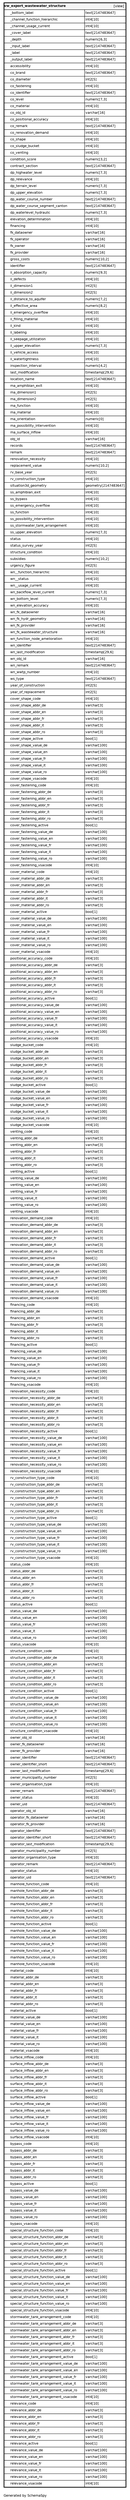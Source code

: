 digraph "oneDegreeRelationshipsDiagram" {
  graph [    rankdir="RL"    bgcolor="#ffffff"    label="\nGenerated by SchemaSpy"    labeljust="l"    nodesep="0.18"    ranksep="0.46"    fontname="Helvetica"    fontsize="11"    ration="compress"  ];  node [    fontname="Helvetica"    fontsize="11"    shape="plaintext"  ];  edge [    arrowsize="0.8"  ];
  "vw_export_wastewater_structure" [
   label=<
    <TABLE BORDER="2" CELLBORDER="1" CELLSPACING="0" BGCOLOR="#ffffff">
      <TR><TD COLSPAN="4"  BGCOLOR="#f5f5f5"><TABLE BORDER="0" CELLSPACING="0"><TR><TD ALIGN="LEFT" FIXEDSIZE="TRUE" WIDTH="198" HEIGHT="16"><B>vw_export_wastewater_structure</B></TD><TD ALIGN="RIGHT">[view]</TD></TR></TABLE></TD></TR>
      <TR><TD PORT="_bottom_label" COLSPAN="2" ALIGN="LEFT"><TABLE BORDER="0" CELLSPACING="0" ALIGN="LEFT"><TR ALIGN="LEFT"><TD ALIGN="LEFT" FIXEDSIZE="TRUE" WIDTH="15" HEIGHT="16"></TD><TD ALIGN="LEFT" FIXEDSIZE="TRUE" WIDTH="245" HEIGHT="16">_bottom_label</TD></TR></TABLE></TD><TD PORT="_bottom_label.type" ALIGN="LEFT">text[2147483647]</TD></TR>
      <TR><TD PORT="_channel_function_hierarchic" COLSPAN="2" ALIGN="LEFT"><TABLE BORDER="0" CELLSPACING="0" ALIGN="LEFT"><TR ALIGN="LEFT"><TD ALIGN="LEFT" FIXEDSIZE="TRUE" WIDTH="15" HEIGHT="16"></TD><TD ALIGN="LEFT" FIXEDSIZE="TRUE" WIDTH="245" HEIGHT="16">_channel_function_hierarchic</TD></TR></TABLE></TD><TD PORT="_channel_function_hierarchic.type" ALIGN="LEFT">int4[10]</TD></TR>
      <TR><TD PORT="_channel_usage_current" COLSPAN="2" ALIGN="LEFT"><TABLE BORDER="0" CELLSPACING="0" ALIGN="LEFT"><TR ALIGN="LEFT"><TD ALIGN="LEFT" FIXEDSIZE="TRUE" WIDTH="15" HEIGHT="16"></TD><TD ALIGN="LEFT" FIXEDSIZE="TRUE" WIDTH="245" HEIGHT="16">_channel_usage_current</TD></TR></TABLE></TD><TD PORT="_channel_usage_current.type" ALIGN="LEFT">int4[10]</TD></TR>
      <TR><TD PORT="_cover_label" COLSPAN="2" ALIGN="LEFT"><TABLE BORDER="0" CELLSPACING="0" ALIGN="LEFT"><TR ALIGN="LEFT"><TD ALIGN="LEFT" FIXEDSIZE="TRUE" WIDTH="15" HEIGHT="16"></TD><TD ALIGN="LEFT" FIXEDSIZE="TRUE" WIDTH="245" HEIGHT="16">_cover_label</TD></TR></TABLE></TD><TD PORT="_cover_label.type" ALIGN="LEFT">text[2147483647]</TD></TR>
      <TR><TD PORT="_depth" COLSPAN="2" ALIGN="LEFT"><TABLE BORDER="0" CELLSPACING="0" ALIGN="LEFT"><TR ALIGN="LEFT"><TD ALIGN="LEFT" FIXEDSIZE="TRUE" WIDTH="15" HEIGHT="16"></TD><TD ALIGN="LEFT" FIXEDSIZE="TRUE" WIDTH="245" HEIGHT="16">_depth</TD></TR></TABLE></TD><TD PORT="_depth.type" ALIGN="LEFT">numeric[6,3]</TD></TR>
      <TR><TD PORT="_input_label" COLSPAN="2" ALIGN="LEFT"><TABLE BORDER="0" CELLSPACING="0" ALIGN="LEFT"><TR ALIGN="LEFT"><TD ALIGN="LEFT" FIXEDSIZE="TRUE" WIDTH="15" HEIGHT="16"></TD><TD ALIGN="LEFT" FIXEDSIZE="TRUE" WIDTH="245" HEIGHT="16">_input_label</TD></TR></TABLE></TD><TD PORT="_input_label.type" ALIGN="LEFT">text[2147483647]</TD></TR>
      <TR><TD PORT="_label" COLSPAN="2" ALIGN="LEFT"><TABLE BORDER="0" CELLSPACING="0" ALIGN="LEFT"><TR ALIGN="LEFT"><TD ALIGN="LEFT" FIXEDSIZE="TRUE" WIDTH="15" HEIGHT="16"></TD><TD ALIGN="LEFT" FIXEDSIZE="TRUE" WIDTH="245" HEIGHT="16">_label</TD></TR></TABLE></TD><TD PORT="_label.type" ALIGN="LEFT">text[2147483647]</TD></TR>
      <TR><TD PORT="_output_label" COLSPAN="2" ALIGN="LEFT"><TABLE BORDER="0" CELLSPACING="0" ALIGN="LEFT"><TR ALIGN="LEFT"><TD ALIGN="LEFT" FIXEDSIZE="TRUE" WIDTH="15" HEIGHT="16"></TD><TD ALIGN="LEFT" FIXEDSIZE="TRUE" WIDTH="245" HEIGHT="16">_output_label</TD></TR></TABLE></TD><TD PORT="_output_label.type" ALIGN="LEFT">text[2147483647]</TD></TR>
      <TR><TD PORT="accessibility" COLSPAN="2" ALIGN="LEFT"><TABLE BORDER="0" CELLSPACING="0" ALIGN="LEFT"><TR ALIGN="LEFT"><TD ALIGN="LEFT" FIXEDSIZE="TRUE" WIDTH="15" HEIGHT="16"></TD><TD ALIGN="LEFT" FIXEDSIZE="TRUE" WIDTH="245" HEIGHT="16">accessibility</TD></TR></TABLE></TD><TD PORT="accessibility.type" ALIGN="LEFT">int4[10]</TD></TR>
      <TR><TD PORT="co_brand" COLSPAN="2" ALIGN="LEFT"><TABLE BORDER="0" CELLSPACING="0" ALIGN="LEFT"><TR ALIGN="LEFT"><TD ALIGN="LEFT" FIXEDSIZE="TRUE" WIDTH="15" HEIGHT="16"></TD><TD ALIGN="LEFT" FIXEDSIZE="TRUE" WIDTH="245" HEIGHT="16">co_brand</TD></TR></TABLE></TD><TD PORT="co_brand.type" ALIGN="LEFT">text[2147483647]</TD></TR>
      <TR><TD PORT="co_diameter" COLSPAN="2" ALIGN="LEFT"><TABLE BORDER="0" CELLSPACING="0" ALIGN="LEFT"><TR ALIGN="LEFT"><TD ALIGN="LEFT" FIXEDSIZE="TRUE" WIDTH="15" HEIGHT="16"></TD><TD ALIGN="LEFT" FIXEDSIZE="TRUE" WIDTH="245" HEIGHT="16">co_diameter</TD></TR></TABLE></TD><TD PORT="co_diameter.type" ALIGN="LEFT">int2[5]</TD></TR>
      <TR><TD PORT="co_fastening" COLSPAN="2" ALIGN="LEFT"><TABLE BORDER="0" CELLSPACING="0" ALIGN="LEFT"><TR ALIGN="LEFT"><TD ALIGN="LEFT" FIXEDSIZE="TRUE" WIDTH="15" HEIGHT="16"></TD><TD ALIGN="LEFT" FIXEDSIZE="TRUE" WIDTH="245" HEIGHT="16">co_fastening</TD></TR></TABLE></TD><TD PORT="co_fastening.type" ALIGN="LEFT">int4[10]</TD></TR>
      <TR><TD PORT="co_identifier" COLSPAN="2" ALIGN="LEFT"><TABLE BORDER="0" CELLSPACING="0" ALIGN="LEFT"><TR ALIGN="LEFT"><TD ALIGN="LEFT" FIXEDSIZE="TRUE" WIDTH="15" HEIGHT="16"></TD><TD ALIGN="LEFT" FIXEDSIZE="TRUE" WIDTH="245" HEIGHT="16">co_identifier</TD></TR></TABLE></TD><TD PORT="co_identifier.type" ALIGN="LEFT">text[2147483647]</TD></TR>
      <TR><TD PORT="co_level" COLSPAN="2" ALIGN="LEFT"><TABLE BORDER="0" CELLSPACING="0" ALIGN="LEFT"><TR ALIGN="LEFT"><TD ALIGN="LEFT" FIXEDSIZE="TRUE" WIDTH="15" HEIGHT="16"></TD><TD ALIGN="LEFT" FIXEDSIZE="TRUE" WIDTH="245" HEIGHT="16">co_level</TD></TR></TABLE></TD><TD PORT="co_level.type" ALIGN="LEFT">numeric[7,3]</TD></TR>
      <TR><TD PORT="co_material" COLSPAN="2" ALIGN="LEFT"><TABLE BORDER="0" CELLSPACING="0" ALIGN="LEFT"><TR ALIGN="LEFT"><TD ALIGN="LEFT" FIXEDSIZE="TRUE" WIDTH="15" HEIGHT="16"></TD><TD ALIGN="LEFT" FIXEDSIZE="TRUE" WIDTH="245" HEIGHT="16">co_material</TD></TR></TABLE></TD><TD PORT="co_material.type" ALIGN="LEFT">int4[10]</TD></TR>
      <TR><TD PORT="co_obj_id" COLSPAN="2" ALIGN="LEFT"><TABLE BORDER="0" CELLSPACING="0" ALIGN="LEFT"><TR ALIGN="LEFT"><TD ALIGN="LEFT" FIXEDSIZE="TRUE" WIDTH="15" HEIGHT="16"></TD><TD ALIGN="LEFT" FIXEDSIZE="TRUE" WIDTH="245" HEIGHT="16">co_obj_id</TD></TR></TABLE></TD><TD PORT="co_obj_id.type" ALIGN="LEFT">varchar[16]</TD></TR>
      <TR><TD PORT="co_positional_accuracy" COLSPAN="2" ALIGN="LEFT"><TABLE BORDER="0" CELLSPACING="0" ALIGN="LEFT"><TR ALIGN="LEFT"><TD ALIGN="LEFT" FIXEDSIZE="TRUE" WIDTH="15" HEIGHT="16"></TD><TD ALIGN="LEFT" FIXEDSIZE="TRUE" WIDTH="245" HEIGHT="16">co_positional_accuracy</TD></TR></TABLE></TD><TD PORT="co_positional_accuracy.type" ALIGN="LEFT">int4[10]</TD></TR>
      <TR><TD PORT="co_remark" COLSPAN="2" ALIGN="LEFT"><TABLE BORDER="0" CELLSPACING="0" ALIGN="LEFT"><TR ALIGN="LEFT"><TD ALIGN="LEFT" FIXEDSIZE="TRUE" WIDTH="15" HEIGHT="16"></TD><TD ALIGN="LEFT" FIXEDSIZE="TRUE" WIDTH="245" HEIGHT="16">co_remark</TD></TR></TABLE></TD><TD PORT="co_remark.type" ALIGN="LEFT">text[2147483647]</TD></TR>
      <TR><TD PORT="co_renovation_demand" COLSPAN="2" ALIGN="LEFT"><TABLE BORDER="0" CELLSPACING="0" ALIGN="LEFT"><TR ALIGN="LEFT"><TD ALIGN="LEFT" FIXEDSIZE="TRUE" WIDTH="15" HEIGHT="16"></TD><TD ALIGN="LEFT" FIXEDSIZE="TRUE" WIDTH="245" HEIGHT="16">co_renovation_demand</TD></TR></TABLE></TD><TD PORT="co_renovation_demand.type" ALIGN="LEFT">int4[10]</TD></TR>
      <TR><TD PORT="co_shape" COLSPAN="2" ALIGN="LEFT"><TABLE BORDER="0" CELLSPACING="0" ALIGN="LEFT"><TR ALIGN="LEFT"><TD ALIGN="LEFT" FIXEDSIZE="TRUE" WIDTH="15" HEIGHT="16"></TD><TD ALIGN="LEFT" FIXEDSIZE="TRUE" WIDTH="245" HEIGHT="16">co_shape</TD></TR></TABLE></TD><TD PORT="co_shape.type" ALIGN="LEFT">int4[10]</TD></TR>
      <TR><TD PORT="co_sludge_bucket" COLSPAN="2" ALIGN="LEFT"><TABLE BORDER="0" CELLSPACING="0" ALIGN="LEFT"><TR ALIGN="LEFT"><TD ALIGN="LEFT" FIXEDSIZE="TRUE" WIDTH="15" HEIGHT="16"></TD><TD ALIGN="LEFT" FIXEDSIZE="TRUE" WIDTH="245" HEIGHT="16">co_sludge_bucket</TD></TR></TABLE></TD><TD PORT="co_sludge_bucket.type" ALIGN="LEFT">int4[10]</TD></TR>
      <TR><TD PORT="co_venting" COLSPAN="2" ALIGN="LEFT"><TABLE BORDER="0" CELLSPACING="0" ALIGN="LEFT"><TR ALIGN="LEFT"><TD ALIGN="LEFT" FIXEDSIZE="TRUE" WIDTH="15" HEIGHT="16"></TD><TD ALIGN="LEFT" FIXEDSIZE="TRUE" WIDTH="245" HEIGHT="16">co_venting</TD></TR></TABLE></TD><TD PORT="co_venting.type" ALIGN="LEFT">int4[10]</TD></TR>
      <TR><TD PORT="condition_score" COLSPAN="2" ALIGN="LEFT"><TABLE BORDER="0" CELLSPACING="0" ALIGN="LEFT"><TR ALIGN="LEFT"><TD ALIGN="LEFT" FIXEDSIZE="TRUE" WIDTH="15" HEIGHT="16"></TD><TD ALIGN="LEFT" FIXEDSIZE="TRUE" WIDTH="245" HEIGHT="16">condition_score</TD></TR></TABLE></TD><TD PORT="condition_score.type" ALIGN="LEFT">numeric[3,2]</TD></TR>
      <TR><TD PORT="contract_section" COLSPAN="2" ALIGN="LEFT"><TABLE BORDER="0" CELLSPACING="0" ALIGN="LEFT"><TR ALIGN="LEFT"><TD ALIGN="LEFT" FIXEDSIZE="TRUE" WIDTH="15" HEIGHT="16"></TD><TD ALIGN="LEFT" FIXEDSIZE="TRUE" WIDTH="245" HEIGHT="16">contract_section</TD></TR></TABLE></TD><TD PORT="contract_section.type" ALIGN="LEFT">text[2147483647]</TD></TR>
      <TR><TD PORT="dp_highwater_level" COLSPAN="2" ALIGN="LEFT"><TABLE BORDER="0" CELLSPACING="0" ALIGN="LEFT"><TR ALIGN="LEFT"><TD ALIGN="LEFT" FIXEDSIZE="TRUE" WIDTH="15" HEIGHT="16"></TD><TD ALIGN="LEFT" FIXEDSIZE="TRUE" WIDTH="245" HEIGHT="16">dp_highwater_level</TD></TR></TABLE></TD><TD PORT="dp_highwater_level.type" ALIGN="LEFT">numeric[7,3]</TD></TR>
      <TR><TD PORT="dp_relevance" COLSPAN="2" ALIGN="LEFT"><TABLE BORDER="0" CELLSPACING="0" ALIGN="LEFT"><TR ALIGN="LEFT"><TD ALIGN="LEFT" FIXEDSIZE="TRUE" WIDTH="15" HEIGHT="16"></TD><TD ALIGN="LEFT" FIXEDSIZE="TRUE" WIDTH="245" HEIGHT="16">dp_relevance</TD></TR></TABLE></TD><TD PORT="dp_relevance.type" ALIGN="LEFT">int4[10]</TD></TR>
      <TR><TD PORT="dp_terrain_level" COLSPAN="2" ALIGN="LEFT"><TABLE BORDER="0" CELLSPACING="0" ALIGN="LEFT"><TR ALIGN="LEFT"><TD ALIGN="LEFT" FIXEDSIZE="TRUE" WIDTH="15" HEIGHT="16"></TD><TD ALIGN="LEFT" FIXEDSIZE="TRUE" WIDTH="245" HEIGHT="16">dp_terrain_level</TD></TR></TABLE></TD><TD PORT="dp_terrain_level.type" ALIGN="LEFT">numeric[7,3]</TD></TR>
      <TR><TD PORT="dp_upper_elevation" COLSPAN="2" ALIGN="LEFT"><TABLE BORDER="0" CELLSPACING="0" ALIGN="LEFT"><TR ALIGN="LEFT"><TD ALIGN="LEFT" FIXEDSIZE="TRUE" WIDTH="15" HEIGHT="16"></TD><TD ALIGN="LEFT" FIXEDSIZE="TRUE" WIDTH="245" HEIGHT="16">dp_upper_elevation</TD></TR></TABLE></TD><TD PORT="dp_upper_elevation.type" ALIGN="LEFT">numeric[7,3]</TD></TR>
      <TR><TD PORT="dp_water_course_number" COLSPAN="2" ALIGN="LEFT"><TABLE BORDER="0" CELLSPACING="0" ALIGN="LEFT"><TR ALIGN="LEFT"><TD ALIGN="LEFT" FIXEDSIZE="TRUE" WIDTH="15" HEIGHT="16"></TD><TD ALIGN="LEFT" FIXEDSIZE="TRUE" WIDTH="245" HEIGHT="16">dp_water_course_number</TD></TR></TABLE></TD><TD PORT="dp_water_course_number.type" ALIGN="LEFT">text[2147483647]</TD></TR>
      <TR><TD PORT="dp_water_course_segment_canton" COLSPAN="2" ALIGN="LEFT"><TABLE BORDER="0" CELLSPACING="0" ALIGN="LEFT"><TR ALIGN="LEFT"><TD ALIGN="LEFT" FIXEDSIZE="TRUE" WIDTH="15" HEIGHT="16"></TD><TD ALIGN="LEFT" FIXEDSIZE="TRUE" WIDTH="245" HEIGHT="16">dp_water_course_segment_canton</TD></TR></TABLE></TD><TD PORT="dp_water_course_segment_canton.type" ALIGN="LEFT">text[2147483647]</TD></TR>
      <TR><TD PORT="dp_waterlevel_hydraulic" COLSPAN="2" ALIGN="LEFT"><TABLE BORDER="0" CELLSPACING="0" ALIGN="LEFT"><TR ALIGN="LEFT"><TD ALIGN="LEFT" FIXEDSIZE="TRUE" WIDTH="15" HEIGHT="16"></TD><TD ALIGN="LEFT" FIXEDSIZE="TRUE" WIDTH="245" HEIGHT="16">dp_waterlevel_hydraulic</TD></TR></TABLE></TD><TD PORT="dp_waterlevel_hydraulic.type" ALIGN="LEFT">numeric[7,3]</TD></TR>
      <TR><TD PORT="elevation_determination" COLSPAN="2" ALIGN="LEFT"><TABLE BORDER="0" CELLSPACING="0" ALIGN="LEFT"><TR ALIGN="LEFT"><TD ALIGN="LEFT" FIXEDSIZE="TRUE" WIDTH="15" HEIGHT="16"></TD><TD ALIGN="LEFT" FIXEDSIZE="TRUE" WIDTH="245" HEIGHT="16">elevation_determination</TD></TR></TABLE></TD><TD PORT="elevation_determination.type" ALIGN="LEFT">int4[10]</TD></TR>
      <TR><TD PORT="financing" COLSPAN="2" ALIGN="LEFT"><TABLE BORDER="0" CELLSPACING="0" ALIGN="LEFT"><TR ALIGN="LEFT"><TD ALIGN="LEFT" FIXEDSIZE="TRUE" WIDTH="15" HEIGHT="16"></TD><TD ALIGN="LEFT" FIXEDSIZE="TRUE" WIDTH="245" HEIGHT="16">financing</TD></TR></TABLE></TD><TD PORT="financing.type" ALIGN="LEFT">int4[10]</TD></TR>
      <TR><TD PORT="fk_dataowner" COLSPAN="2" ALIGN="LEFT"><TABLE BORDER="0" CELLSPACING="0" ALIGN="LEFT"><TR ALIGN="LEFT"><TD ALIGN="LEFT" FIXEDSIZE="TRUE" WIDTH="15" HEIGHT="16"></TD><TD ALIGN="LEFT" FIXEDSIZE="TRUE" WIDTH="245" HEIGHT="16">fk_dataowner</TD></TR></TABLE></TD><TD PORT="fk_dataowner.type" ALIGN="LEFT">varchar[16]</TD></TR>
      <TR><TD PORT="fk_operator" COLSPAN="2" ALIGN="LEFT"><TABLE BORDER="0" CELLSPACING="0" ALIGN="LEFT"><TR ALIGN="LEFT"><TD ALIGN="LEFT" FIXEDSIZE="TRUE" WIDTH="15" HEIGHT="16"></TD><TD ALIGN="LEFT" FIXEDSIZE="TRUE" WIDTH="245" HEIGHT="16">fk_operator</TD></TR></TABLE></TD><TD PORT="fk_operator.type" ALIGN="LEFT">varchar[16]</TD></TR>
      <TR><TD PORT="fk_owner" COLSPAN="2" ALIGN="LEFT"><TABLE BORDER="0" CELLSPACING="0" ALIGN="LEFT"><TR ALIGN="LEFT"><TD ALIGN="LEFT" FIXEDSIZE="TRUE" WIDTH="15" HEIGHT="16"></TD><TD ALIGN="LEFT" FIXEDSIZE="TRUE" WIDTH="245" HEIGHT="16">fk_owner</TD></TR></TABLE></TD><TD PORT="fk_owner.type" ALIGN="LEFT">varchar[16]</TD></TR>
      <TR><TD PORT="fk_provider" COLSPAN="2" ALIGN="LEFT"><TABLE BORDER="0" CELLSPACING="0" ALIGN="LEFT"><TR ALIGN="LEFT"><TD ALIGN="LEFT" FIXEDSIZE="TRUE" WIDTH="15" HEIGHT="16"></TD><TD ALIGN="LEFT" FIXEDSIZE="TRUE" WIDTH="245" HEIGHT="16">fk_provider</TD></TR></TABLE></TD><TD PORT="fk_provider.type" ALIGN="LEFT">varchar[16]</TD></TR>
      <TR><TD PORT="gross_costs" COLSPAN="2" ALIGN="LEFT"><TABLE BORDER="0" CELLSPACING="0" ALIGN="LEFT"><TR ALIGN="LEFT"><TD ALIGN="LEFT" FIXEDSIZE="TRUE" WIDTH="15" HEIGHT="16"></TD><TD ALIGN="LEFT" FIXEDSIZE="TRUE" WIDTH="245" HEIGHT="16">gross_costs</TD></TR></TABLE></TD><TD PORT="gross_costs.type" ALIGN="LEFT">numeric[10,2]</TD></TR>
      <TR><TD PORT="identifier" COLSPAN="2" ALIGN="LEFT"><TABLE BORDER="0" CELLSPACING="0" ALIGN="LEFT"><TR ALIGN="LEFT"><TD ALIGN="LEFT" FIXEDSIZE="TRUE" WIDTH="15" HEIGHT="16"></TD><TD ALIGN="LEFT" FIXEDSIZE="TRUE" WIDTH="245" HEIGHT="16">identifier</TD></TR></TABLE></TD><TD PORT="identifier.type" ALIGN="LEFT">text[2147483647]</TD></TR>
      <TR><TD PORT="ii_absorption_capacity" COLSPAN="2" ALIGN="LEFT"><TABLE BORDER="0" CELLSPACING="0" ALIGN="LEFT"><TR ALIGN="LEFT"><TD ALIGN="LEFT" FIXEDSIZE="TRUE" WIDTH="15" HEIGHT="16"></TD><TD ALIGN="LEFT" FIXEDSIZE="TRUE" WIDTH="245" HEIGHT="16">ii_absorption_capacity</TD></TR></TABLE></TD><TD PORT="ii_absorption_capacity.type" ALIGN="LEFT">numeric[9,3]</TD></TR>
      <TR><TD PORT="ii_defects" COLSPAN="2" ALIGN="LEFT"><TABLE BORDER="0" CELLSPACING="0" ALIGN="LEFT"><TR ALIGN="LEFT"><TD ALIGN="LEFT" FIXEDSIZE="TRUE" WIDTH="15" HEIGHT="16"></TD><TD ALIGN="LEFT" FIXEDSIZE="TRUE" WIDTH="245" HEIGHT="16">ii_defects</TD></TR></TABLE></TD><TD PORT="ii_defects.type" ALIGN="LEFT">int4[10]</TD></TR>
      <TR><TD PORT="ii_dimension1" COLSPAN="2" ALIGN="LEFT"><TABLE BORDER="0" CELLSPACING="0" ALIGN="LEFT"><TR ALIGN="LEFT"><TD ALIGN="LEFT" FIXEDSIZE="TRUE" WIDTH="15" HEIGHT="16"></TD><TD ALIGN="LEFT" FIXEDSIZE="TRUE" WIDTH="245" HEIGHT="16">ii_dimension1</TD></TR></TABLE></TD><TD PORT="ii_dimension1.type" ALIGN="LEFT">int2[5]</TD></TR>
      <TR><TD PORT="ii_dimension2" COLSPAN="2" ALIGN="LEFT"><TABLE BORDER="0" CELLSPACING="0" ALIGN="LEFT"><TR ALIGN="LEFT"><TD ALIGN="LEFT" FIXEDSIZE="TRUE" WIDTH="15" HEIGHT="16"></TD><TD ALIGN="LEFT" FIXEDSIZE="TRUE" WIDTH="245" HEIGHT="16">ii_dimension2</TD></TR></TABLE></TD><TD PORT="ii_dimension2.type" ALIGN="LEFT">int2[5]</TD></TR>
      <TR><TD PORT="ii_distance_to_aquifer" COLSPAN="2" ALIGN="LEFT"><TABLE BORDER="0" CELLSPACING="0" ALIGN="LEFT"><TR ALIGN="LEFT"><TD ALIGN="LEFT" FIXEDSIZE="TRUE" WIDTH="15" HEIGHT="16"></TD><TD ALIGN="LEFT" FIXEDSIZE="TRUE" WIDTH="245" HEIGHT="16">ii_distance_to_aquifer</TD></TR></TABLE></TD><TD PORT="ii_distance_to_aquifer.type" ALIGN="LEFT">numeric[7,2]</TD></TR>
      <TR><TD PORT="ii_effective_area" COLSPAN="2" ALIGN="LEFT"><TABLE BORDER="0" CELLSPACING="0" ALIGN="LEFT"><TR ALIGN="LEFT"><TD ALIGN="LEFT" FIXEDSIZE="TRUE" WIDTH="15" HEIGHT="16"></TD><TD ALIGN="LEFT" FIXEDSIZE="TRUE" WIDTH="245" HEIGHT="16">ii_effective_area</TD></TR></TABLE></TD><TD PORT="ii_effective_area.type" ALIGN="LEFT">numeric[8,2]</TD></TR>
      <TR><TD PORT="ii_emergency_overflow" COLSPAN="2" ALIGN="LEFT"><TABLE BORDER="0" CELLSPACING="0" ALIGN="LEFT"><TR ALIGN="LEFT"><TD ALIGN="LEFT" FIXEDSIZE="TRUE" WIDTH="15" HEIGHT="16"></TD><TD ALIGN="LEFT" FIXEDSIZE="TRUE" WIDTH="245" HEIGHT="16">ii_emergency_overflow</TD></TR></TABLE></TD><TD PORT="ii_emergency_overflow.type" ALIGN="LEFT">int4[10]</TD></TR>
      <TR><TD PORT="ii_filling_material" COLSPAN="2" ALIGN="LEFT"><TABLE BORDER="0" CELLSPACING="0" ALIGN="LEFT"><TR ALIGN="LEFT"><TD ALIGN="LEFT" FIXEDSIZE="TRUE" WIDTH="15" HEIGHT="16"></TD><TD ALIGN="LEFT" FIXEDSIZE="TRUE" WIDTH="245" HEIGHT="16">ii_filling_material</TD></TR></TABLE></TD><TD PORT="ii_filling_material.type" ALIGN="LEFT">int4[10]</TD></TR>
      <TR><TD PORT="ii_kind" COLSPAN="2" ALIGN="LEFT"><TABLE BORDER="0" CELLSPACING="0" ALIGN="LEFT"><TR ALIGN="LEFT"><TD ALIGN="LEFT" FIXEDSIZE="TRUE" WIDTH="15" HEIGHT="16"></TD><TD ALIGN="LEFT" FIXEDSIZE="TRUE" WIDTH="245" HEIGHT="16">ii_kind</TD></TR></TABLE></TD><TD PORT="ii_kind.type" ALIGN="LEFT">int4[10]</TD></TR>
      <TR><TD PORT="ii_labeling" COLSPAN="2" ALIGN="LEFT"><TABLE BORDER="0" CELLSPACING="0" ALIGN="LEFT"><TR ALIGN="LEFT"><TD ALIGN="LEFT" FIXEDSIZE="TRUE" WIDTH="15" HEIGHT="16"></TD><TD ALIGN="LEFT" FIXEDSIZE="TRUE" WIDTH="245" HEIGHT="16">ii_labeling</TD></TR></TABLE></TD><TD PORT="ii_labeling.type" ALIGN="LEFT">int4[10]</TD></TR>
      <TR><TD PORT="ii_seepage_utilization" COLSPAN="2" ALIGN="LEFT"><TABLE BORDER="0" CELLSPACING="0" ALIGN="LEFT"><TR ALIGN="LEFT"><TD ALIGN="LEFT" FIXEDSIZE="TRUE" WIDTH="15" HEIGHT="16"></TD><TD ALIGN="LEFT" FIXEDSIZE="TRUE" WIDTH="245" HEIGHT="16">ii_seepage_utilization</TD></TR></TABLE></TD><TD PORT="ii_seepage_utilization.type" ALIGN="LEFT">int4[10]</TD></TR>
      <TR><TD PORT="ii_upper_elevation" COLSPAN="2" ALIGN="LEFT"><TABLE BORDER="0" CELLSPACING="0" ALIGN="LEFT"><TR ALIGN="LEFT"><TD ALIGN="LEFT" FIXEDSIZE="TRUE" WIDTH="15" HEIGHT="16"></TD><TD ALIGN="LEFT" FIXEDSIZE="TRUE" WIDTH="245" HEIGHT="16">ii_upper_elevation</TD></TR></TABLE></TD><TD PORT="ii_upper_elevation.type" ALIGN="LEFT">numeric[7,3]</TD></TR>
      <TR><TD PORT="ii_vehicle_access" COLSPAN="2" ALIGN="LEFT"><TABLE BORDER="0" CELLSPACING="0" ALIGN="LEFT"><TR ALIGN="LEFT"><TD ALIGN="LEFT" FIXEDSIZE="TRUE" WIDTH="15" HEIGHT="16"></TD><TD ALIGN="LEFT" FIXEDSIZE="TRUE" WIDTH="245" HEIGHT="16">ii_vehicle_access</TD></TR></TABLE></TD><TD PORT="ii_vehicle_access.type" ALIGN="LEFT">int4[10]</TD></TR>
      <TR><TD PORT="ii_watertightness" COLSPAN="2" ALIGN="LEFT"><TABLE BORDER="0" CELLSPACING="0" ALIGN="LEFT"><TR ALIGN="LEFT"><TD ALIGN="LEFT" FIXEDSIZE="TRUE" WIDTH="15" HEIGHT="16"></TD><TD ALIGN="LEFT" FIXEDSIZE="TRUE" WIDTH="245" HEIGHT="16">ii_watertightness</TD></TR></TABLE></TD><TD PORT="ii_watertightness.type" ALIGN="LEFT">int4[10]</TD></TR>
      <TR><TD PORT="inspection_interval" COLSPAN="2" ALIGN="LEFT"><TABLE BORDER="0" CELLSPACING="0" ALIGN="LEFT"><TR ALIGN="LEFT"><TD ALIGN="LEFT" FIXEDSIZE="TRUE" WIDTH="15" HEIGHT="16"></TD><TD ALIGN="LEFT" FIXEDSIZE="TRUE" WIDTH="245" HEIGHT="16">inspection_interval</TD></TR></TABLE></TD><TD PORT="inspection_interval.type" ALIGN="LEFT">numeric[4,2]</TD></TR>
      <TR><TD PORT="last_modification" COLSPAN="2" ALIGN="LEFT"><TABLE BORDER="0" CELLSPACING="0" ALIGN="LEFT"><TR ALIGN="LEFT"><TD ALIGN="LEFT" FIXEDSIZE="TRUE" WIDTH="15" HEIGHT="16"></TD><TD ALIGN="LEFT" FIXEDSIZE="TRUE" WIDTH="245" HEIGHT="16">last_modification</TD></TR></TABLE></TD><TD PORT="last_modification.type" ALIGN="LEFT">timestamp[29,6]</TD></TR>
      <TR><TD PORT="location_name" COLSPAN="2" ALIGN="LEFT"><TABLE BORDER="0" CELLSPACING="0" ALIGN="LEFT"><TR ALIGN="LEFT"><TD ALIGN="LEFT" FIXEDSIZE="TRUE" WIDTH="15" HEIGHT="16"></TD><TD ALIGN="LEFT" FIXEDSIZE="TRUE" WIDTH="245" HEIGHT="16">location_name</TD></TR></TABLE></TD><TD PORT="location_name.type" ALIGN="LEFT">text[2147483647]</TD></TR>
      <TR><TD PORT="ma_amphibian_exit" COLSPAN="2" ALIGN="LEFT"><TABLE BORDER="0" CELLSPACING="0" ALIGN="LEFT"><TR ALIGN="LEFT"><TD ALIGN="LEFT" FIXEDSIZE="TRUE" WIDTH="15" HEIGHT="16"></TD><TD ALIGN="LEFT" FIXEDSIZE="TRUE" WIDTH="245" HEIGHT="16">ma_amphibian_exit</TD></TR></TABLE></TD><TD PORT="ma_amphibian_exit.type" ALIGN="LEFT">int4[10]</TD></TR>
      <TR><TD PORT="ma_dimension1" COLSPAN="2" ALIGN="LEFT"><TABLE BORDER="0" CELLSPACING="0" ALIGN="LEFT"><TR ALIGN="LEFT"><TD ALIGN="LEFT" FIXEDSIZE="TRUE" WIDTH="15" HEIGHT="16"></TD><TD ALIGN="LEFT" FIXEDSIZE="TRUE" WIDTH="245" HEIGHT="16">ma_dimension1</TD></TR></TABLE></TD><TD PORT="ma_dimension1.type" ALIGN="LEFT">int2[5]</TD></TR>
      <TR><TD PORT="ma_dimension2" COLSPAN="2" ALIGN="LEFT"><TABLE BORDER="0" CELLSPACING="0" ALIGN="LEFT"><TR ALIGN="LEFT"><TD ALIGN="LEFT" FIXEDSIZE="TRUE" WIDTH="15" HEIGHT="16"></TD><TD ALIGN="LEFT" FIXEDSIZE="TRUE" WIDTH="245" HEIGHT="16">ma_dimension2</TD></TR></TABLE></TD><TD PORT="ma_dimension2.type" ALIGN="LEFT">int2[5]</TD></TR>
      <TR><TD PORT="ma_function" COLSPAN="2" ALIGN="LEFT"><TABLE BORDER="0" CELLSPACING="0" ALIGN="LEFT"><TR ALIGN="LEFT"><TD ALIGN="LEFT" FIXEDSIZE="TRUE" WIDTH="15" HEIGHT="16"></TD><TD ALIGN="LEFT" FIXEDSIZE="TRUE" WIDTH="245" HEIGHT="16">ma_function</TD></TR></TABLE></TD><TD PORT="ma_function.type" ALIGN="LEFT">int4[10]</TD></TR>
      <TR><TD PORT="ma_material" COLSPAN="2" ALIGN="LEFT"><TABLE BORDER="0" CELLSPACING="0" ALIGN="LEFT"><TR ALIGN="LEFT"><TD ALIGN="LEFT" FIXEDSIZE="TRUE" WIDTH="15" HEIGHT="16"></TD><TD ALIGN="LEFT" FIXEDSIZE="TRUE" WIDTH="245" HEIGHT="16">ma_material</TD></TR></TABLE></TD><TD PORT="ma_material.type" ALIGN="LEFT">int4[10]</TD></TR>
      <TR><TD PORT="ma_orientation" COLSPAN="2" ALIGN="LEFT"><TABLE BORDER="0" CELLSPACING="0" ALIGN="LEFT"><TR ALIGN="LEFT"><TD ALIGN="LEFT" FIXEDSIZE="TRUE" WIDTH="15" HEIGHT="16"></TD><TD ALIGN="LEFT" FIXEDSIZE="TRUE" WIDTH="245" HEIGHT="16">ma_orientation</TD></TR></TABLE></TD><TD PORT="ma_orientation.type" ALIGN="LEFT">numeric[0]</TD></TR>
      <TR><TD PORT="ma_possibility_intervention" COLSPAN="2" ALIGN="LEFT"><TABLE BORDER="0" CELLSPACING="0" ALIGN="LEFT"><TR ALIGN="LEFT"><TD ALIGN="LEFT" FIXEDSIZE="TRUE" WIDTH="15" HEIGHT="16"></TD><TD ALIGN="LEFT" FIXEDSIZE="TRUE" WIDTH="245" HEIGHT="16">ma_possibility_intervention</TD></TR></TABLE></TD><TD PORT="ma_possibility_intervention.type" ALIGN="LEFT">int4[10]</TD></TR>
      <TR><TD PORT="ma_surface_inflow" COLSPAN="2" ALIGN="LEFT"><TABLE BORDER="0" CELLSPACING="0" ALIGN="LEFT"><TR ALIGN="LEFT"><TD ALIGN="LEFT" FIXEDSIZE="TRUE" WIDTH="15" HEIGHT="16"></TD><TD ALIGN="LEFT" FIXEDSIZE="TRUE" WIDTH="245" HEIGHT="16">ma_surface_inflow</TD></TR></TABLE></TD><TD PORT="ma_surface_inflow.type" ALIGN="LEFT">int4[10]</TD></TR>
      <TR><TD PORT="obj_id" COLSPAN="2" ALIGN="LEFT"><TABLE BORDER="0" CELLSPACING="0" ALIGN="LEFT"><TR ALIGN="LEFT"><TD ALIGN="LEFT" FIXEDSIZE="TRUE" WIDTH="15" HEIGHT="16"></TD><TD ALIGN="LEFT" FIXEDSIZE="TRUE" WIDTH="245" HEIGHT="16">obj_id</TD></TR></TABLE></TD><TD PORT="obj_id.type" ALIGN="LEFT">varchar[16]</TD></TR>
      <TR><TD PORT="records" COLSPAN="2" ALIGN="LEFT"><TABLE BORDER="0" CELLSPACING="0" ALIGN="LEFT"><TR ALIGN="LEFT"><TD ALIGN="LEFT" FIXEDSIZE="TRUE" WIDTH="15" HEIGHT="16"></TD><TD ALIGN="LEFT" FIXEDSIZE="TRUE" WIDTH="245" HEIGHT="16">records</TD></TR></TABLE></TD><TD PORT="records.type" ALIGN="LEFT">text[2147483647]</TD></TR>
      <TR><TD PORT="remark" COLSPAN="2" ALIGN="LEFT"><TABLE BORDER="0" CELLSPACING="0" ALIGN="LEFT"><TR ALIGN="LEFT"><TD ALIGN="LEFT" FIXEDSIZE="TRUE" WIDTH="15" HEIGHT="16"></TD><TD ALIGN="LEFT" FIXEDSIZE="TRUE" WIDTH="245" HEIGHT="16">remark</TD></TR></TABLE></TD><TD PORT="remark.type" ALIGN="LEFT">text[2147483647]</TD></TR>
      <TR><TD PORT="renovation_necessity" COLSPAN="2" ALIGN="LEFT"><TABLE BORDER="0" CELLSPACING="0" ALIGN="LEFT"><TR ALIGN="LEFT"><TD ALIGN="LEFT" FIXEDSIZE="TRUE" WIDTH="15" HEIGHT="16"></TD><TD ALIGN="LEFT" FIXEDSIZE="TRUE" WIDTH="245" HEIGHT="16">renovation_necessity</TD></TR></TABLE></TD><TD PORT="renovation_necessity.type" ALIGN="LEFT">int4[10]</TD></TR>
      <TR><TD PORT="replacement_value" COLSPAN="2" ALIGN="LEFT"><TABLE BORDER="0" CELLSPACING="0" ALIGN="LEFT"><TR ALIGN="LEFT"><TD ALIGN="LEFT" FIXEDSIZE="TRUE" WIDTH="15" HEIGHT="16"></TD><TD ALIGN="LEFT" FIXEDSIZE="TRUE" WIDTH="245" HEIGHT="16">replacement_value</TD></TR></TABLE></TD><TD PORT="replacement_value.type" ALIGN="LEFT">numeric[10,2]</TD></TR>
      <TR><TD PORT="rv_base_year" COLSPAN="2" ALIGN="LEFT"><TABLE BORDER="0" CELLSPACING="0" ALIGN="LEFT"><TR ALIGN="LEFT"><TD ALIGN="LEFT" FIXEDSIZE="TRUE" WIDTH="15" HEIGHT="16"></TD><TD ALIGN="LEFT" FIXEDSIZE="TRUE" WIDTH="245" HEIGHT="16">rv_base_year</TD></TR></TABLE></TD><TD PORT="rv_base_year.type" ALIGN="LEFT">int2[5]</TD></TR>
      <TR><TD PORT="rv_construction_type" COLSPAN="2" ALIGN="LEFT"><TABLE BORDER="0" CELLSPACING="0" ALIGN="LEFT"><TR ALIGN="LEFT"><TD ALIGN="LEFT" FIXEDSIZE="TRUE" WIDTH="15" HEIGHT="16"></TD><TD ALIGN="LEFT" FIXEDSIZE="TRUE" WIDTH="245" HEIGHT="16">rv_construction_type</TD></TR></TABLE></TD><TD PORT="rv_construction_type.type" ALIGN="LEFT">int4[10]</TD></TR>
      <TR><TD PORT="situation3d_geometry" COLSPAN="2" ALIGN="LEFT"><TABLE BORDER="0" CELLSPACING="0" ALIGN="LEFT"><TR ALIGN="LEFT"><TD ALIGN="LEFT" FIXEDSIZE="TRUE" WIDTH="15" HEIGHT="16"></TD><TD ALIGN="LEFT" FIXEDSIZE="TRUE" WIDTH="245" HEIGHT="16">situation3d_geometry</TD></TR></TABLE></TD><TD PORT="situation3d_geometry.type" ALIGN="LEFT">geometry[2147483647]</TD></TR>
      <TR><TD PORT="ss_amphibian_exit" COLSPAN="2" ALIGN="LEFT"><TABLE BORDER="0" CELLSPACING="0" ALIGN="LEFT"><TR ALIGN="LEFT"><TD ALIGN="LEFT" FIXEDSIZE="TRUE" WIDTH="15" HEIGHT="16"></TD><TD ALIGN="LEFT" FIXEDSIZE="TRUE" WIDTH="245" HEIGHT="16">ss_amphibian_exit</TD></TR></TABLE></TD><TD PORT="ss_amphibian_exit.type" ALIGN="LEFT">int4[10]</TD></TR>
      <TR><TD PORT="ss_bypass" COLSPAN="2" ALIGN="LEFT"><TABLE BORDER="0" CELLSPACING="0" ALIGN="LEFT"><TR ALIGN="LEFT"><TD ALIGN="LEFT" FIXEDSIZE="TRUE" WIDTH="15" HEIGHT="16"></TD><TD ALIGN="LEFT" FIXEDSIZE="TRUE" WIDTH="245" HEIGHT="16">ss_bypass</TD></TR></TABLE></TD><TD PORT="ss_bypass.type" ALIGN="LEFT">int4[10]</TD></TR>
      <TR><TD PORT="ss_emergency_overflow" COLSPAN="2" ALIGN="LEFT"><TABLE BORDER="0" CELLSPACING="0" ALIGN="LEFT"><TR ALIGN="LEFT"><TD ALIGN="LEFT" FIXEDSIZE="TRUE" WIDTH="15" HEIGHT="16"></TD><TD ALIGN="LEFT" FIXEDSIZE="TRUE" WIDTH="245" HEIGHT="16">ss_emergency_overflow</TD></TR></TABLE></TD><TD PORT="ss_emergency_overflow.type" ALIGN="LEFT">int4[10]</TD></TR>
      <TR><TD PORT="ss_function" COLSPAN="2" ALIGN="LEFT"><TABLE BORDER="0" CELLSPACING="0" ALIGN="LEFT"><TR ALIGN="LEFT"><TD ALIGN="LEFT" FIXEDSIZE="TRUE" WIDTH="15" HEIGHT="16"></TD><TD ALIGN="LEFT" FIXEDSIZE="TRUE" WIDTH="245" HEIGHT="16">ss_function</TD></TR></TABLE></TD><TD PORT="ss_function.type" ALIGN="LEFT">int4[10]</TD></TR>
      <TR><TD PORT="ss_possibility_intervention" COLSPAN="2" ALIGN="LEFT"><TABLE BORDER="0" CELLSPACING="0" ALIGN="LEFT"><TR ALIGN="LEFT"><TD ALIGN="LEFT" FIXEDSIZE="TRUE" WIDTH="15" HEIGHT="16"></TD><TD ALIGN="LEFT" FIXEDSIZE="TRUE" WIDTH="245" HEIGHT="16">ss_possibility_intervention</TD></TR></TABLE></TD><TD PORT="ss_possibility_intervention.type" ALIGN="LEFT">int4[10]</TD></TR>
      <TR><TD PORT="ss_stormwater_tank_arrangement" COLSPAN="2" ALIGN="LEFT"><TABLE BORDER="0" CELLSPACING="0" ALIGN="LEFT"><TR ALIGN="LEFT"><TD ALIGN="LEFT" FIXEDSIZE="TRUE" WIDTH="15" HEIGHT="16"></TD><TD ALIGN="LEFT" FIXEDSIZE="TRUE" WIDTH="245" HEIGHT="16">ss_stormwater_tank_arrangement</TD></TR></TABLE></TD><TD PORT="ss_stormwater_tank_arrangement.type" ALIGN="LEFT">int4[10]</TD></TR>
      <TR><TD PORT="ss_upper_elevation" COLSPAN="2" ALIGN="LEFT"><TABLE BORDER="0" CELLSPACING="0" ALIGN="LEFT"><TR ALIGN="LEFT"><TD ALIGN="LEFT" FIXEDSIZE="TRUE" WIDTH="15" HEIGHT="16"></TD><TD ALIGN="LEFT" FIXEDSIZE="TRUE" WIDTH="245" HEIGHT="16">ss_upper_elevation</TD></TR></TABLE></TD><TD PORT="ss_upper_elevation.type" ALIGN="LEFT">numeric[7,3]</TD></TR>
      <TR><TD PORT="status" COLSPAN="2" ALIGN="LEFT"><TABLE BORDER="0" CELLSPACING="0" ALIGN="LEFT"><TR ALIGN="LEFT"><TD ALIGN="LEFT" FIXEDSIZE="TRUE" WIDTH="15" HEIGHT="16"></TD><TD ALIGN="LEFT" FIXEDSIZE="TRUE" WIDTH="245" HEIGHT="16">status</TD></TR></TABLE></TD><TD PORT="status.type" ALIGN="LEFT">int4[10]</TD></TR>
      <TR><TD PORT="status_survey_year" COLSPAN="2" ALIGN="LEFT"><TABLE BORDER="0" CELLSPACING="0" ALIGN="LEFT"><TR ALIGN="LEFT"><TD ALIGN="LEFT" FIXEDSIZE="TRUE" WIDTH="15" HEIGHT="16"></TD><TD ALIGN="LEFT" FIXEDSIZE="TRUE" WIDTH="245" HEIGHT="16">status_survey_year</TD></TR></TABLE></TD><TD PORT="status_survey_year.type" ALIGN="LEFT">int2[5]</TD></TR>
      <TR><TD PORT="structure_condition" COLSPAN="2" ALIGN="LEFT"><TABLE BORDER="0" CELLSPACING="0" ALIGN="LEFT"><TR ALIGN="LEFT"><TD ALIGN="LEFT" FIXEDSIZE="TRUE" WIDTH="15" HEIGHT="16"></TD><TD ALIGN="LEFT" FIXEDSIZE="TRUE" WIDTH="245" HEIGHT="16">structure_condition</TD></TR></TABLE></TD><TD PORT="structure_condition.type" ALIGN="LEFT">int4[10]</TD></TR>
      <TR><TD PORT="subsidies" COLSPAN="2" ALIGN="LEFT"><TABLE BORDER="0" CELLSPACING="0" ALIGN="LEFT"><TR ALIGN="LEFT"><TD ALIGN="LEFT" FIXEDSIZE="TRUE" WIDTH="15" HEIGHT="16"></TD><TD ALIGN="LEFT" FIXEDSIZE="TRUE" WIDTH="245" HEIGHT="16">subsidies</TD></TR></TABLE></TD><TD PORT="subsidies.type" ALIGN="LEFT">numeric[10,2]</TD></TR>
      <TR><TD PORT="urgency_figure" COLSPAN="2" ALIGN="LEFT"><TABLE BORDER="0" CELLSPACING="0" ALIGN="LEFT"><TR ALIGN="LEFT"><TD ALIGN="LEFT" FIXEDSIZE="TRUE" WIDTH="15" HEIGHT="16"></TD><TD ALIGN="LEFT" FIXEDSIZE="TRUE" WIDTH="245" HEIGHT="16">urgency_figure</TD></TR></TABLE></TD><TD PORT="urgency_figure.type" ALIGN="LEFT">int2[5]</TD></TR>
      <TR><TD PORT="wn__function_hierarchic" COLSPAN="2" ALIGN="LEFT"><TABLE BORDER="0" CELLSPACING="0" ALIGN="LEFT"><TR ALIGN="LEFT"><TD ALIGN="LEFT" FIXEDSIZE="TRUE" WIDTH="15" HEIGHT="16"></TD><TD ALIGN="LEFT" FIXEDSIZE="TRUE" WIDTH="245" HEIGHT="16">wn__function_hierarchic</TD></TR></TABLE></TD><TD PORT="wn__function_hierarchic.type" ALIGN="LEFT">int4[10]</TD></TR>
      <TR><TD PORT="wn__status" COLSPAN="2" ALIGN="LEFT"><TABLE BORDER="0" CELLSPACING="0" ALIGN="LEFT"><TR ALIGN="LEFT"><TD ALIGN="LEFT" FIXEDSIZE="TRUE" WIDTH="15" HEIGHT="16"></TD><TD ALIGN="LEFT" FIXEDSIZE="TRUE" WIDTH="245" HEIGHT="16">wn__status</TD></TR></TABLE></TD><TD PORT="wn__status.type" ALIGN="LEFT">int4[10]</TD></TR>
      <TR><TD PORT="wn__usage_current" COLSPAN="2" ALIGN="LEFT"><TABLE BORDER="0" CELLSPACING="0" ALIGN="LEFT"><TR ALIGN="LEFT"><TD ALIGN="LEFT" FIXEDSIZE="TRUE" WIDTH="15" HEIGHT="16"></TD><TD ALIGN="LEFT" FIXEDSIZE="TRUE" WIDTH="245" HEIGHT="16">wn__usage_current</TD></TR></TABLE></TD><TD PORT="wn__usage_current.type" ALIGN="LEFT">int4[10]</TD></TR>
      <TR><TD PORT="wn_backflow_level_current" COLSPAN="2" ALIGN="LEFT"><TABLE BORDER="0" CELLSPACING="0" ALIGN="LEFT"><TR ALIGN="LEFT"><TD ALIGN="LEFT" FIXEDSIZE="TRUE" WIDTH="15" HEIGHT="16"></TD><TD ALIGN="LEFT" FIXEDSIZE="TRUE" WIDTH="245" HEIGHT="16">wn_backflow_level_current</TD></TR></TABLE></TD><TD PORT="wn_backflow_level_current.type" ALIGN="LEFT">numeric[7,3]</TD></TR>
      <TR><TD PORT="wn_bottom_level" COLSPAN="2" ALIGN="LEFT"><TABLE BORDER="0" CELLSPACING="0" ALIGN="LEFT"><TR ALIGN="LEFT"><TD ALIGN="LEFT" FIXEDSIZE="TRUE" WIDTH="15" HEIGHT="16"></TD><TD ALIGN="LEFT" FIXEDSIZE="TRUE" WIDTH="245" HEIGHT="16">wn_bottom_level</TD></TR></TABLE></TD><TD PORT="wn_bottom_level.type" ALIGN="LEFT">numeric[7,3]</TD></TR>
      <TR><TD PORT="wn_elevation_accuracy" COLSPAN="2" ALIGN="LEFT"><TABLE BORDER="0" CELLSPACING="0" ALIGN="LEFT"><TR ALIGN="LEFT"><TD ALIGN="LEFT" FIXEDSIZE="TRUE" WIDTH="15" HEIGHT="16"></TD><TD ALIGN="LEFT" FIXEDSIZE="TRUE" WIDTH="245" HEIGHT="16">wn_elevation_accuracy</TD></TR></TABLE></TD><TD PORT="wn_elevation_accuracy.type" ALIGN="LEFT">int4[10]</TD></TR>
      <TR><TD PORT="wn_fk_dataowner" COLSPAN="2" ALIGN="LEFT"><TABLE BORDER="0" CELLSPACING="0" ALIGN="LEFT"><TR ALIGN="LEFT"><TD ALIGN="LEFT" FIXEDSIZE="TRUE" WIDTH="15" HEIGHT="16"></TD><TD ALIGN="LEFT" FIXEDSIZE="TRUE" WIDTH="245" HEIGHT="16">wn_fk_dataowner</TD></TR></TABLE></TD><TD PORT="wn_fk_dataowner.type" ALIGN="LEFT">varchar[16]</TD></TR>
      <TR><TD PORT="wn_fk_hydr_geometry" COLSPAN="2" ALIGN="LEFT"><TABLE BORDER="0" CELLSPACING="0" ALIGN="LEFT"><TR ALIGN="LEFT"><TD ALIGN="LEFT" FIXEDSIZE="TRUE" WIDTH="15" HEIGHT="16"></TD><TD ALIGN="LEFT" FIXEDSIZE="TRUE" WIDTH="245" HEIGHT="16">wn_fk_hydr_geometry</TD></TR></TABLE></TD><TD PORT="wn_fk_hydr_geometry.type" ALIGN="LEFT">varchar[16]</TD></TR>
      <TR><TD PORT="wn_fk_provider" COLSPAN="2" ALIGN="LEFT"><TABLE BORDER="0" CELLSPACING="0" ALIGN="LEFT"><TR ALIGN="LEFT"><TD ALIGN="LEFT" FIXEDSIZE="TRUE" WIDTH="15" HEIGHT="16"></TD><TD ALIGN="LEFT" FIXEDSIZE="TRUE" WIDTH="245" HEIGHT="16">wn_fk_provider</TD></TR></TABLE></TD><TD PORT="wn_fk_provider.type" ALIGN="LEFT">varchar[16]</TD></TR>
      <TR><TD PORT="wn_fk_wastewater_structure" COLSPAN="2" ALIGN="LEFT"><TABLE BORDER="0" CELLSPACING="0" ALIGN="LEFT"><TR ALIGN="LEFT"><TD ALIGN="LEFT" FIXEDSIZE="TRUE" WIDTH="15" HEIGHT="16"></TD><TD ALIGN="LEFT" FIXEDSIZE="TRUE" WIDTH="245" HEIGHT="16">wn_fk_wastewater_structure</TD></TR></TABLE></TD><TD PORT="wn_fk_wastewater_structure.type" ALIGN="LEFT">varchar[16]</TD></TR>
      <TR><TD PORT="wn_function_node_amelioration" COLSPAN="2" ALIGN="LEFT"><TABLE BORDER="0" CELLSPACING="0" ALIGN="LEFT"><TR ALIGN="LEFT"><TD ALIGN="LEFT" FIXEDSIZE="TRUE" WIDTH="15" HEIGHT="16"></TD><TD ALIGN="LEFT" FIXEDSIZE="TRUE" WIDTH="245" HEIGHT="16">wn_function_node_amelioration</TD></TR></TABLE></TD><TD PORT="wn_function_node_amelioration.type" ALIGN="LEFT">int4[10]</TD></TR>
      <TR><TD PORT="wn_identifier" COLSPAN="2" ALIGN="LEFT"><TABLE BORDER="0" CELLSPACING="0" ALIGN="LEFT"><TR ALIGN="LEFT"><TD ALIGN="LEFT" FIXEDSIZE="TRUE" WIDTH="15" HEIGHT="16"></TD><TD ALIGN="LEFT" FIXEDSIZE="TRUE" WIDTH="245" HEIGHT="16">wn_identifier</TD></TR></TABLE></TD><TD PORT="wn_identifier.type" ALIGN="LEFT">text[2147483647]</TD></TR>
      <TR><TD PORT="wn_last_modification" COLSPAN="2" ALIGN="LEFT"><TABLE BORDER="0" CELLSPACING="0" ALIGN="LEFT"><TR ALIGN="LEFT"><TD ALIGN="LEFT" FIXEDSIZE="TRUE" WIDTH="15" HEIGHT="16"></TD><TD ALIGN="LEFT" FIXEDSIZE="TRUE" WIDTH="245" HEIGHT="16">wn_last_modification</TD></TR></TABLE></TD><TD PORT="wn_last_modification.type" ALIGN="LEFT">timestamp[29,6]</TD></TR>
      <TR><TD PORT="wn_obj_id" COLSPAN="2" ALIGN="LEFT"><TABLE BORDER="0" CELLSPACING="0" ALIGN="LEFT"><TR ALIGN="LEFT"><TD ALIGN="LEFT" FIXEDSIZE="TRUE" WIDTH="15" HEIGHT="16"></TD><TD ALIGN="LEFT" FIXEDSIZE="TRUE" WIDTH="245" HEIGHT="16">wn_obj_id</TD></TR></TABLE></TD><TD PORT="wn_obj_id.type" ALIGN="LEFT">varchar[16]</TD></TR>
      <TR><TD PORT="wn_remark" COLSPAN="2" ALIGN="LEFT"><TABLE BORDER="0" CELLSPACING="0" ALIGN="LEFT"><TR ALIGN="LEFT"><TD ALIGN="LEFT" FIXEDSIZE="TRUE" WIDTH="15" HEIGHT="16"></TD><TD ALIGN="LEFT" FIXEDSIZE="TRUE" WIDTH="245" HEIGHT="16">wn_remark</TD></TR></TABLE></TD><TD PORT="wn_remark.type" ALIGN="LEFT">text[2147483647]</TD></TR>
      <TR><TD PORT="wn_wwtp_number" COLSPAN="2" ALIGN="LEFT"><TABLE BORDER="0" CELLSPACING="0" ALIGN="LEFT"><TR ALIGN="LEFT"><TD ALIGN="LEFT" FIXEDSIZE="TRUE" WIDTH="15" HEIGHT="16"></TD><TD ALIGN="LEFT" FIXEDSIZE="TRUE" WIDTH="245" HEIGHT="16">wn_wwtp_number</TD></TR></TABLE></TD><TD PORT="wn_wwtp_number.type" ALIGN="LEFT">int4[10]</TD></TR>
      <TR><TD PORT="ws_type" COLSPAN="2" ALIGN="LEFT"><TABLE BORDER="0" CELLSPACING="0" ALIGN="LEFT"><TR ALIGN="LEFT"><TD ALIGN="LEFT" FIXEDSIZE="TRUE" WIDTH="15" HEIGHT="16"></TD><TD ALIGN="LEFT" FIXEDSIZE="TRUE" WIDTH="245" HEIGHT="16">ws_type</TD></TR></TABLE></TD><TD PORT="ws_type.type" ALIGN="LEFT">text[2147483647]</TD></TR>
      <TR><TD PORT="year_of_construction" COLSPAN="2" ALIGN="LEFT"><TABLE BORDER="0" CELLSPACING="0" ALIGN="LEFT"><TR ALIGN="LEFT"><TD ALIGN="LEFT" FIXEDSIZE="TRUE" WIDTH="15" HEIGHT="16"></TD><TD ALIGN="LEFT" FIXEDSIZE="TRUE" WIDTH="245" HEIGHT="16">year_of_construction</TD></TR></TABLE></TD><TD PORT="year_of_construction.type" ALIGN="LEFT">int2[5]</TD></TR>
      <TR><TD PORT="year_of_replacement" COLSPAN="2" ALIGN="LEFT"><TABLE BORDER="0" CELLSPACING="0" ALIGN="LEFT"><TR ALIGN="LEFT"><TD ALIGN="LEFT" FIXEDSIZE="TRUE" WIDTH="15" HEIGHT="16"></TD><TD ALIGN="LEFT" FIXEDSIZE="TRUE" WIDTH="245" HEIGHT="16">year_of_replacement</TD></TR></TABLE></TD><TD PORT="year_of_replacement.type" ALIGN="LEFT">int2[5]</TD></TR>
      <TR><TD PORT="cover_shape_code" COLSPAN="2" ALIGN="LEFT"><TABLE BORDER="0" CELLSPACING="0" ALIGN="LEFT"><TR ALIGN="LEFT"><TD ALIGN="LEFT" FIXEDSIZE="TRUE" WIDTH="15" HEIGHT="16"></TD><TD ALIGN="LEFT" FIXEDSIZE="TRUE" WIDTH="245" HEIGHT="16">cover_shape_code</TD></TR></TABLE></TD><TD PORT="cover_shape_code.type" ALIGN="LEFT">int4[10]</TD></TR>
      <TR><TD PORT="cover_shape_abbr_de" COLSPAN="2" ALIGN="LEFT"><TABLE BORDER="0" CELLSPACING="0" ALIGN="LEFT"><TR ALIGN="LEFT"><TD ALIGN="LEFT" FIXEDSIZE="TRUE" WIDTH="15" HEIGHT="16"></TD><TD ALIGN="LEFT" FIXEDSIZE="TRUE" WIDTH="245" HEIGHT="16">cover_shape_abbr_de</TD></TR></TABLE></TD><TD PORT="cover_shape_abbr_de.type" ALIGN="LEFT">varchar[3]</TD></TR>
      <TR><TD PORT="cover_shape_abbr_en" COLSPAN="2" ALIGN="LEFT"><TABLE BORDER="0" CELLSPACING="0" ALIGN="LEFT"><TR ALIGN="LEFT"><TD ALIGN="LEFT" FIXEDSIZE="TRUE" WIDTH="15" HEIGHT="16"></TD><TD ALIGN="LEFT" FIXEDSIZE="TRUE" WIDTH="245" HEIGHT="16">cover_shape_abbr_en</TD></TR></TABLE></TD><TD PORT="cover_shape_abbr_en.type" ALIGN="LEFT">varchar[3]</TD></TR>
      <TR><TD PORT="cover_shape_abbr_fr" COLSPAN="2" ALIGN="LEFT"><TABLE BORDER="0" CELLSPACING="0" ALIGN="LEFT"><TR ALIGN="LEFT"><TD ALIGN="LEFT" FIXEDSIZE="TRUE" WIDTH="15" HEIGHT="16"></TD><TD ALIGN="LEFT" FIXEDSIZE="TRUE" WIDTH="245" HEIGHT="16">cover_shape_abbr_fr</TD></TR></TABLE></TD><TD PORT="cover_shape_abbr_fr.type" ALIGN="LEFT">varchar[3]</TD></TR>
      <TR><TD PORT="cover_shape_abbr_it" COLSPAN="2" ALIGN="LEFT"><TABLE BORDER="0" CELLSPACING="0" ALIGN="LEFT"><TR ALIGN="LEFT"><TD ALIGN="LEFT" FIXEDSIZE="TRUE" WIDTH="15" HEIGHT="16"></TD><TD ALIGN="LEFT" FIXEDSIZE="TRUE" WIDTH="245" HEIGHT="16">cover_shape_abbr_it</TD></TR></TABLE></TD><TD PORT="cover_shape_abbr_it.type" ALIGN="LEFT">varchar[3]</TD></TR>
      <TR><TD PORT="cover_shape_abbr_ro" COLSPAN="2" ALIGN="LEFT"><TABLE BORDER="0" CELLSPACING="0" ALIGN="LEFT"><TR ALIGN="LEFT"><TD ALIGN="LEFT" FIXEDSIZE="TRUE" WIDTH="15" HEIGHT="16"></TD><TD ALIGN="LEFT" FIXEDSIZE="TRUE" WIDTH="245" HEIGHT="16">cover_shape_abbr_ro</TD></TR></TABLE></TD><TD PORT="cover_shape_abbr_ro.type" ALIGN="LEFT">varchar[3]</TD></TR>
      <TR><TD PORT="cover_shape_active" COLSPAN="2" ALIGN="LEFT"><TABLE BORDER="0" CELLSPACING="0" ALIGN="LEFT"><TR ALIGN="LEFT"><TD ALIGN="LEFT" FIXEDSIZE="TRUE" WIDTH="15" HEIGHT="16"></TD><TD ALIGN="LEFT" FIXEDSIZE="TRUE" WIDTH="245" HEIGHT="16">cover_shape_active</TD></TR></TABLE></TD><TD PORT="cover_shape_active.type" ALIGN="LEFT">bool[1]</TD></TR>
      <TR><TD PORT="cover_shape_value_de" COLSPAN="2" ALIGN="LEFT"><TABLE BORDER="0" CELLSPACING="0" ALIGN="LEFT"><TR ALIGN="LEFT"><TD ALIGN="LEFT" FIXEDSIZE="TRUE" WIDTH="15" HEIGHT="16"></TD><TD ALIGN="LEFT" FIXEDSIZE="TRUE" WIDTH="245" HEIGHT="16">cover_shape_value_de</TD></TR></TABLE></TD><TD PORT="cover_shape_value_de.type" ALIGN="LEFT">varchar[100]</TD></TR>
      <TR><TD PORT="cover_shape_value_en" COLSPAN="2" ALIGN="LEFT"><TABLE BORDER="0" CELLSPACING="0" ALIGN="LEFT"><TR ALIGN="LEFT"><TD ALIGN="LEFT" FIXEDSIZE="TRUE" WIDTH="15" HEIGHT="16"></TD><TD ALIGN="LEFT" FIXEDSIZE="TRUE" WIDTH="245" HEIGHT="16">cover_shape_value_en</TD></TR></TABLE></TD><TD PORT="cover_shape_value_en.type" ALIGN="LEFT">varchar[100]</TD></TR>
      <TR><TD PORT="cover_shape_value_fr" COLSPAN="2" ALIGN="LEFT"><TABLE BORDER="0" CELLSPACING="0" ALIGN="LEFT"><TR ALIGN="LEFT"><TD ALIGN="LEFT" FIXEDSIZE="TRUE" WIDTH="15" HEIGHT="16"></TD><TD ALIGN="LEFT" FIXEDSIZE="TRUE" WIDTH="245" HEIGHT="16">cover_shape_value_fr</TD></TR></TABLE></TD><TD PORT="cover_shape_value_fr.type" ALIGN="LEFT">varchar[100]</TD></TR>
      <TR><TD PORT="cover_shape_value_it" COLSPAN="2" ALIGN="LEFT"><TABLE BORDER="0" CELLSPACING="0" ALIGN="LEFT"><TR ALIGN="LEFT"><TD ALIGN="LEFT" FIXEDSIZE="TRUE" WIDTH="15" HEIGHT="16"></TD><TD ALIGN="LEFT" FIXEDSIZE="TRUE" WIDTH="245" HEIGHT="16">cover_shape_value_it</TD></TR></TABLE></TD><TD PORT="cover_shape_value_it.type" ALIGN="LEFT">varchar[100]</TD></TR>
      <TR><TD PORT="cover_shape_value_ro" COLSPAN="2" ALIGN="LEFT"><TABLE BORDER="0" CELLSPACING="0" ALIGN="LEFT"><TR ALIGN="LEFT"><TD ALIGN="LEFT" FIXEDSIZE="TRUE" WIDTH="15" HEIGHT="16"></TD><TD ALIGN="LEFT" FIXEDSIZE="TRUE" WIDTH="245" HEIGHT="16">cover_shape_value_ro</TD></TR></TABLE></TD><TD PORT="cover_shape_value_ro.type" ALIGN="LEFT">varchar[100]</TD></TR>
      <TR><TD PORT="cover_shape_vsacode" COLSPAN="2" ALIGN="LEFT"><TABLE BORDER="0" CELLSPACING="0" ALIGN="LEFT"><TR ALIGN="LEFT"><TD ALIGN="LEFT" FIXEDSIZE="TRUE" WIDTH="15" HEIGHT="16"></TD><TD ALIGN="LEFT" FIXEDSIZE="TRUE" WIDTH="245" HEIGHT="16">cover_shape_vsacode</TD></TR></TABLE></TD><TD PORT="cover_shape_vsacode.type" ALIGN="LEFT">int4[10]</TD></TR>
      <TR><TD PORT="cover_fastening_code" COLSPAN="2" ALIGN="LEFT"><TABLE BORDER="0" CELLSPACING="0" ALIGN="LEFT"><TR ALIGN="LEFT"><TD ALIGN="LEFT" FIXEDSIZE="TRUE" WIDTH="15" HEIGHT="16"></TD><TD ALIGN="LEFT" FIXEDSIZE="TRUE" WIDTH="245" HEIGHT="16">cover_fastening_code</TD></TR></TABLE></TD><TD PORT="cover_fastening_code.type" ALIGN="LEFT">int4[10]</TD></TR>
      <TR><TD PORT="cover_fastening_abbr_de" COLSPAN="2" ALIGN="LEFT"><TABLE BORDER="0" CELLSPACING="0" ALIGN="LEFT"><TR ALIGN="LEFT"><TD ALIGN="LEFT" FIXEDSIZE="TRUE" WIDTH="15" HEIGHT="16"></TD><TD ALIGN="LEFT" FIXEDSIZE="TRUE" WIDTH="245" HEIGHT="16">cover_fastening_abbr_de</TD></TR></TABLE></TD><TD PORT="cover_fastening_abbr_de.type" ALIGN="LEFT">varchar[3]</TD></TR>
      <TR><TD PORT="cover_fastening_abbr_en" COLSPAN="2" ALIGN="LEFT"><TABLE BORDER="0" CELLSPACING="0" ALIGN="LEFT"><TR ALIGN="LEFT"><TD ALIGN="LEFT" FIXEDSIZE="TRUE" WIDTH="15" HEIGHT="16"></TD><TD ALIGN="LEFT" FIXEDSIZE="TRUE" WIDTH="245" HEIGHT="16">cover_fastening_abbr_en</TD></TR></TABLE></TD><TD PORT="cover_fastening_abbr_en.type" ALIGN="LEFT">varchar[3]</TD></TR>
      <TR><TD PORT="cover_fastening_abbr_fr" COLSPAN="2" ALIGN="LEFT"><TABLE BORDER="0" CELLSPACING="0" ALIGN="LEFT"><TR ALIGN="LEFT"><TD ALIGN="LEFT" FIXEDSIZE="TRUE" WIDTH="15" HEIGHT="16"></TD><TD ALIGN="LEFT" FIXEDSIZE="TRUE" WIDTH="245" HEIGHT="16">cover_fastening_abbr_fr</TD></TR></TABLE></TD><TD PORT="cover_fastening_abbr_fr.type" ALIGN="LEFT">varchar[3]</TD></TR>
      <TR><TD PORT="cover_fastening_abbr_it" COLSPAN="2" ALIGN="LEFT"><TABLE BORDER="0" CELLSPACING="0" ALIGN="LEFT"><TR ALIGN="LEFT"><TD ALIGN="LEFT" FIXEDSIZE="TRUE" WIDTH="15" HEIGHT="16"></TD><TD ALIGN="LEFT" FIXEDSIZE="TRUE" WIDTH="245" HEIGHT="16">cover_fastening_abbr_it</TD></TR></TABLE></TD><TD PORT="cover_fastening_abbr_it.type" ALIGN="LEFT">varchar[3]</TD></TR>
      <TR><TD PORT="cover_fastening_abbr_ro" COLSPAN="2" ALIGN="LEFT"><TABLE BORDER="0" CELLSPACING="0" ALIGN="LEFT"><TR ALIGN="LEFT"><TD ALIGN="LEFT" FIXEDSIZE="TRUE" WIDTH="15" HEIGHT="16"></TD><TD ALIGN="LEFT" FIXEDSIZE="TRUE" WIDTH="245" HEIGHT="16">cover_fastening_abbr_ro</TD></TR></TABLE></TD><TD PORT="cover_fastening_abbr_ro.type" ALIGN="LEFT">varchar[3]</TD></TR>
      <TR><TD PORT="cover_fastening_active" COLSPAN="2" ALIGN="LEFT"><TABLE BORDER="0" CELLSPACING="0" ALIGN="LEFT"><TR ALIGN="LEFT"><TD ALIGN="LEFT" FIXEDSIZE="TRUE" WIDTH="15" HEIGHT="16"></TD><TD ALIGN="LEFT" FIXEDSIZE="TRUE" WIDTH="245" HEIGHT="16">cover_fastening_active</TD></TR></TABLE></TD><TD PORT="cover_fastening_active.type" ALIGN="LEFT">bool[1]</TD></TR>
      <TR><TD PORT="cover_fastening_value_de" COLSPAN="2" ALIGN="LEFT"><TABLE BORDER="0" CELLSPACING="0" ALIGN="LEFT"><TR ALIGN="LEFT"><TD ALIGN="LEFT" FIXEDSIZE="TRUE" WIDTH="15" HEIGHT="16"></TD><TD ALIGN="LEFT" FIXEDSIZE="TRUE" WIDTH="245" HEIGHT="16">cover_fastening_value_de</TD></TR></TABLE></TD><TD PORT="cover_fastening_value_de.type" ALIGN="LEFT">varchar[100]</TD></TR>
      <TR><TD PORT="cover_fastening_value_en" COLSPAN="2" ALIGN="LEFT"><TABLE BORDER="0" CELLSPACING="0" ALIGN="LEFT"><TR ALIGN="LEFT"><TD ALIGN="LEFT" FIXEDSIZE="TRUE" WIDTH="15" HEIGHT="16"></TD><TD ALIGN="LEFT" FIXEDSIZE="TRUE" WIDTH="245" HEIGHT="16">cover_fastening_value_en</TD></TR></TABLE></TD><TD PORT="cover_fastening_value_en.type" ALIGN="LEFT">varchar[100]</TD></TR>
      <TR><TD PORT="cover_fastening_value_fr" COLSPAN="2" ALIGN="LEFT"><TABLE BORDER="0" CELLSPACING="0" ALIGN="LEFT"><TR ALIGN="LEFT"><TD ALIGN="LEFT" FIXEDSIZE="TRUE" WIDTH="15" HEIGHT="16"></TD><TD ALIGN="LEFT" FIXEDSIZE="TRUE" WIDTH="245" HEIGHT="16">cover_fastening_value_fr</TD></TR></TABLE></TD><TD PORT="cover_fastening_value_fr.type" ALIGN="LEFT">varchar[100]</TD></TR>
      <TR><TD PORT="cover_fastening_value_it" COLSPAN="2" ALIGN="LEFT"><TABLE BORDER="0" CELLSPACING="0" ALIGN="LEFT"><TR ALIGN="LEFT"><TD ALIGN="LEFT" FIXEDSIZE="TRUE" WIDTH="15" HEIGHT="16"></TD><TD ALIGN="LEFT" FIXEDSIZE="TRUE" WIDTH="245" HEIGHT="16">cover_fastening_value_it</TD></TR></TABLE></TD><TD PORT="cover_fastening_value_it.type" ALIGN="LEFT">varchar[100]</TD></TR>
      <TR><TD PORT="cover_fastening_value_ro" COLSPAN="2" ALIGN="LEFT"><TABLE BORDER="0" CELLSPACING="0" ALIGN="LEFT"><TR ALIGN="LEFT"><TD ALIGN="LEFT" FIXEDSIZE="TRUE" WIDTH="15" HEIGHT="16"></TD><TD ALIGN="LEFT" FIXEDSIZE="TRUE" WIDTH="245" HEIGHT="16">cover_fastening_value_ro</TD></TR></TABLE></TD><TD PORT="cover_fastening_value_ro.type" ALIGN="LEFT">varchar[100]</TD></TR>
      <TR><TD PORT="cover_fastening_vsacode" COLSPAN="2" ALIGN="LEFT"><TABLE BORDER="0" CELLSPACING="0" ALIGN="LEFT"><TR ALIGN="LEFT"><TD ALIGN="LEFT" FIXEDSIZE="TRUE" WIDTH="15" HEIGHT="16"></TD><TD ALIGN="LEFT" FIXEDSIZE="TRUE" WIDTH="245" HEIGHT="16">cover_fastening_vsacode</TD></TR></TABLE></TD><TD PORT="cover_fastening_vsacode.type" ALIGN="LEFT">int4[10]</TD></TR>
      <TR><TD PORT="cover_material_code" COLSPAN="2" ALIGN="LEFT"><TABLE BORDER="0" CELLSPACING="0" ALIGN="LEFT"><TR ALIGN="LEFT"><TD ALIGN="LEFT" FIXEDSIZE="TRUE" WIDTH="15" HEIGHT="16"></TD><TD ALIGN="LEFT" FIXEDSIZE="TRUE" WIDTH="245" HEIGHT="16">cover_material_code</TD></TR></TABLE></TD><TD PORT="cover_material_code.type" ALIGN="LEFT">int4[10]</TD></TR>
      <TR><TD PORT="cover_material_abbr_de" COLSPAN="2" ALIGN="LEFT"><TABLE BORDER="0" CELLSPACING="0" ALIGN="LEFT"><TR ALIGN="LEFT"><TD ALIGN="LEFT" FIXEDSIZE="TRUE" WIDTH="15" HEIGHT="16"></TD><TD ALIGN="LEFT" FIXEDSIZE="TRUE" WIDTH="245" HEIGHT="16">cover_material_abbr_de</TD></TR></TABLE></TD><TD PORT="cover_material_abbr_de.type" ALIGN="LEFT">varchar[3]</TD></TR>
      <TR><TD PORT="cover_material_abbr_en" COLSPAN="2" ALIGN="LEFT"><TABLE BORDER="0" CELLSPACING="0" ALIGN="LEFT"><TR ALIGN="LEFT"><TD ALIGN="LEFT" FIXEDSIZE="TRUE" WIDTH="15" HEIGHT="16"></TD><TD ALIGN="LEFT" FIXEDSIZE="TRUE" WIDTH="245" HEIGHT="16">cover_material_abbr_en</TD></TR></TABLE></TD><TD PORT="cover_material_abbr_en.type" ALIGN="LEFT">varchar[3]</TD></TR>
      <TR><TD PORT="cover_material_abbr_fr" COLSPAN="2" ALIGN="LEFT"><TABLE BORDER="0" CELLSPACING="0" ALIGN="LEFT"><TR ALIGN="LEFT"><TD ALIGN="LEFT" FIXEDSIZE="TRUE" WIDTH="15" HEIGHT="16"></TD><TD ALIGN="LEFT" FIXEDSIZE="TRUE" WIDTH="245" HEIGHT="16">cover_material_abbr_fr</TD></TR></TABLE></TD><TD PORT="cover_material_abbr_fr.type" ALIGN="LEFT">varchar[3]</TD></TR>
      <TR><TD PORT="cover_material_abbr_it" COLSPAN="2" ALIGN="LEFT"><TABLE BORDER="0" CELLSPACING="0" ALIGN="LEFT"><TR ALIGN="LEFT"><TD ALIGN="LEFT" FIXEDSIZE="TRUE" WIDTH="15" HEIGHT="16"></TD><TD ALIGN="LEFT" FIXEDSIZE="TRUE" WIDTH="245" HEIGHT="16">cover_material_abbr_it</TD></TR></TABLE></TD><TD PORT="cover_material_abbr_it.type" ALIGN="LEFT">varchar[3]</TD></TR>
      <TR><TD PORT="cover_material_abbr_ro" COLSPAN="2" ALIGN="LEFT"><TABLE BORDER="0" CELLSPACING="0" ALIGN="LEFT"><TR ALIGN="LEFT"><TD ALIGN="LEFT" FIXEDSIZE="TRUE" WIDTH="15" HEIGHT="16"></TD><TD ALIGN="LEFT" FIXEDSIZE="TRUE" WIDTH="245" HEIGHT="16">cover_material_abbr_ro</TD></TR></TABLE></TD><TD PORT="cover_material_abbr_ro.type" ALIGN="LEFT">varchar[3]</TD></TR>
      <TR><TD PORT="cover_material_active" COLSPAN="2" ALIGN="LEFT"><TABLE BORDER="0" CELLSPACING="0" ALIGN="LEFT"><TR ALIGN="LEFT"><TD ALIGN="LEFT" FIXEDSIZE="TRUE" WIDTH="15" HEIGHT="16"></TD><TD ALIGN="LEFT" FIXEDSIZE="TRUE" WIDTH="245" HEIGHT="16">cover_material_active</TD></TR></TABLE></TD><TD PORT="cover_material_active.type" ALIGN="LEFT">bool[1]</TD></TR>
      <TR><TD PORT="cover_material_value_de" COLSPAN="2" ALIGN="LEFT"><TABLE BORDER="0" CELLSPACING="0" ALIGN="LEFT"><TR ALIGN="LEFT"><TD ALIGN="LEFT" FIXEDSIZE="TRUE" WIDTH="15" HEIGHT="16"></TD><TD ALIGN="LEFT" FIXEDSIZE="TRUE" WIDTH="245" HEIGHT="16">cover_material_value_de</TD></TR></TABLE></TD><TD PORT="cover_material_value_de.type" ALIGN="LEFT">varchar[100]</TD></TR>
      <TR><TD PORT="cover_material_value_en" COLSPAN="2" ALIGN="LEFT"><TABLE BORDER="0" CELLSPACING="0" ALIGN="LEFT"><TR ALIGN="LEFT"><TD ALIGN="LEFT" FIXEDSIZE="TRUE" WIDTH="15" HEIGHT="16"></TD><TD ALIGN="LEFT" FIXEDSIZE="TRUE" WIDTH="245" HEIGHT="16">cover_material_value_en</TD></TR></TABLE></TD><TD PORT="cover_material_value_en.type" ALIGN="LEFT">varchar[100]</TD></TR>
      <TR><TD PORT="cover_material_value_fr" COLSPAN="2" ALIGN="LEFT"><TABLE BORDER="0" CELLSPACING="0" ALIGN="LEFT"><TR ALIGN="LEFT"><TD ALIGN="LEFT" FIXEDSIZE="TRUE" WIDTH="15" HEIGHT="16"></TD><TD ALIGN="LEFT" FIXEDSIZE="TRUE" WIDTH="245" HEIGHT="16">cover_material_value_fr</TD></TR></TABLE></TD><TD PORT="cover_material_value_fr.type" ALIGN="LEFT">varchar[100]</TD></TR>
      <TR><TD PORT="cover_material_value_it" COLSPAN="2" ALIGN="LEFT"><TABLE BORDER="0" CELLSPACING="0" ALIGN="LEFT"><TR ALIGN="LEFT"><TD ALIGN="LEFT" FIXEDSIZE="TRUE" WIDTH="15" HEIGHT="16"></TD><TD ALIGN="LEFT" FIXEDSIZE="TRUE" WIDTH="245" HEIGHT="16">cover_material_value_it</TD></TR></TABLE></TD><TD PORT="cover_material_value_it.type" ALIGN="LEFT">varchar[100]</TD></TR>
      <TR><TD PORT="cover_material_value_ro" COLSPAN="2" ALIGN="LEFT"><TABLE BORDER="0" CELLSPACING="0" ALIGN="LEFT"><TR ALIGN="LEFT"><TD ALIGN="LEFT" FIXEDSIZE="TRUE" WIDTH="15" HEIGHT="16"></TD><TD ALIGN="LEFT" FIXEDSIZE="TRUE" WIDTH="245" HEIGHT="16">cover_material_value_ro</TD></TR></TABLE></TD><TD PORT="cover_material_value_ro.type" ALIGN="LEFT">varchar[100]</TD></TR>
      <TR><TD PORT="cover_material_vsacode" COLSPAN="2" ALIGN="LEFT"><TABLE BORDER="0" CELLSPACING="0" ALIGN="LEFT"><TR ALIGN="LEFT"><TD ALIGN="LEFT" FIXEDSIZE="TRUE" WIDTH="15" HEIGHT="16"></TD><TD ALIGN="LEFT" FIXEDSIZE="TRUE" WIDTH="245" HEIGHT="16">cover_material_vsacode</TD></TR></TABLE></TD><TD PORT="cover_material_vsacode.type" ALIGN="LEFT">int4[10]</TD></TR>
      <TR><TD PORT="positional_accuracy_code" COLSPAN="2" ALIGN="LEFT"><TABLE BORDER="0" CELLSPACING="0" ALIGN="LEFT"><TR ALIGN="LEFT"><TD ALIGN="LEFT" FIXEDSIZE="TRUE" WIDTH="15" HEIGHT="16"></TD><TD ALIGN="LEFT" FIXEDSIZE="TRUE" WIDTH="245" HEIGHT="16">positional_accuracy_code</TD></TR></TABLE></TD><TD PORT="positional_accuracy_code.type" ALIGN="LEFT">int4[10]</TD></TR>
      <TR><TD PORT="positional_accuracy_abbr_de" COLSPAN="2" ALIGN="LEFT"><TABLE BORDER="0" CELLSPACING="0" ALIGN="LEFT"><TR ALIGN="LEFT"><TD ALIGN="LEFT" FIXEDSIZE="TRUE" WIDTH="15" HEIGHT="16"></TD><TD ALIGN="LEFT" FIXEDSIZE="TRUE" WIDTH="245" HEIGHT="16">positional_accuracy_abbr_de</TD></TR></TABLE></TD><TD PORT="positional_accuracy_abbr_de.type" ALIGN="LEFT">varchar[3]</TD></TR>
      <TR><TD PORT="positional_accuracy_abbr_en" COLSPAN="2" ALIGN="LEFT"><TABLE BORDER="0" CELLSPACING="0" ALIGN="LEFT"><TR ALIGN="LEFT"><TD ALIGN="LEFT" FIXEDSIZE="TRUE" WIDTH="15" HEIGHT="16"></TD><TD ALIGN="LEFT" FIXEDSIZE="TRUE" WIDTH="245" HEIGHT="16">positional_accuracy_abbr_en</TD></TR></TABLE></TD><TD PORT="positional_accuracy_abbr_en.type" ALIGN="LEFT">varchar[3]</TD></TR>
      <TR><TD PORT="positional_accuracy_abbr_fr" COLSPAN="2" ALIGN="LEFT"><TABLE BORDER="0" CELLSPACING="0" ALIGN="LEFT"><TR ALIGN="LEFT"><TD ALIGN="LEFT" FIXEDSIZE="TRUE" WIDTH="15" HEIGHT="16"></TD><TD ALIGN="LEFT" FIXEDSIZE="TRUE" WIDTH="245" HEIGHT="16">positional_accuracy_abbr_fr</TD></TR></TABLE></TD><TD PORT="positional_accuracy_abbr_fr.type" ALIGN="LEFT">varchar[3]</TD></TR>
      <TR><TD PORT="positional_accuracy_abbr_it" COLSPAN="2" ALIGN="LEFT"><TABLE BORDER="0" CELLSPACING="0" ALIGN="LEFT"><TR ALIGN="LEFT"><TD ALIGN="LEFT" FIXEDSIZE="TRUE" WIDTH="15" HEIGHT="16"></TD><TD ALIGN="LEFT" FIXEDSIZE="TRUE" WIDTH="245" HEIGHT="16">positional_accuracy_abbr_it</TD></TR></TABLE></TD><TD PORT="positional_accuracy_abbr_it.type" ALIGN="LEFT">varchar[3]</TD></TR>
      <TR><TD PORT="positional_accuracy_abbr_ro" COLSPAN="2" ALIGN="LEFT"><TABLE BORDER="0" CELLSPACING="0" ALIGN="LEFT"><TR ALIGN="LEFT"><TD ALIGN="LEFT" FIXEDSIZE="TRUE" WIDTH="15" HEIGHT="16"></TD><TD ALIGN="LEFT" FIXEDSIZE="TRUE" WIDTH="245" HEIGHT="16">positional_accuracy_abbr_ro</TD></TR></TABLE></TD><TD PORT="positional_accuracy_abbr_ro.type" ALIGN="LEFT">varchar[3]</TD></TR>
      <TR><TD PORT="positional_accuracy_active" COLSPAN="2" ALIGN="LEFT"><TABLE BORDER="0" CELLSPACING="0" ALIGN="LEFT"><TR ALIGN="LEFT"><TD ALIGN="LEFT" FIXEDSIZE="TRUE" WIDTH="15" HEIGHT="16"></TD><TD ALIGN="LEFT" FIXEDSIZE="TRUE" WIDTH="245" HEIGHT="16">positional_accuracy_active</TD></TR></TABLE></TD><TD PORT="positional_accuracy_active.type" ALIGN="LEFT">bool[1]</TD></TR>
      <TR><TD PORT="positional_accuracy_value_de" COLSPAN="2" ALIGN="LEFT"><TABLE BORDER="0" CELLSPACING="0" ALIGN="LEFT"><TR ALIGN="LEFT"><TD ALIGN="LEFT" FIXEDSIZE="TRUE" WIDTH="15" HEIGHT="16"></TD><TD ALIGN="LEFT" FIXEDSIZE="TRUE" WIDTH="245" HEIGHT="16">positional_accuracy_value_de</TD></TR></TABLE></TD><TD PORT="positional_accuracy_value_de.type" ALIGN="LEFT">varchar[100]</TD></TR>
      <TR><TD PORT="positional_accuracy_value_en" COLSPAN="2" ALIGN="LEFT"><TABLE BORDER="0" CELLSPACING="0" ALIGN="LEFT"><TR ALIGN="LEFT"><TD ALIGN="LEFT" FIXEDSIZE="TRUE" WIDTH="15" HEIGHT="16"></TD><TD ALIGN="LEFT" FIXEDSIZE="TRUE" WIDTH="245" HEIGHT="16">positional_accuracy_value_en</TD></TR></TABLE></TD><TD PORT="positional_accuracy_value_en.type" ALIGN="LEFT">varchar[100]</TD></TR>
      <TR><TD PORT="positional_accuracy_value_fr" COLSPAN="2" ALIGN="LEFT"><TABLE BORDER="0" CELLSPACING="0" ALIGN="LEFT"><TR ALIGN="LEFT"><TD ALIGN="LEFT" FIXEDSIZE="TRUE" WIDTH="15" HEIGHT="16"></TD><TD ALIGN="LEFT" FIXEDSIZE="TRUE" WIDTH="245" HEIGHT="16">positional_accuracy_value_fr</TD></TR></TABLE></TD><TD PORT="positional_accuracy_value_fr.type" ALIGN="LEFT">varchar[100]</TD></TR>
      <TR><TD PORT="positional_accuracy_value_it" COLSPAN="2" ALIGN="LEFT"><TABLE BORDER="0" CELLSPACING="0" ALIGN="LEFT"><TR ALIGN="LEFT"><TD ALIGN="LEFT" FIXEDSIZE="TRUE" WIDTH="15" HEIGHT="16"></TD><TD ALIGN="LEFT" FIXEDSIZE="TRUE" WIDTH="245" HEIGHT="16">positional_accuracy_value_it</TD></TR></TABLE></TD><TD PORT="positional_accuracy_value_it.type" ALIGN="LEFT">varchar[100]</TD></TR>
      <TR><TD PORT="positional_accuracy_value_ro" COLSPAN="2" ALIGN="LEFT"><TABLE BORDER="0" CELLSPACING="0" ALIGN="LEFT"><TR ALIGN="LEFT"><TD ALIGN="LEFT" FIXEDSIZE="TRUE" WIDTH="15" HEIGHT="16"></TD><TD ALIGN="LEFT" FIXEDSIZE="TRUE" WIDTH="245" HEIGHT="16">positional_accuracy_value_ro</TD></TR></TABLE></TD><TD PORT="positional_accuracy_value_ro.type" ALIGN="LEFT">varchar[100]</TD></TR>
      <TR><TD PORT="positional_accuracy_vsacode" COLSPAN="2" ALIGN="LEFT"><TABLE BORDER="0" CELLSPACING="0" ALIGN="LEFT"><TR ALIGN="LEFT"><TD ALIGN="LEFT" FIXEDSIZE="TRUE" WIDTH="15" HEIGHT="16"></TD><TD ALIGN="LEFT" FIXEDSIZE="TRUE" WIDTH="245" HEIGHT="16">positional_accuracy_vsacode</TD></TR></TABLE></TD><TD PORT="positional_accuracy_vsacode.type" ALIGN="LEFT">int4[10]</TD></TR>
      <TR><TD PORT="sludge_bucket_code" COLSPAN="2" ALIGN="LEFT"><TABLE BORDER="0" CELLSPACING="0" ALIGN="LEFT"><TR ALIGN="LEFT"><TD ALIGN="LEFT" FIXEDSIZE="TRUE" WIDTH="15" HEIGHT="16"></TD><TD ALIGN="LEFT" FIXEDSIZE="TRUE" WIDTH="245" HEIGHT="16">sludge_bucket_code</TD></TR></TABLE></TD><TD PORT="sludge_bucket_code.type" ALIGN="LEFT">int4[10]</TD></TR>
      <TR><TD PORT="sludge_bucket_abbr_de" COLSPAN="2" ALIGN="LEFT"><TABLE BORDER="0" CELLSPACING="0" ALIGN="LEFT"><TR ALIGN="LEFT"><TD ALIGN="LEFT" FIXEDSIZE="TRUE" WIDTH="15" HEIGHT="16"></TD><TD ALIGN="LEFT" FIXEDSIZE="TRUE" WIDTH="245" HEIGHT="16">sludge_bucket_abbr_de</TD></TR></TABLE></TD><TD PORT="sludge_bucket_abbr_de.type" ALIGN="LEFT">varchar[3]</TD></TR>
      <TR><TD PORT="sludge_bucket_abbr_en" COLSPAN="2" ALIGN="LEFT"><TABLE BORDER="0" CELLSPACING="0" ALIGN="LEFT"><TR ALIGN="LEFT"><TD ALIGN="LEFT" FIXEDSIZE="TRUE" WIDTH="15" HEIGHT="16"></TD><TD ALIGN="LEFT" FIXEDSIZE="TRUE" WIDTH="245" HEIGHT="16">sludge_bucket_abbr_en</TD></TR></TABLE></TD><TD PORT="sludge_bucket_abbr_en.type" ALIGN="LEFT">varchar[3]</TD></TR>
      <TR><TD PORT="sludge_bucket_abbr_fr" COLSPAN="2" ALIGN="LEFT"><TABLE BORDER="0" CELLSPACING="0" ALIGN="LEFT"><TR ALIGN="LEFT"><TD ALIGN="LEFT" FIXEDSIZE="TRUE" WIDTH="15" HEIGHT="16"></TD><TD ALIGN="LEFT" FIXEDSIZE="TRUE" WIDTH="245" HEIGHT="16">sludge_bucket_abbr_fr</TD></TR></TABLE></TD><TD PORT="sludge_bucket_abbr_fr.type" ALIGN="LEFT">varchar[3]</TD></TR>
      <TR><TD PORT="sludge_bucket_abbr_it" COLSPAN="2" ALIGN="LEFT"><TABLE BORDER="0" CELLSPACING="0" ALIGN="LEFT"><TR ALIGN="LEFT"><TD ALIGN="LEFT" FIXEDSIZE="TRUE" WIDTH="15" HEIGHT="16"></TD><TD ALIGN="LEFT" FIXEDSIZE="TRUE" WIDTH="245" HEIGHT="16">sludge_bucket_abbr_it</TD></TR></TABLE></TD><TD PORT="sludge_bucket_abbr_it.type" ALIGN="LEFT">varchar[3]</TD></TR>
      <TR><TD PORT="sludge_bucket_abbr_ro" COLSPAN="2" ALIGN="LEFT"><TABLE BORDER="0" CELLSPACING="0" ALIGN="LEFT"><TR ALIGN="LEFT"><TD ALIGN="LEFT" FIXEDSIZE="TRUE" WIDTH="15" HEIGHT="16"></TD><TD ALIGN="LEFT" FIXEDSIZE="TRUE" WIDTH="245" HEIGHT="16">sludge_bucket_abbr_ro</TD></TR></TABLE></TD><TD PORT="sludge_bucket_abbr_ro.type" ALIGN="LEFT">varchar[3]</TD></TR>
      <TR><TD PORT="sludge_bucket_active" COLSPAN="2" ALIGN="LEFT"><TABLE BORDER="0" CELLSPACING="0" ALIGN="LEFT"><TR ALIGN="LEFT"><TD ALIGN="LEFT" FIXEDSIZE="TRUE" WIDTH="15" HEIGHT="16"></TD><TD ALIGN="LEFT" FIXEDSIZE="TRUE" WIDTH="245" HEIGHT="16">sludge_bucket_active</TD></TR></TABLE></TD><TD PORT="sludge_bucket_active.type" ALIGN="LEFT">bool[1]</TD></TR>
      <TR><TD PORT="sludge_bucket_value_de" COLSPAN="2" ALIGN="LEFT"><TABLE BORDER="0" CELLSPACING="0" ALIGN="LEFT"><TR ALIGN="LEFT"><TD ALIGN="LEFT" FIXEDSIZE="TRUE" WIDTH="15" HEIGHT="16"></TD><TD ALIGN="LEFT" FIXEDSIZE="TRUE" WIDTH="245" HEIGHT="16">sludge_bucket_value_de</TD></TR></TABLE></TD><TD PORT="sludge_bucket_value_de.type" ALIGN="LEFT">varchar[100]</TD></TR>
      <TR><TD PORT="sludge_bucket_value_en" COLSPAN="2" ALIGN="LEFT"><TABLE BORDER="0" CELLSPACING="0" ALIGN="LEFT"><TR ALIGN="LEFT"><TD ALIGN="LEFT" FIXEDSIZE="TRUE" WIDTH="15" HEIGHT="16"></TD><TD ALIGN="LEFT" FIXEDSIZE="TRUE" WIDTH="245" HEIGHT="16">sludge_bucket_value_en</TD></TR></TABLE></TD><TD PORT="sludge_bucket_value_en.type" ALIGN="LEFT">varchar[100]</TD></TR>
      <TR><TD PORT="sludge_bucket_value_fr" COLSPAN="2" ALIGN="LEFT"><TABLE BORDER="0" CELLSPACING="0" ALIGN="LEFT"><TR ALIGN="LEFT"><TD ALIGN="LEFT" FIXEDSIZE="TRUE" WIDTH="15" HEIGHT="16"></TD><TD ALIGN="LEFT" FIXEDSIZE="TRUE" WIDTH="245" HEIGHT="16">sludge_bucket_value_fr</TD></TR></TABLE></TD><TD PORT="sludge_bucket_value_fr.type" ALIGN="LEFT">varchar[100]</TD></TR>
      <TR><TD PORT="sludge_bucket_value_it" COLSPAN="2" ALIGN="LEFT"><TABLE BORDER="0" CELLSPACING="0" ALIGN="LEFT"><TR ALIGN="LEFT"><TD ALIGN="LEFT" FIXEDSIZE="TRUE" WIDTH="15" HEIGHT="16"></TD><TD ALIGN="LEFT" FIXEDSIZE="TRUE" WIDTH="245" HEIGHT="16">sludge_bucket_value_it</TD></TR></TABLE></TD><TD PORT="sludge_bucket_value_it.type" ALIGN="LEFT">varchar[100]</TD></TR>
      <TR><TD PORT="sludge_bucket_value_ro" COLSPAN="2" ALIGN="LEFT"><TABLE BORDER="0" CELLSPACING="0" ALIGN="LEFT"><TR ALIGN="LEFT"><TD ALIGN="LEFT" FIXEDSIZE="TRUE" WIDTH="15" HEIGHT="16"></TD><TD ALIGN="LEFT" FIXEDSIZE="TRUE" WIDTH="245" HEIGHT="16">sludge_bucket_value_ro</TD></TR></TABLE></TD><TD PORT="sludge_bucket_value_ro.type" ALIGN="LEFT">varchar[100]</TD></TR>
      <TR><TD PORT="sludge_bucket_vsacode" COLSPAN="2" ALIGN="LEFT"><TABLE BORDER="0" CELLSPACING="0" ALIGN="LEFT"><TR ALIGN="LEFT"><TD ALIGN="LEFT" FIXEDSIZE="TRUE" WIDTH="15" HEIGHT="16"></TD><TD ALIGN="LEFT" FIXEDSIZE="TRUE" WIDTH="245" HEIGHT="16">sludge_bucket_vsacode</TD></TR></TABLE></TD><TD PORT="sludge_bucket_vsacode.type" ALIGN="LEFT">int4[10]</TD></TR>
      <TR><TD PORT="venting_code" COLSPAN="2" ALIGN="LEFT"><TABLE BORDER="0" CELLSPACING="0" ALIGN="LEFT"><TR ALIGN="LEFT"><TD ALIGN="LEFT" FIXEDSIZE="TRUE" WIDTH="15" HEIGHT="16"></TD><TD ALIGN="LEFT" FIXEDSIZE="TRUE" WIDTH="245" HEIGHT="16">venting_code</TD></TR></TABLE></TD><TD PORT="venting_code.type" ALIGN="LEFT">int4[10]</TD></TR>
      <TR><TD PORT="venting_abbr_de" COLSPAN="2" ALIGN="LEFT"><TABLE BORDER="0" CELLSPACING="0" ALIGN="LEFT"><TR ALIGN="LEFT"><TD ALIGN="LEFT" FIXEDSIZE="TRUE" WIDTH="15" HEIGHT="16"></TD><TD ALIGN="LEFT" FIXEDSIZE="TRUE" WIDTH="245" HEIGHT="16">venting_abbr_de</TD></TR></TABLE></TD><TD PORT="venting_abbr_de.type" ALIGN="LEFT">varchar[3]</TD></TR>
      <TR><TD PORT="venting_abbr_en" COLSPAN="2" ALIGN="LEFT"><TABLE BORDER="0" CELLSPACING="0" ALIGN="LEFT"><TR ALIGN="LEFT"><TD ALIGN="LEFT" FIXEDSIZE="TRUE" WIDTH="15" HEIGHT="16"></TD><TD ALIGN="LEFT" FIXEDSIZE="TRUE" WIDTH="245" HEIGHT="16">venting_abbr_en</TD></TR></TABLE></TD><TD PORT="venting_abbr_en.type" ALIGN="LEFT">varchar[3]</TD></TR>
      <TR><TD PORT="venting_abbr_fr" COLSPAN="2" ALIGN="LEFT"><TABLE BORDER="0" CELLSPACING="0" ALIGN="LEFT"><TR ALIGN="LEFT"><TD ALIGN="LEFT" FIXEDSIZE="TRUE" WIDTH="15" HEIGHT="16"></TD><TD ALIGN="LEFT" FIXEDSIZE="TRUE" WIDTH="245" HEIGHT="16">venting_abbr_fr</TD></TR></TABLE></TD><TD PORT="venting_abbr_fr.type" ALIGN="LEFT">varchar[3]</TD></TR>
      <TR><TD PORT="venting_abbr_it" COLSPAN="2" ALIGN="LEFT"><TABLE BORDER="0" CELLSPACING="0" ALIGN="LEFT"><TR ALIGN="LEFT"><TD ALIGN="LEFT" FIXEDSIZE="TRUE" WIDTH="15" HEIGHT="16"></TD><TD ALIGN="LEFT" FIXEDSIZE="TRUE" WIDTH="245" HEIGHT="16">venting_abbr_it</TD></TR></TABLE></TD><TD PORT="venting_abbr_it.type" ALIGN="LEFT">varchar[3]</TD></TR>
      <TR><TD PORT="venting_abbr_ro" COLSPAN="2" ALIGN="LEFT"><TABLE BORDER="0" CELLSPACING="0" ALIGN="LEFT"><TR ALIGN="LEFT"><TD ALIGN="LEFT" FIXEDSIZE="TRUE" WIDTH="15" HEIGHT="16"></TD><TD ALIGN="LEFT" FIXEDSIZE="TRUE" WIDTH="245" HEIGHT="16">venting_abbr_ro</TD></TR></TABLE></TD><TD PORT="venting_abbr_ro.type" ALIGN="LEFT">varchar[3]</TD></TR>
      <TR><TD PORT="venting_active" COLSPAN="2" ALIGN="LEFT"><TABLE BORDER="0" CELLSPACING="0" ALIGN="LEFT"><TR ALIGN="LEFT"><TD ALIGN="LEFT" FIXEDSIZE="TRUE" WIDTH="15" HEIGHT="16"></TD><TD ALIGN="LEFT" FIXEDSIZE="TRUE" WIDTH="245" HEIGHT="16">venting_active</TD></TR></TABLE></TD><TD PORT="venting_active.type" ALIGN="LEFT">bool[1]</TD></TR>
      <TR><TD PORT="venting_value_de" COLSPAN="2" ALIGN="LEFT"><TABLE BORDER="0" CELLSPACING="0" ALIGN="LEFT"><TR ALIGN="LEFT"><TD ALIGN="LEFT" FIXEDSIZE="TRUE" WIDTH="15" HEIGHT="16"></TD><TD ALIGN="LEFT" FIXEDSIZE="TRUE" WIDTH="245" HEIGHT="16">venting_value_de</TD></TR></TABLE></TD><TD PORT="venting_value_de.type" ALIGN="LEFT">varchar[100]</TD></TR>
      <TR><TD PORT="venting_value_en" COLSPAN="2" ALIGN="LEFT"><TABLE BORDER="0" CELLSPACING="0" ALIGN="LEFT"><TR ALIGN="LEFT"><TD ALIGN="LEFT" FIXEDSIZE="TRUE" WIDTH="15" HEIGHT="16"></TD><TD ALIGN="LEFT" FIXEDSIZE="TRUE" WIDTH="245" HEIGHT="16">venting_value_en</TD></TR></TABLE></TD><TD PORT="venting_value_en.type" ALIGN="LEFT">varchar[100]</TD></TR>
      <TR><TD PORT="venting_value_fr" COLSPAN="2" ALIGN="LEFT"><TABLE BORDER="0" CELLSPACING="0" ALIGN="LEFT"><TR ALIGN="LEFT"><TD ALIGN="LEFT" FIXEDSIZE="TRUE" WIDTH="15" HEIGHT="16"></TD><TD ALIGN="LEFT" FIXEDSIZE="TRUE" WIDTH="245" HEIGHT="16">venting_value_fr</TD></TR></TABLE></TD><TD PORT="venting_value_fr.type" ALIGN="LEFT">varchar[100]</TD></TR>
      <TR><TD PORT="venting_value_it" COLSPAN="2" ALIGN="LEFT"><TABLE BORDER="0" CELLSPACING="0" ALIGN="LEFT"><TR ALIGN="LEFT"><TD ALIGN="LEFT" FIXEDSIZE="TRUE" WIDTH="15" HEIGHT="16"></TD><TD ALIGN="LEFT" FIXEDSIZE="TRUE" WIDTH="245" HEIGHT="16">venting_value_it</TD></TR></TABLE></TD><TD PORT="venting_value_it.type" ALIGN="LEFT">varchar[100]</TD></TR>
      <TR><TD PORT="venting_value_ro" COLSPAN="2" ALIGN="LEFT"><TABLE BORDER="0" CELLSPACING="0" ALIGN="LEFT"><TR ALIGN="LEFT"><TD ALIGN="LEFT" FIXEDSIZE="TRUE" WIDTH="15" HEIGHT="16"></TD><TD ALIGN="LEFT" FIXEDSIZE="TRUE" WIDTH="245" HEIGHT="16">venting_value_ro</TD></TR></TABLE></TD><TD PORT="venting_value_ro.type" ALIGN="LEFT">varchar[100]</TD></TR>
      <TR><TD PORT="venting_vsacode" COLSPAN="2" ALIGN="LEFT"><TABLE BORDER="0" CELLSPACING="0" ALIGN="LEFT"><TR ALIGN="LEFT"><TD ALIGN="LEFT" FIXEDSIZE="TRUE" WIDTH="15" HEIGHT="16"></TD><TD ALIGN="LEFT" FIXEDSIZE="TRUE" WIDTH="245" HEIGHT="16">venting_vsacode</TD></TR></TABLE></TD><TD PORT="venting_vsacode.type" ALIGN="LEFT">int4[10]</TD></TR>
      <TR><TD PORT="renovation_demand_code" COLSPAN="2" ALIGN="LEFT"><TABLE BORDER="0" CELLSPACING="0" ALIGN="LEFT"><TR ALIGN="LEFT"><TD ALIGN="LEFT" FIXEDSIZE="TRUE" WIDTH="15" HEIGHT="16"></TD><TD ALIGN="LEFT" FIXEDSIZE="TRUE" WIDTH="245" HEIGHT="16">renovation_demand_code</TD></TR></TABLE></TD><TD PORT="renovation_demand_code.type" ALIGN="LEFT">int4[10]</TD></TR>
      <TR><TD PORT="renovation_demand_abbr_de" COLSPAN="2" ALIGN="LEFT"><TABLE BORDER="0" CELLSPACING="0" ALIGN="LEFT"><TR ALIGN="LEFT"><TD ALIGN="LEFT" FIXEDSIZE="TRUE" WIDTH="15" HEIGHT="16"></TD><TD ALIGN="LEFT" FIXEDSIZE="TRUE" WIDTH="245" HEIGHT="16">renovation_demand_abbr_de</TD></TR></TABLE></TD><TD PORT="renovation_demand_abbr_de.type" ALIGN="LEFT">varchar[3]</TD></TR>
      <TR><TD PORT="renovation_demand_abbr_en" COLSPAN="2" ALIGN="LEFT"><TABLE BORDER="0" CELLSPACING="0" ALIGN="LEFT"><TR ALIGN="LEFT"><TD ALIGN="LEFT" FIXEDSIZE="TRUE" WIDTH="15" HEIGHT="16"></TD><TD ALIGN="LEFT" FIXEDSIZE="TRUE" WIDTH="245" HEIGHT="16">renovation_demand_abbr_en</TD></TR></TABLE></TD><TD PORT="renovation_demand_abbr_en.type" ALIGN="LEFT">varchar[3]</TD></TR>
      <TR><TD PORT="renovation_demand_abbr_fr" COLSPAN="2" ALIGN="LEFT"><TABLE BORDER="0" CELLSPACING="0" ALIGN="LEFT"><TR ALIGN="LEFT"><TD ALIGN="LEFT" FIXEDSIZE="TRUE" WIDTH="15" HEIGHT="16"></TD><TD ALIGN="LEFT" FIXEDSIZE="TRUE" WIDTH="245" HEIGHT="16">renovation_demand_abbr_fr</TD></TR></TABLE></TD><TD PORT="renovation_demand_abbr_fr.type" ALIGN="LEFT">varchar[3]</TD></TR>
      <TR><TD PORT="renovation_demand_abbr_it" COLSPAN="2" ALIGN="LEFT"><TABLE BORDER="0" CELLSPACING="0" ALIGN="LEFT"><TR ALIGN="LEFT"><TD ALIGN="LEFT" FIXEDSIZE="TRUE" WIDTH="15" HEIGHT="16"></TD><TD ALIGN="LEFT" FIXEDSIZE="TRUE" WIDTH="245" HEIGHT="16">renovation_demand_abbr_it</TD></TR></TABLE></TD><TD PORT="renovation_demand_abbr_it.type" ALIGN="LEFT">varchar[3]</TD></TR>
      <TR><TD PORT="renovation_demand_abbr_ro" COLSPAN="2" ALIGN="LEFT"><TABLE BORDER="0" CELLSPACING="0" ALIGN="LEFT"><TR ALIGN="LEFT"><TD ALIGN="LEFT" FIXEDSIZE="TRUE" WIDTH="15" HEIGHT="16"></TD><TD ALIGN="LEFT" FIXEDSIZE="TRUE" WIDTH="245" HEIGHT="16">renovation_demand_abbr_ro</TD></TR></TABLE></TD><TD PORT="renovation_demand_abbr_ro.type" ALIGN="LEFT">varchar[3]</TD></TR>
      <TR><TD PORT="renovation_demand_active" COLSPAN="2" ALIGN="LEFT"><TABLE BORDER="0" CELLSPACING="0" ALIGN="LEFT"><TR ALIGN="LEFT"><TD ALIGN="LEFT" FIXEDSIZE="TRUE" WIDTH="15" HEIGHT="16"></TD><TD ALIGN="LEFT" FIXEDSIZE="TRUE" WIDTH="245" HEIGHT="16">renovation_demand_active</TD></TR></TABLE></TD><TD PORT="renovation_demand_active.type" ALIGN="LEFT">bool[1]</TD></TR>
      <TR><TD PORT="renovation_demand_value_de" COLSPAN="2" ALIGN="LEFT"><TABLE BORDER="0" CELLSPACING="0" ALIGN="LEFT"><TR ALIGN="LEFT"><TD ALIGN="LEFT" FIXEDSIZE="TRUE" WIDTH="15" HEIGHT="16"></TD><TD ALIGN="LEFT" FIXEDSIZE="TRUE" WIDTH="245" HEIGHT="16">renovation_demand_value_de</TD></TR></TABLE></TD><TD PORT="renovation_demand_value_de.type" ALIGN="LEFT">varchar[100]</TD></TR>
      <TR><TD PORT="renovation_demand_value_en" COLSPAN="2" ALIGN="LEFT"><TABLE BORDER="0" CELLSPACING="0" ALIGN="LEFT"><TR ALIGN="LEFT"><TD ALIGN="LEFT" FIXEDSIZE="TRUE" WIDTH="15" HEIGHT="16"></TD><TD ALIGN="LEFT" FIXEDSIZE="TRUE" WIDTH="245" HEIGHT="16">renovation_demand_value_en</TD></TR></TABLE></TD><TD PORT="renovation_demand_value_en.type" ALIGN="LEFT">varchar[100]</TD></TR>
      <TR><TD PORT="renovation_demand_value_fr" COLSPAN="2" ALIGN="LEFT"><TABLE BORDER="0" CELLSPACING="0" ALIGN="LEFT"><TR ALIGN="LEFT"><TD ALIGN="LEFT" FIXEDSIZE="TRUE" WIDTH="15" HEIGHT="16"></TD><TD ALIGN="LEFT" FIXEDSIZE="TRUE" WIDTH="245" HEIGHT="16">renovation_demand_value_fr</TD></TR></TABLE></TD><TD PORT="renovation_demand_value_fr.type" ALIGN="LEFT">varchar[100]</TD></TR>
      <TR><TD PORT="renovation_demand_value_it" COLSPAN="2" ALIGN="LEFT"><TABLE BORDER="0" CELLSPACING="0" ALIGN="LEFT"><TR ALIGN="LEFT"><TD ALIGN="LEFT" FIXEDSIZE="TRUE" WIDTH="15" HEIGHT="16"></TD><TD ALIGN="LEFT" FIXEDSIZE="TRUE" WIDTH="245" HEIGHT="16">renovation_demand_value_it</TD></TR></TABLE></TD><TD PORT="renovation_demand_value_it.type" ALIGN="LEFT">varchar[100]</TD></TR>
      <TR><TD PORT="renovation_demand_value_ro" COLSPAN="2" ALIGN="LEFT"><TABLE BORDER="0" CELLSPACING="0" ALIGN="LEFT"><TR ALIGN="LEFT"><TD ALIGN="LEFT" FIXEDSIZE="TRUE" WIDTH="15" HEIGHT="16"></TD><TD ALIGN="LEFT" FIXEDSIZE="TRUE" WIDTH="245" HEIGHT="16">renovation_demand_value_ro</TD></TR></TABLE></TD><TD PORT="renovation_demand_value_ro.type" ALIGN="LEFT">varchar[100]</TD></TR>
      <TR><TD PORT="renovation_demand_vsacode" COLSPAN="2" ALIGN="LEFT"><TABLE BORDER="0" CELLSPACING="0" ALIGN="LEFT"><TR ALIGN="LEFT"><TD ALIGN="LEFT" FIXEDSIZE="TRUE" WIDTH="15" HEIGHT="16"></TD><TD ALIGN="LEFT" FIXEDSIZE="TRUE" WIDTH="245" HEIGHT="16">renovation_demand_vsacode</TD></TR></TABLE></TD><TD PORT="renovation_demand_vsacode.type" ALIGN="LEFT">int4[10]</TD></TR>
      <TR><TD PORT="financing_code" COLSPAN="2" ALIGN="LEFT"><TABLE BORDER="0" CELLSPACING="0" ALIGN="LEFT"><TR ALIGN="LEFT"><TD ALIGN="LEFT" FIXEDSIZE="TRUE" WIDTH="15" HEIGHT="16"></TD><TD ALIGN="LEFT" FIXEDSIZE="TRUE" WIDTH="245" HEIGHT="16">financing_code</TD></TR></TABLE></TD><TD PORT="financing_code.type" ALIGN="LEFT">int4[10]</TD></TR>
      <TR><TD PORT="financing_abbr_de" COLSPAN="2" ALIGN="LEFT"><TABLE BORDER="0" CELLSPACING="0" ALIGN="LEFT"><TR ALIGN="LEFT"><TD ALIGN="LEFT" FIXEDSIZE="TRUE" WIDTH="15" HEIGHT="16"></TD><TD ALIGN="LEFT" FIXEDSIZE="TRUE" WIDTH="245" HEIGHT="16">financing_abbr_de</TD></TR></TABLE></TD><TD PORT="financing_abbr_de.type" ALIGN="LEFT">varchar[3]</TD></TR>
      <TR><TD PORT="financing_abbr_en" COLSPAN="2" ALIGN="LEFT"><TABLE BORDER="0" CELLSPACING="0" ALIGN="LEFT"><TR ALIGN="LEFT"><TD ALIGN="LEFT" FIXEDSIZE="TRUE" WIDTH="15" HEIGHT="16"></TD><TD ALIGN="LEFT" FIXEDSIZE="TRUE" WIDTH="245" HEIGHT="16">financing_abbr_en</TD></TR></TABLE></TD><TD PORT="financing_abbr_en.type" ALIGN="LEFT">varchar[3]</TD></TR>
      <TR><TD PORT="financing_abbr_fr" COLSPAN="2" ALIGN="LEFT"><TABLE BORDER="0" CELLSPACING="0" ALIGN="LEFT"><TR ALIGN="LEFT"><TD ALIGN="LEFT" FIXEDSIZE="TRUE" WIDTH="15" HEIGHT="16"></TD><TD ALIGN="LEFT" FIXEDSIZE="TRUE" WIDTH="245" HEIGHT="16">financing_abbr_fr</TD></TR></TABLE></TD><TD PORT="financing_abbr_fr.type" ALIGN="LEFT">varchar[3]</TD></TR>
      <TR><TD PORT="financing_abbr_it" COLSPAN="2" ALIGN="LEFT"><TABLE BORDER="0" CELLSPACING="0" ALIGN="LEFT"><TR ALIGN="LEFT"><TD ALIGN="LEFT" FIXEDSIZE="TRUE" WIDTH="15" HEIGHT="16"></TD><TD ALIGN="LEFT" FIXEDSIZE="TRUE" WIDTH="245" HEIGHT="16">financing_abbr_it</TD></TR></TABLE></TD><TD PORT="financing_abbr_it.type" ALIGN="LEFT">varchar[3]</TD></TR>
      <TR><TD PORT="financing_abbr_ro" COLSPAN="2" ALIGN="LEFT"><TABLE BORDER="0" CELLSPACING="0" ALIGN="LEFT"><TR ALIGN="LEFT"><TD ALIGN="LEFT" FIXEDSIZE="TRUE" WIDTH="15" HEIGHT="16"></TD><TD ALIGN="LEFT" FIXEDSIZE="TRUE" WIDTH="245" HEIGHT="16">financing_abbr_ro</TD></TR></TABLE></TD><TD PORT="financing_abbr_ro.type" ALIGN="LEFT">varchar[3]</TD></TR>
      <TR><TD PORT="financing_active" COLSPAN="2" ALIGN="LEFT"><TABLE BORDER="0" CELLSPACING="0" ALIGN="LEFT"><TR ALIGN="LEFT"><TD ALIGN="LEFT" FIXEDSIZE="TRUE" WIDTH="15" HEIGHT="16"></TD><TD ALIGN="LEFT" FIXEDSIZE="TRUE" WIDTH="245" HEIGHT="16">financing_active</TD></TR></TABLE></TD><TD PORT="financing_active.type" ALIGN="LEFT">bool[1]</TD></TR>
      <TR><TD PORT="financing_value_de" COLSPAN="2" ALIGN="LEFT"><TABLE BORDER="0" CELLSPACING="0" ALIGN="LEFT"><TR ALIGN="LEFT"><TD ALIGN="LEFT" FIXEDSIZE="TRUE" WIDTH="15" HEIGHT="16"></TD><TD ALIGN="LEFT" FIXEDSIZE="TRUE" WIDTH="245" HEIGHT="16">financing_value_de</TD></TR></TABLE></TD><TD PORT="financing_value_de.type" ALIGN="LEFT">varchar[100]</TD></TR>
      <TR><TD PORT="financing_value_en" COLSPAN="2" ALIGN="LEFT"><TABLE BORDER="0" CELLSPACING="0" ALIGN="LEFT"><TR ALIGN="LEFT"><TD ALIGN="LEFT" FIXEDSIZE="TRUE" WIDTH="15" HEIGHT="16"></TD><TD ALIGN="LEFT" FIXEDSIZE="TRUE" WIDTH="245" HEIGHT="16">financing_value_en</TD></TR></TABLE></TD><TD PORT="financing_value_en.type" ALIGN="LEFT">varchar[100]</TD></TR>
      <TR><TD PORT="financing_value_fr" COLSPAN="2" ALIGN="LEFT"><TABLE BORDER="0" CELLSPACING="0" ALIGN="LEFT"><TR ALIGN="LEFT"><TD ALIGN="LEFT" FIXEDSIZE="TRUE" WIDTH="15" HEIGHT="16"></TD><TD ALIGN="LEFT" FIXEDSIZE="TRUE" WIDTH="245" HEIGHT="16">financing_value_fr</TD></TR></TABLE></TD><TD PORT="financing_value_fr.type" ALIGN="LEFT">varchar[100]</TD></TR>
      <TR><TD PORT="financing_value_it" COLSPAN="2" ALIGN="LEFT"><TABLE BORDER="0" CELLSPACING="0" ALIGN="LEFT"><TR ALIGN="LEFT"><TD ALIGN="LEFT" FIXEDSIZE="TRUE" WIDTH="15" HEIGHT="16"></TD><TD ALIGN="LEFT" FIXEDSIZE="TRUE" WIDTH="245" HEIGHT="16">financing_value_it</TD></TR></TABLE></TD><TD PORT="financing_value_it.type" ALIGN="LEFT">varchar[100]</TD></TR>
      <TR><TD PORT="financing_value_ro" COLSPAN="2" ALIGN="LEFT"><TABLE BORDER="0" CELLSPACING="0" ALIGN="LEFT"><TR ALIGN="LEFT"><TD ALIGN="LEFT" FIXEDSIZE="TRUE" WIDTH="15" HEIGHT="16"></TD><TD ALIGN="LEFT" FIXEDSIZE="TRUE" WIDTH="245" HEIGHT="16">financing_value_ro</TD></TR></TABLE></TD><TD PORT="financing_value_ro.type" ALIGN="LEFT">varchar[100]</TD></TR>
      <TR><TD PORT="financing_vsacode" COLSPAN="2" ALIGN="LEFT"><TABLE BORDER="0" CELLSPACING="0" ALIGN="LEFT"><TR ALIGN="LEFT"><TD ALIGN="LEFT" FIXEDSIZE="TRUE" WIDTH="15" HEIGHT="16"></TD><TD ALIGN="LEFT" FIXEDSIZE="TRUE" WIDTH="245" HEIGHT="16">financing_vsacode</TD></TR></TABLE></TD><TD PORT="financing_vsacode.type" ALIGN="LEFT">int4[10]</TD></TR>
      <TR><TD PORT="renovation_necessity_code" COLSPAN="2" ALIGN="LEFT"><TABLE BORDER="0" CELLSPACING="0" ALIGN="LEFT"><TR ALIGN="LEFT"><TD ALIGN="LEFT" FIXEDSIZE="TRUE" WIDTH="15" HEIGHT="16"></TD><TD ALIGN="LEFT" FIXEDSIZE="TRUE" WIDTH="245" HEIGHT="16">renovation_necessity_code</TD></TR></TABLE></TD><TD PORT="renovation_necessity_code.type" ALIGN="LEFT">int4[10]</TD></TR>
      <TR><TD PORT="renovation_necessity_abbr_de" COLSPAN="2" ALIGN="LEFT"><TABLE BORDER="0" CELLSPACING="0" ALIGN="LEFT"><TR ALIGN="LEFT"><TD ALIGN="LEFT" FIXEDSIZE="TRUE" WIDTH="15" HEIGHT="16"></TD><TD ALIGN="LEFT" FIXEDSIZE="TRUE" WIDTH="245" HEIGHT="16">renovation_necessity_abbr_de</TD></TR></TABLE></TD><TD PORT="renovation_necessity_abbr_de.type" ALIGN="LEFT">varchar[3]</TD></TR>
      <TR><TD PORT="renovation_necessity_abbr_en" COLSPAN="2" ALIGN="LEFT"><TABLE BORDER="0" CELLSPACING="0" ALIGN="LEFT"><TR ALIGN="LEFT"><TD ALIGN="LEFT" FIXEDSIZE="TRUE" WIDTH="15" HEIGHT="16"></TD><TD ALIGN="LEFT" FIXEDSIZE="TRUE" WIDTH="245" HEIGHT="16">renovation_necessity_abbr_en</TD></TR></TABLE></TD><TD PORT="renovation_necessity_abbr_en.type" ALIGN="LEFT">varchar[3]</TD></TR>
      <TR><TD PORT="renovation_necessity_abbr_fr" COLSPAN="2" ALIGN="LEFT"><TABLE BORDER="0" CELLSPACING="0" ALIGN="LEFT"><TR ALIGN="LEFT"><TD ALIGN="LEFT" FIXEDSIZE="TRUE" WIDTH="15" HEIGHT="16"></TD><TD ALIGN="LEFT" FIXEDSIZE="TRUE" WIDTH="245" HEIGHT="16">renovation_necessity_abbr_fr</TD></TR></TABLE></TD><TD PORT="renovation_necessity_abbr_fr.type" ALIGN="LEFT">varchar[3]</TD></TR>
      <TR><TD PORT="renovation_necessity_abbr_it" COLSPAN="2" ALIGN="LEFT"><TABLE BORDER="0" CELLSPACING="0" ALIGN="LEFT"><TR ALIGN="LEFT"><TD ALIGN="LEFT" FIXEDSIZE="TRUE" WIDTH="15" HEIGHT="16"></TD><TD ALIGN="LEFT" FIXEDSIZE="TRUE" WIDTH="245" HEIGHT="16">renovation_necessity_abbr_it</TD></TR></TABLE></TD><TD PORT="renovation_necessity_abbr_it.type" ALIGN="LEFT">varchar[3]</TD></TR>
      <TR><TD PORT="renovation_necessity_abbr_ro" COLSPAN="2" ALIGN="LEFT"><TABLE BORDER="0" CELLSPACING="0" ALIGN="LEFT"><TR ALIGN="LEFT"><TD ALIGN="LEFT" FIXEDSIZE="TRUE" WIDTH="15" HEIGHT="16"></TD><TD ALIGN="LEFT" FIXEDSIZE="TRUE" WIDTH="245" HEIGHT="16">renovation_necessity_abbr_ro</TD></TR></TABLE></TD><TD PORT="renovation_necessity_abbr_ro.type" ALIGN="LEFT">varchar[3]</TD></TR>
      <TR><TD PORT="renovation_necessity_active" COLSPAN="2" ALIGN="LEFT"><TABLE BORDER="0" CELLSPACING="0" ALIGN="LEFT"><TR ALIGN="LEFT"><TD ALIGN="LEFT" FIXEDSIZE="TRUE" WIDTH="15" HEIGHT="16"></TD><TD ALIGN="LEFT" FIXEDSIZE="TRUE" WIDTH="245" HEIGHT="16">renovation_necessity_active</TD></TR></TABLE></TD><TD PORT="renovation_necessity_active.type" ALIGN="LEFT">bool[1]</TD></TR>
      <TR><TD PORT="renovation_necessity_value_de" COLSPAN="2" ALIGN="LEFT"><TABLE BORDER="0" CELLSPACING="0" ALIGN="LEFT"><TR ALIGN="LEFT"><TD ALIGN="LEFT" FIXEDSIZE="TRUE" WIDTH="15" HEIGHT="16"></TD><TD ALIGN="LEFT" FIXEDSIZE="TRUE" WIDTH="245" HEIGHT="16">renovation_necessity_value_de</TD></TR></TABLE></TD><TD PORT="renovation_necessity_value_de.type" ALIGN="LEFT">varchar[100]</TD></TR>
      <TR><TD PORT="renovation_necessity_value_en" COLSPAN="2" ALIGN="LEFT"><TABLE BORDER="0" CELLSPACING="0" ALIGN="LEFT"><TR ALIGN="LEFT"><TD ALIGN="LEFT" FIXEDSIZE="TRUE" WIDTH="15" HEIGHT="16"></TD><TD ALIGN="LEFT" FIXEDSIZE="TRUE" WIDTH="245" HEIGHT="16">renovation_necessity_value_en</TD></TR></TABLE></TD><TD PORT="renovation_necessity_value_en.type" ALIGN="LEFT">varchar[100]</TD></TR>
      <TR><TD PORT="renovation_necessity_value_fr" COLSPAN="2" ALIGN="LEFT"><TABLE BORDER="0" CELLSPACING="0" ALIGN="LEFT"><TR ALIGN="LEFT"><TD ALIGN="LEFT" FIXEDSIZE="TRUE" WIDTH="15" HEIGHT="16"></TD><TD ALIGN="LEFT" FIXEDSIZE="TRUE" WIDTH="245" HEIGHT="16">renovation_necessity_value_fr</TD></TR></TABLE></TD><TD PORT="renovation_necessity_value_fr.type" ALIGN="LEFT">varchar[100]</TD></TR>
      <TR><TD PORT="renovation_necessity_value_it" COLSPAN="2" ALIGN="LEFT"><TABLE BORDER="0" CELLSPACING="0" ALIGN="LEFT"><TR ALIGN="LEFT"><TD ALIGN="LEFT" FIXEDSIZE="TRUE" WIDTH="15" HEIGHT="16"></TD><TD ALIGN="LEFT" FIXEDSIZE="TRUE" WIDTH="245" HEIGHT="16">renovation_necessity_value_it</TD></TR></TABLE></TD><TD PORT="renovation_necessity_value_it.type" ALIGN="LEFT">varchar[100]</TD></TR>
      <TR><TD PORT="renovation_necessity_value_ro" COLSPAN="2" ALIGN="LEFT"><TABLE BORDER="0" CELLSPACING="0" ALIGN="LEFT"><TR ALIGN="LEFT"><TD ALIGN="LEFT" FIXEDSIZE="TRUE" WIDTH="15" HEIGHT="16"></TD><TD ALIGN="LEFT" FIXEDSIZE="TRUE" WIDTH="245" HEIGHT="16">renovation_necessity_value_ro</TD></TR></TABLE></TD><TD PORT="renovation_necessity_value_ro.type" ALIGN="LEFT">varchar[100]</TD></TR>
      <TR><TD PORT="renovation_necessity_vsacode" COLSPAN="2" ALIGN="LEFT"><TABLE BORDER="0" CELLSPACING="0" ALIGN="LEFT"><TR ALIGN="LEFT"><TD ALIGN="LEFT" FIXEDSIZE="TRUE" WIDTH="15" HEIGHT="16"></TD><TD ALIGN="LEFT" FIXEDSIZE="TRUE" WIDTH="245" HEIGHT="16">renovation_necessity_vsacode</TD></TR></TABLE></TD><TD PORT="renovation_necessity_vsacode.type" ALIGN="LEFT">int4[10]</TD></TR>
      <TR><TD PORT="rv_construction_type_code" COLSPAN="2" ALIGN="LEFT"><TABLE BORDER="0" CELLSPACING="0" ALIGN="LEFT"><TR ALIGN="LEFT"><TD ALIGN="LEFT" FIXEDSIZE="TRUE" WIDTH="15" HEIGHT="16"></TD><TD ALIGN="LEFT" FIXEDSIZE="TRUE" WIDTH="245" HEIGHT="16">rv_construction_type_code</TD></TR></TABLE></TD><TD PORT="rv_construction_type_code.type" ALIGN="LEFT">int4[10]</TD></TR>
      <TR><TD PORT="rv_construction_type_abbr_de" COLSPAN="2" ALIGN="LEFT"><TABLE BORDER="0" CELLSPACING="0" ALIGN="LEFT"><TR ALIGN="LEFT"><TD ALIGN="LEFT" FIXEDSIZE="TRUE" WIDTH="15" HEIGHT="16"></TD><TD ALIGN="LEFT" FIXEDSIZE="TRUE" WIDTH="245" HEIGHT="16">rv_construction_type_abbr_de</TD></TR></TABLE></TD><TD PORT="rv_construction_type_abbr_de.type" ALIGN="LEFT">varchar[3]</TD></TR>
      <TR><TD PORT="rv_construction_type_abbr_en" COLSPAN="2" ALIGN="LEFT"><TABLE BORDER="0" CELLSPACING="0" ALIGN="LEFT"><TR ALIGN="LEFT"><TD ALIGN="LEFT" FIXEDSIZE="TRUE" WIDTH="15" HEIGHT="16"></TD><TD ALIGN="LEFT" FIXEDSIZE="TRUE" WIDTH="245" HEIGHT="16">rv_construction_type_abbr_en</TD></TR></TABLE></TD><TD PORT="rv_construction_type_abbr_en.type" ALIGN="LEFT">varchar[3]</TD></TR>
      <TR><TD PORT="rv_construction_type_abbr_fr" COLSPAN="2" ALIGN="LEFT"><TABLE BORDER="0" CELLSPACING="0" ALIGN="LEFT"><TR ALIGN="LEFT"><TD ALIGN="LEFT" FIXEDSIZE="TRUE" WIDTH="15" HEIGHT="16"></TD><TD ALIGN="LEFT" FIXEDSIZE="TRUE" WIDTH="245" HEIGHT="16">rv_construction_type_abbr_fr</TD></TR></TABLE></TD><TD PORT="rv_construction_type_abbr_fr.type" ALIGN="LEFT">varchar[3]</TD></TR>
      <TR><TD PORT="rv_construction_type_abbr_it" COLSPAN="2" ALIGN="LEFT"><TABLE BORDER="0" CELLSPACING="0" ALIGN="LEFT"><TR ALIGN="LEFT"><TD ALIGN="LEFT" FIXEDSIZE="TRUE" WIDTH="15" HEIGHT="16"></TD><TD ALIGN="LEFT" FIXEDSIZE="TRUE" WIDTH="245" HEIGHT="16">rv_construction_type_abbr_it</TD></TR></TABLE></TD><TD PORT="rv_construction_type_abbr_it.type" ALIGN="LEFT">varchar[3]</TD></TR>
      <TR><TD PORT="rv_construction_type_abbr_ro" COLSPAN="2" ALIGN="LEFT"><TABLE BORDER="0" CELLSPACING="0" ALIGN="LEFT"><TR ALIGN="LEFT"><TD ALIGN="LEFT" FIXEDSIZE="TRUE" WIDTH="15" HEIGHT="16"></TD><TD ALIGN="LEFT" FIXEDSIZE="TRUE" WIDTH="245" HEIGHT="16">rv_construction_type_abbr_ro</TD></TR></TABLE></TD><TD PORT="rv_construction_type_abbr_ro.type" ALIGN="LEFT">varchar[3]</TD></TR>
      <TR><TD PORT="rv_construction_type_active" COLSPAN="2" ALIGN="LEFT"><TABLE BORDER="0" CELLSPACING="0" ALIGN="LEFT"><TR ALIGN="LEFT"><TD ALIGN="LEFT" FIXEDSIZE="TRUE" WIDTH="15" HEIGHT="16"></TD><TD ALIGN="LEFT" FIXEDSIZE="TRUE" WIDTH="245" HEIGHT="16">rv_construction_type_active</TD></TR></TABLE></TD><TD PORT="rv_construction_type_active.type" ALIGN="LEFT">bool[1]</TD></TR>
      <TR><TD PORT="rv_construction_type_value_de" COLSPAN="2" ALIGN="LEFT"><TABLE BORDER="0" CELLSPACING="0" ALIGN="LEFT"><TR ALIGN="LEFT"><TD ALIGN="LEFT" FIXEDSIZE="TRUE" WIDTH="15" HEIGHT="16"></TD><TD ALIGN="LEFT" FIXEDSIZE="TRUE" WIDTH="245" HEIGHT="16">rv_construction_type_value_de</TD></TR></TABLE></TD><TD PORT="rv_construction_type_value_de.type" ALIGN="LEFT">varchar[100]</TD></TR>
      <TR><TD PORT="rv_construction_type_value_en" COLSPAN="2" ALIGN="LEFT"><TABLE BORDER="0" CELLSPACING="0" ALIGN="LEFT"><TR ALIGN="LEFT"><TD ALIGN="LEFT" FIXEDSIZE="TRUE" WIDTH="15" HEIGHT="16"></TD><TD ALIGN="LEFT" FIXEDSIZE="TRUE" WIDTH="245" HEIGHT="16">rv_construction_type_value_en</TD></TR></TABLE></TD><TD PORT="rv_construction_type_value_en.type" ALIGN="LEFT">varchar[100]</TD></TR>
      <TR><TD PORT="rv_construction_type_value_fr" COLSPAN="2" ALIGN="LEFT"><TABLE BORDER="0" CELLSPACING="0" ALIGN="LEFT"><TR ALIGN="LEFT"><TD ALIGN="LEFT" FIXEDSIZE="TRUE" WIDTH="15" HEIGHT="16"></TD><TD ALIGN="LEFT" FIXEDSIZE="TRUE" WIDTH="245" HEIGHT="16">rv_construction_type_value_fr</TD></TR></TABLE></TD><TD PORT="rv_construction_type_value_fr.type" ALIGN="LEFT">varchar[100]</TD></TR>
      <TR><TD PORT="rv_construction_type_value_it" COLSPAN="2" ALIGN="LEFT"><TABLE BORDER="0" CELLSPACING="0" ALIGN="LEFT"><TR ALIGN="LEFT"><TD ALIGN="LEFT" FIXEDSIZE="TRUE" WIDTH="15" HEIGHT="16"></TD><TD ALIGN="LEFT" FIXEDSIZE="TRUE" WIDTH="245" HEIGHT="16">rv_construction_type_value_it</TD></TR></TABLE></TD><TD PORT="rv_construction_type_value_it.type" ALIGN="LEFT">varchar[100]</TD></TR>
      <TR><TD PORT="rv_construction_type_value_ro" COLSPAN="2" ALIGN="LEFT"><TABLE BORDER="0" CELLSPACING="0" ALIGN="LEFT"><TR ALIGN="LEFT"><TD ALIGN="LEFT" FIXEDSIZE="TRUE" WIDTH="15" HEIGHT="16"></TD><TD ALIGN="LEFT" FIXEDSIZE="TRUE" WIDTH="245" HEIGHT="16">rv_construction_type_value_ro</TD></TR></TABLE></TD><TD PORT="rv_construction_type_value_ro.type" ALIGN="LEFT">varchar[100]</TD></TR>
      <TR><TD PORT="rv_construction_type_vsacode" COLSPAN="2" ALIGN="LEFT"><TABLE BORDER="0" CELLSPACING="0" ALIGN="LEFT"><TR ALIGN="LEFT"><TD ALIGN="LEFT" FIXEDSIZE="TRUE" WIDTH="15" HEIGHT="16"></TD><TD ALIGN="LEFT" FIXEDSIZE="TRUE" WIDTH="245" HEIGHT="16">rv_construction_type_vsacode</TD></TR></TABLE></TD><TD PORT="rv_construction_type_vsacode.type" ALIGN="LEFT">int4[10]</TD></TR>
      <TR><TD PORT="status_code" COLSPAN="2" ALIGN="LEFT"><TABLE BORDER="0" CELLSPACING="0" ALIGN="LEFT"><TR ALIGN="LEFT"><TD ALIGN="LEFT" FIXEDSIZE="TRUE" WIDTH="15" HEIGHT="16"></TD><TD ALIGN="LEFT" FIXEDSIZE="TRUE" WIDTH="245" HEIGHT="16">status_code</TD></TR></TABLE></TD><TD PORT="status_code.type" ALIGN="LEFT">int4[10]</TD></TR>
      <TR><TD PORT="status_abbr_de" COLSPAN="2" ALIGN="LEFT"><TABLE BORDER="0" CELLSPACING="0" ALIGN="LEFT"><TR ALIGN="LEFT"><TD ALIGN="LEFT" FIXEDSIZE="TRUE" WIDTH="15" HEIGHT="16"></TD><TD ALIGN="LEFT" FIXEDSIZE="TRUE" WIDTH="245" HEIGHT="16">status_abbr_de</TD></TR></TABLE></TD><TD PORT="status_abbr_de.type" ALIGN="LEFT">varchar[3]</TD></TR>
      <TR><TD PORT="status_abbr_en" COLSPAN="2" ALIGN="LEFT"><TABLE BORDER="0" CELLSPACING="0" ALIGN="LEFT"><TR ALIGN="LEFT"><TD ALIGN="LEFT" FIXEDSIZE="TRUE" WIDTH="15" HEIGHT="16"></TD><TD ALIGN="LEFT" FIXEDSIZE="TRUE" WIDTH="245" HEIGHT="16">status_abbr_en</TD></TR></TABLE></TD><TD PORT="status_abbr_en.type" ALIGN="LEFT">varchar[3]</TD></TR>
      <TR><TD PORT="status_abbr_fr" COLSPAN="2" ALIGN="LEFT"><TABLE BORDER="0" CELLSPACING="0" ALIGN="LEFT"><TR ALIGN="LEFT"><TD ALIGN="LEFT" FIXEDSIZE="TRUE" WIDTH="15" HEIGHT="16"></TD><TD ALIGN="LEFT" FIXEDSIZE="TRUE" WIDTH="245" HEIGHT="16">status_abbr_fr</TD></TR></TABLE></TD><TD PORT="status_abbr_fr.type" ALIGN="LEFT">varchar[3]</TD></TR>
      <TR><TD PORT="status_abbr_it" COLSPAN="2" ALIGN="LEFT"><TABLE BORDER="0" CELLSPACING="0" ALIGN="LEFT"><TR ALIGN="LEFT"><TD ALIGN="LEFT" FIXEDSIZE="TRUE" WIDTH="15" HEIGHT="16"></TD><TD ALIGN="LEFT" FIXEDSIZE="TRUE" WIDTH="245" HEIGHT="16">status_abbr_it</TD></TR></TABLE></TD><TD PORT="status_abbr_it.type" ALIGN="LEFT">varchar[3]</TD></TR>
      <TR><TD PORT="status_abbr_ro" COLSPAN="2" ALIGN="LEFT"><TABLE BORDER="0" CELLSPACING="0" ALIGN="LEFT"><TR ALIGN="LEFT"><TD ALIGN="LEFT" FIXEDSIZE="TRUE" WIDTH="15" HEIGHT="16"></TD><TD ALIGN="LEFT" FIXEDSIZE="TRUE" WIDTH="245" HEIGHT="16">status_abbr_ro</TD></TR></TABLE></TD><TD PORT="status_abbr_ro.type" ALIGN="LEFT">varchar[3]</TD></TR>
      <TR><TD PORT="status_active" COLSPAN="2" ALIGN="LEFT"><TABLE BORDER="0" CELLSPACING="0" ALIGN="LEFT"><TR ALIGN="LEFT"><TD ALIGN="LEFT" FIXEDSIZE="TRUE" WIDTH="15" HEIGHT="16"></TD><TD ALIGN="LEFT" FIXEDSIZE="TRUE" WIDTH="245" HEIGHT="16">status_active</TD></TR></TABLE></TD><TD PORT="status_active.type" ALIGN="LEFT">bool[1]</TD></TR>
      <TR><TD PORT="status_value_de" COLSPAN="2" ALIGN="LEFT"><TABLE BORDER="0" CELLSPACING="0" ALIGN="LEFT"><TR ALIGN="LEFT"><TD ALIGN="LEFT" FIXEDSIZE="TRUE" WIDTH="15" HEIGHT="16"></TD><TD ALIGN="LEFT" FIXEDSIZE="TRUE" WIDTH="245" HEIGHT="16">status_value_de</TD></TR></TABLE></TD><TD PORT="status_value_de.type" ALIGN="LEFT">varchar[100]</TD></TR>
      <TR><TD PORT="status_value_en" COLSPAN="2" ALIGN="LEFT"><TABLE BORDER="0" CELLSPACING="0" ALIGN="LEFT"><TR ALIGN="LEFT"><TD ALIGN="LEFT" FIXEDSIZE="TRUE" WIDTH="15" HEIGHT="16"></TD><TD ALIGN="LEFT" FIXEDSIZE="TRUE" WIDTH="245" HEIGHT="16">status_value_en</TD></TR></TABLE></TD><TD PORT="status_value_en.type" ALIGN="LEFT">varchar[100]</TD></TR>
      <TR><TD PORT="status_value_fr" COLSPAN="2" ALIGN="LEFT"><TABLE BORDER="0" CELLSPACING="0" ALIGN="LEFT"><TR ALIGN="LEFT"><TD ALIGN="LEFT" FIXEDSIZE="TRUE" WIDTH="15" HEIGHT="16"></TD><TD ALIGN="LEFT" FIXEDSIZE="TRUE" WIDTH="245" HEIGHT="16">status_value_fr</TD></TR></TABLE></TD><TD PORT="status_value_fr.type" ALIGN="LEFT">varchar[100]</TD></TR>
      <TR><TD PORT="status_value_it" COLSPAN="2" ALIGN="LEFT"><TABLE BORDER="0" CELLSPACING="0" ALIGN="LEFT"><TR ALIGN="LEFT"><TD ALIGN="LEFT" FIXEDSIZE="TRUE" WIDTH="15" HEIGHT="16"></TD><TD ALIGN="LEFT" FIXEDSIZE="TRUE" WIDTH="245" HEIGHT="16">status_value_it</TD></TR></TABLE></TD><TD PORT="status_value_it.type" ALIGN="LEFT">varchar[100]</TD></TR>
      <TR><TD PORT="status_value_ro" COLSPAN="2" ALIGN="LEFT"><TABLE BORDER="0" CELLSPACING="0" ALIGN="LEFT"><TR ALIGN="LEFT"><TD ALIGN="LEFT" FIXEDSIZE="TRUE" WIDTH="15" HEIGHT="16"></TD><TD ALIGN="LEFT" FIXEDSIZE="TRUE" WIDTH="245" HEIGHT="16">status_value_ro</TD></TR></TABLE></TD><TD PORT="status_value_ro.type" ALIGN="LEFT">varchar[100]</TD></TR>
      <TR><TD PORT="status_vsacode" COLSPAN="2" ALIGN="LEFT"><TABLE BORDER="0" CELLSPACING="0" ALIGN="LEFT"><TR ALIGN="LEFT"><TD ALIGN="LEFT" FIXEDSIZE="TRUE" WIDTH="15" HEIGHT="16"></TD><TD ALIGN="LEFT" FIXEDSIZE="TRUE" WIDTH="245" HEIGHT="16">status_vsacode</TD></TR></TABLE></TD><TD PORT="status_vsacode.type" ALIGN="LEFT">int4[10]</TD></TR>
      <TR><TD PORT="structure_condition_code" COLSPAN="2" ALIGN="LEFT"><TABLE BORDER="0" CELLSPACING="0" ALIGN="LEFT"><TR ALIGN="LEFT"><TD ALIGN="LEFT" FIXEDSIZE="TRUE" WIDTH="15" HEIGHT="16"></TD><TD ALIGN="LEFT" FIXEDSIZE="TRUE" WIDTH="245" HEIGHT="16">structure_condition_code</TD></TR></TABLE></TD><TD PORT="structure_condition_code.type" ALIGN="LEFT">int4[10]</TD></TR>
      <TR><TD PORT="structure_condition_abbr_de" COLSPAN="2" ALIGN="LEFT"><TABLE BORDER="0" CELLSPACING="0" ALIGN="LEFT"><TR ALIGN="LEFT"><TD ALIGN="LEFT" FIXEDSIZE="TRUE" WIDTH="15" HEIGHT="16"></TD><TD ALIGN="LEFT" FIXEDSIZE="TRUE" WIDTH="245" HEIGHT="16">structure_condition_abbr_de</TD></TR></TABLE></TD><TD PORT="structure_condition_abbr_de.type" ALIGN="LEFT">varchar[3]</TD></TR>
      <TR><TD PORT="structure_condition_abbr_en" COLSPAN="2" ALIGN="LEFT"><TABLE BORDER="0" CELLSPACING="0" ALIGN="LEFT"><TR ALIGN="LEFT"><TD ALIGN="LEFT" FIXEDSIZE="TRUE" WIDTH="15" HEIGHT="16"></TD><TD ALIGN="LEFT" FIXEDSIZE="TRUE" WIDTH="245" HEIGHT="16">structure_condition_abbr_en</TD></TR></TABLE></TD><TD PORT="structure_condition_abbr_en.type" ALIGN="LEFT">varchar[3]</TD></TR>
      <TR><TD PORT="structure_condition_abbr_fr" COLSPAN="2" ALIGN="LEFT"><TABLE BORDER="0" CELLSPACING="0" ALIGN="LEFT"><TR ALIGN="LEFT"><TD ALIGN="LEFT" FIXEDSIZE="TRUE" WIDTH="15" HEIGHT="16"></TD><TD ALIGN="LEFT" FIXEDSIZE="TRUE" WIDTH="245" HEIGHT="16">structure_condition_abbr_fr</TD></TR></TABLE></TD><TD PORT="structure_condition_abbr_fr.type" ALIGN="LEFT">varchar[3]</TD></TR>
      <TR><TD PORT="structure_condition_abbr_it" COLSPAN="2" ALIGN="LEFT"><TABLE BORDER="0" CELLSPACING="0" ALIGN="LEFT"><TR ALIGN="LEFT"><TD ALIGN="LEFT" FIXEDSIZE="TRUE" WIDTH="15" HEIGHT="16"></TD><TD ALIGN="LEFT" FIXEDSIZE="TRUE" WIDTH="245" HEIGHT="16">structure_condition_abbr_it</TD></TR></TABLE></TD><TD PORT="structure_condition_abbr_it.type" ALIGN="LEFT">varchar[3]</TD></TR>
      <TR><TD PORT="structure_condition_abbr_ro" COLSPAN="2" ALIGN="LEFT"><TABLE BORDER="0" CELLSPACING="0" ALIGN="LEFT"><TR ALIGN="LEFT"><TD ALIGN="LEFT" FIXEDSIZE="TRUE" WIDTH="15" HEIGHT="16"></TD><TD ALIGN="LEFT" FIXEDSIZE="TRUE" WIDTH="245" HEIGHT="16">structure_condition_abbr_ro</TD></TR></TABLE></TD><TD PORT="structure_condition_abbr_ro.type" ALIGN="LEFT">varchar[3]</TD></TR>
      <TR><TD PORT="structure_condition_active" COLSPAN="2" ALIGN="LEFT"><TABLE BORDER="0" CELLSPACING="0" ALIGN="LEFT"><TR ALIGN="LEFT"><TD ALIGN="LEFT" FIXEDSIZE="TRUE" WIDTH="15" HEIGHT="16"></TD><TD ALIGN="LEFT" FIXEDSIZE="TRUE" WIDTH="245" HEIGHT="16">structure_condition_active</TD></TR></TABLE></TD><TD PORT="structure_condition_active.type" ALIGN="LEFT">bool[1]</TD></TR>
      <TR><TD PORT="structure_condition_value_de" COLSPAN="2" ALIGN="LEFT"><TABLE BORDER="0" CELLSPACING="0" ALIGN="LEFT"><TR ALIGN="LEFT"><TD ALIGN="LEFT" FIXEDSIZE="TRUE" WIDTH="15" HEIGHT="16"></TD><TD ALIGN="LEFT" FIXEDSIZE="TRUE" WIDTH="245" HEIGHT="16">structure_condition_value_de</TD></TR></TABLE></TD><TD PORT="structure_condition_value_de.type" ALIGN="LEFT">varchar[100]</TD></TR>
      <TR><TD PORT="structure_condition_value_en" COLSPAN="2" ALIGN="LEFT"><TABLE BORDER="0" CELLSPACING="0" ALIGN="LEFT"><TR ALIGN="LEFT"><TD ALIGN="LEFT" FIXEDSIZE="TRUE" WIDTH="15" HEIGHT="16"></TD><TD ALIGN="LEFT" FIXEDSIZE="TRUE" WIDTH="245" HEIGHT="16">structure_condition_value_en</TD></TR></TABLE></TD><TD PORT="structure_condition_value_en.type" ALIGN="LEFT">varchar[100]</TD></TR>
      <TR><TD PORT="structure_condition_value_fr" COLSPAN="2" ALIGN="LEFT"><TABLE BORDER="0" CELLSPACING="0" ALIGN="LEFT"><TR ALIGN="LEFT"><TD ALIGN="LEFT" FIXEDSIZE="TRUE" WIDTH="15" HEIGHT="16"></TD><TD ALIGN="LEFT" FIXEDSIZE="TRUE" WIDTH="245" HEIGHT="16">structure_condition_value_fr</TD></TR></TABLE></TD><TD PORT="structure_condition_value_fr.type" ALIGN="LEFT">varchar[100]</TD></TR>
      <TR><TD PORT="structure_condition_value_it" COLSPAN="2" ALIGN="LEFT"><TABLE BORDER="0" CELLSPACING="0" ALIGN="LEFT"><TR ALIGN="LEFT"><TD ALIGN="LEFT" FIXEDSIZE="TRUE" WIDTH="15" HEIGHT="16"></TD><TD ALIGN="LEFT" FIXEDSIZE="TRUE" WIDTH="245" HEIGHT="16">structure_condition_value_it</TD></TR></TABLE></TD><TD PORT="structure_condition_value_it.type" ALIGN="LEFT">varchar[100]</TD></TR>
      <TR><TD PORT="structure_condition_value_ro" COLSPAN="2" ALIGN="LEFT"><TABLE BORDER="0" CELLSPACING="0" ALIGN="LEFT"><TR ALIGN="LEFT"><TD ALIGN="LEFT" FIXEDSIZE="TRUE" WIDTH="15" HEIGHT="16"></TD><TD ALIGN="LEFT" FIXEDSIZE="TRUE" WIDTH="245" HEIGHT="16">structure_condition_value_ro</TD></TR></TABLE></TD><TD PORT="structure_condition_value_ro.type" ALIGN="LEFT">varchar[100]</TD></TR>
      <TR><TD PORT="structure_condition_vsacode" COLSPAN="2" ALIGN="LEFT"><TABLE BORDER="0" CELLSPACING="0" ALIGN="LEFT"><TR ALIGN="LEFT"><TD ALIGN="LEFT" FIXEDSIZE="TRUE" WIDTH="15" HEIGHT="16"></TD><TD ALIGN="LEFT" FIXEDSIZE="TRUE" WIDTH="245" HEIGHT="16">structure_condition_vsacode</TD></TR></TABLE></TD><TD PORT="structure_condition_vsacode.type" ALIGN="LEFT">int4[10]</TD></TR>
      <TR><TD PORT="owner_obj_id" COLSPAN="2" ALIGN="LEFT"><TABLE BORDER="0" CELLSPACING="0" ALIGN="LEFT"><TR ALIGN="LEFT"><TD ALIGN="LEFT" FIXEDSIZE="TRUE" WIDTH="15" HEIGHT="16"></TD><TD ALIGN="LEFT" FIXEDSIZE="TRUE" WIDTH="245" HEIGHT="16">owner_obj_id</TD></TR></TABLE></TD><TD PORT="owner_obj_id.type" ALIGN="LEFT">varchar[16]</TD></TR>
      <TR><TD PORT="owner_fk_dataowner" COLSPAN="2" ALIGN="LEFT"><TABLE BORDER="0" CELLSPACING="0" ALIGN="LEFT"><TR ALIGN="LEFT"><TD ALIGN="LEFT" FIXEDSIZE="TRUE" WIDTH="15" HEIGHT="16"></TD><TD ALIGN="LEFT" FIXEDSIZE="TRUE" WIDTH="245" HEIGHT="16">owner_fk_dataowner</TD></TR></TABLE></TD><TD PORT="owner_fk_dataowner.type" ALIGN="LEFT">varchar[16]</TD></TR>
      <TR><TD PORT="owner_fk_provider" COLSPAN="2" ALIGN="LEFT"><TABLE BORDER="0" CELLSPACING="0" ALIGN="LEFT"><TR ALIGN="LEFT"><TD ALIGN="LEFT" FIXEDSIZE="TRUE" WIDTH="15" HEIGHT="16"></TD><TD ALIGN="LEFT" FIXEDSIZE="TRUE" WIDTH="245" HEIGHT="16">owner_fk_provider</TD></TR></TABLE></TD><TD PORT="owner_fk_provider.type" ALIGN="LEFT">varchar[16]</TD></TR>
      <TR><TD PORT="owner_identifier" COLSPAN="2" ALIGN="LEFT"><TABLE BORDER="0" CELLSPACING="0" ALIGN="LEFT"><TR ALIGN="LEFT"><TD ALIGN="LEFT" FIXEDSIZE="TRUE" WIDTH="15" HEIGHT="16"></TD><TD ALIGN="LEFT" FIXEDSIZE="TRUE" WIDTH="245" HEIGHT="16">owner_identifier</TD></TR></TABLE></TD><TD PORT="owner_identifier.type" ALIGN="LEFT">text[2147483647]</TD></TR>
      <TR><TD PORT="owner_identifier_short" COLSPAN="2" ALIGN="LEFT"><TABLE BORDER="0" CELLSPACING="0" ALIGN="LEFT"><TR ALIGN="LEFT"><TD ALIGN="LEFT" FIXEDSIZE="TRUE" WIDTH="15" HEIGHT="16"></TD><TD ALIGN="LEFT" FIXEDSIZE="TRUE" WIDTH="245" HEIGHT="16">owner_identifier_short</TD></TR></TABLE></TD><TD PORT="owner_identifier_short.type" ALIGN="LEFT">text[2147483647]</TD></TR>
      <TR><TD PORT="owner_last_modification" COLSPAN="2" ALIGN="LEFT"><TABLE BORDER="0" CELLSPACING="0" ALIGN="LEFT"><TR ALIGN="LEFT"><TD ALIGN="LEFT" FIXEDSIZE="TRUE" WIDTH="15" HEIGHT="16"></TD><TD ALIGN="LEFT" FIXEDSIZE="TRUE" WIDTH="245" HEIGHT="16">owner_last_modification</TD></TR></TABLE></TD><TD PORT="owner_last_modification.type" ALIGN="LEFT">timestamp[29,6]</TD></TR>
      <TR><TD PORT="owner_municipality_number" COLSPAN="2" ALIGN="LEFT"><TABLE BORDER="0" CELLSPACING="0" ALIGN="LEFT"><TR ALIGN="LEFT"><TD ALIGN="LEFT" FIXEDSIZE="TRUE" WIDTH="15" HEIGHT="16"></TD><TD ALIGN="LEFT" FIXEDSIZE="TRUE" WIDTH="245" HEIGHT="16">owner_municipality_number</TD></TR></TABLE></TD><TD PORT="owner_municipality_number.type" ALIGN="LEFT">int2[5]</TD></TR>
      <TR><TD PORT="owner_organisation_type" COLSPAN="2" ALIGN="LEFT"><TABLE BORDER="0" CELLSPACING="0" ALIGN="LEFT"><TR ALIGN="LEFT"><TD ALIGN="LEFT" FIXEDSIZE="TRUE" WIDTH="15" HEIGHT="16"></TD><TD ALIGN="LEFT" FIXEDSIZE="TRUE" WIDTH="245" HEIGHT="16">owner_organisation_type</TD></TR></TABLE></TD><TD PORT="owner_organisation_type.type" ALIGN="LEFT">int4[10]</TD></TR>
      <TR><TD PORT="owner_remark" COLSPAN="2" ALIGN="LEFT"><TABLE BORDER="0" CELLSPACING="0" ALIGN="LEFT"><TR ALIGN="LEFT"><TD ALIGN="LEFT" FIXEDSIZE="TRUE" WIDTH="15" HEIGHT="16"></TD><TD ALIGN="LEFT" FIXEDSIZE="TRUE" WIDTH="245" HEIGHT="16">owner_remark</TD></TR></TABLE></TD><TD PORT="owner_remark.type" ALIGN="LEFT">text[2147483647]</TD></TR>
      <TR><TD PORT="owner_status" COLSPAN="2" ALIGN="LEFT"><TABLE BORDER="0" CELLSPACING="0" ALIGN="LEFT"><TR ALIGN="LEFT"><TD ALIGN="LEFT" FIXEDSIZE="TRUE" WIDTH="15" HEIGHT="16"></TD><TD ALIGN="LEFT" FIXEDSIZE="TRUE" WIDTH="245" HEIGHT="16">owner_status</TD></TR></TABLE></TD><TD PORT="owner_status.type" ALIGN="LEFT">int4[10]</TD></TR>
      <TR><TD PORT="owner_uid" COLSPAN="2" ALIGN="LEFT"><TABLE BORDER="0" CELLSPACING="0" ALIGN="LEFT"><TR ALIGN="LEFT"><TD ALIGN="LEFT" FIXEDSIZE="TRUE" WIDTH="15" HEIGHT="16"></TD><TD ALIGN="LEFT" FIXEDSIZE="TRUE" WIDTH="245" HEIGHT="16">owner_uid</TD></TR></TABLE></TD><TD PORT="owner_uid.type" ALIGN="LEFT">text[2147483647]</TD></TR>
      <TR><TD PORT="operator_obj_id" COLSPAN="2" ALIGN="LEFT"><TABLE BORDER="0" CELLSPACING="0" ALIGN="LEFT"><TR ALIGN="LEFT"><TD ALIGN="LEFT" FIXEDSIZE="TRUE" WIDTH="15" HEIGHT="16"></TD><TD ALIGN="LEFT" FIXEDSIZE="TRUE" WIDTH="245" HEIGHT="16">operator_obj_id</TD></TR></TABLE></TD><TD PORT="operator_obj_id.type" ALIGN="LEFT">varchar[16]</TD></TR>
      <TR><TD PORT="operator_fk_dataowner" COLSPAN="2" ALIGN="LEFT"><TABLE BORDER="0" CELLSPACING="0" ALIGN="LEFT"><TR ALIGN="LEFT"><TD ALIGN="LEFT" FIXEDSIZE="TRUE" WIDTH="15" HEIGHT="16"></TD><TD ALIGN="LEFT" FIXEDSIZE="TRUE" WIDTH="245" HEIGHT="16">operator_fk_dataowner</TD></TR></TABLE></TD><TD PORT="operator_fk_dataowner.type" ALIGN="LEFT">varchar[16]</TD></TR>
      <TR><TD PORT="operator_fk_provider" COLSPAN="2" ALIGN="LEFT"><TABLE BORDER="0" CELLSPACING="0" ALIGN="LEFT"><TR ALIGN="LEFT"><TD ALIGN="LEFT" FIXEDSIZE="TRUE" WIDTH="15" HEIGHT="16"></TD><TD ALIGN="LEFT" FIXEDSIZE="TRUE" WIDTH="245" HEIGHT="16">operator_fk_provider</TD></TR></TABLE></TD><TD PORT="operator_fk_provider.type" ALIGN="LEFT">varchar[16]</TD></TR>
      <TR><TD PORT="operator_identifier" COLSPAN="2" ALIGN="LEFT"><TABLE BORDER="0" CELLSPACING="0" ALIGN="LEFT"><TR ALIGN="LEFT"><TD ALIGN="LEFT" FIXEDSIZE="TRUE" WIDTH="15" HEIGHT="16"></TD><TD ALIGN="LEFT" FIXEDSIZE="TRUE" WIDTH="245" HEIGHT="16">operator_identifier</TD></TR></TABLE></TD><TD PORT="operator_identifier.type" ALIGN="LEFT">text[2147483647]</TD></TR>
      <TR><TD PORT="operator_identifier_short" COLSPAN="2" ALIGN="LEFT"><TABLE BORDER="0" CELLSPACING="0" ALIGN="LEFT"><TR ALIGN="LEFT"><TD ALIGN="LEFT" FIXEDSIZE="TRUE" WIDTH="15" HEIGHT="16"></TD><TD ALIGN="LEFT" FIXEDSIZE="TRUE" WIDTH="245" HEIGHT="16">operator_identifier_short</TD></TR></TABLE></TD><TD PORT="operator_identifier_short.type" ALIGN="LEFT">text[2147483647]</TD></TR>
      <TR><TD PORT="operator_last_modification" COLSPAN="2" ALIGN="LEFT"><TABLE BORDER="0" CELLSPACING="0" ALIGN="LEFT"><TR ALIGN="LEFT"><TD ALIGN="LEFT" FIXEDSIZE="TRUE" WIDTH="15" HEIGHT="16"></TD><TD ALIGN="LEFT" FIXEDSIZE="TRUE" WIDTH="245" HEIGHT="16">operator_last_modification</TD></TR></TABLE></TD><TD PORT="operator_last_modification.type" ALIGN="LEFT">timestamp[29,6]</TD></TR>
      <TR><TD PORT="operator_municipality_number" COLSPAN="2" ALIGN="LEFT"><TABLE BORDER="0" CELLSPACING="0" ALIGN="LEFT"><TR ALIGN="LEFT"><TD ALIGN="LEFT" FIXEDSIZE="TRUE" WIDTH="15" HEIGHT="16"></TD><TD ALIGN="LEFT" FIXEDSIZE="TRUE" WIDTH="245" HEIGHT="16">operator_municipality_number</TD></TR></TABLE></TD><TD PORT="operator_municipality_number.type" ALIGN="LEFT">int2[5]</TD></TR>
      <TR><TD PORT="operator_organisation_type" COLSPAN="2" ALIGN="LEFT"><TABLE BORDER="0" CELLSPACING="0" ALIGN="LEFT"><TR ALIGN="LEFT"><TD ALIGN="LEFT" FIXEDSIZE="TRUE" WIDTH="15" HEIGHT="16"></TD><TD ALIGN="LEFT" FIXEDSIZE="TRUE" WIDTH="245" HEIGHT="16">operator_organisation_type</TD></TR></TABLE></TD><TD PORT="operator_organisation_type.type" ALIGN="LEFT">int4[10]</TD></TR>
      <TR><TD PORT="operator_remark" COLSPAN="2" ALIGN="LEFT"><TABLE BORDER="0" CELLSPACING="0" ALIGN="LEFT"><TR ALIGN="LEFT"><TD ALIGN="LEFT" FIXEDSIZE="TRUE" WIDTH="15" HEIGHT="16"></TD><TD ALIGN="LEFT" FIXEDSIZE="TRUE" WIDTH="245" HEIGHT="16">operator_remark</TD></TR></TABLE></TD><TD PORT="operator_remark.type" ALIGN="LEFT">text[2147483647]</TD></TR>
      <TR><TD PORT="operator_status" COLSPAN="2" ALIGN="LEFT"><TABLE BORDER="0" CELLSPACING="0" ALIGN="LEFT"><TR ALIGN="LEFT"><TD ALIGN="LEFT" FIXEDSIZE="TRUE" WIDTH="15" HEIGHT="16"></TD><TD ALIGN="LEFT" FIXEDSIZE="TRUE" WIDTH="245" HEIGHT="16">operator_status</TD></TR></TABLE></TD><TD PORT="operator_status.type" ALIGN="LEFT">int4[10]</TD></TR>
      <TR><TD PORT="operator_uid" COLSPAN="2" ALIGN="LEFT"><TABLE BORDER="0" CELLSPACING="0" ALIGN="LEFT"><TR ALIGN="LEFT"><TD ALIGN="LEFT" FIXEDSIZE="TRUE" WIDTH="15" HEIGHT="16"></TD><TD ALIGN="LEFT" FIXEDSIZE="TRUE" WIDTH="245" HEIGHT="16">operator_uid</TD></TR></TABLE></TD><TD PORT="operator_uid.type" ALIGN="LEFT">text[2147483647]</TD></TR>
      <TR><TD PORT="manhole_function_code" COLSPAN="2" ALIGN="LEFT"><TABLE BORDER="0" CELLSPACING="0" ALIGN="LEFT"><TR ALIGN="LEFT"><TD ALIGN="LEFT" FIXEDSIZE="TRUE" WIDTH="15" HEIGHT="16"></TD><TD ALIGN="LEFT" FIXEDSIZE="TRUE" WIDTH="245" HEIGHT="16">manhole_function_code</TD></TR></TABLE></TD><TD PORT="manhole_function_code.type" ALIGN="LEFT">int4[10]</TD></TR>
      <TR><TD PORT="manhole_function_abbr_de" COLSPAN="2" ALIGN="LEFT"><TABLE BORDER="0" CELLSPACING="0" ALIGN="LEFT"><TR ALIGN="LEFT"><TD ALIGN="LEFT" FIXEDSIZE="TRUE" WIDTH="15" HEIGHT="16"></TD><TD ALIGN="LEFT" FIXEDSIZE="TRUE" WIDTH="245" HEIGHT="16">manhole_function_abbr_de</TD></TR></TABLE></TD><TD PORT="manhole_function_abbr_de.type" ALIGN="LEFT">varchar[3]</TD></TR>
      <TR><TD PORT="manhole_function_abbr_en" COLSPAN="2" ALIGN="LEFT"><TABLE BORDER="0" CELLSPACING="0" ALIGN="LEFT"><TR ALIGN="LEFT"><TD ALIGN="LEFT" FIXEDSIZE="TRUE" WIDTH="15" HEIGHT="16"></TD><TD ALIGN="LEFT" FIXEDSIZE="TRUE" WIDTH="245" HEIGHT="16">manhole_function_abbr_en</TD></TR></TABLE></TD><TD PORT="manhole_function_abbr_en.type" ALIGN="LEFT">varchar[3]</TD></TR>
      <TR><TD PORT="manhole_function_abbr_fr" COLSPAN="2" ALIGN="LEFT"><TABLE BORDER="0" CELLSPACING="0" ALIGN="LEFT"><TR ALIGN="LEFT"><TD ALIGN="LEFT" FIXEDSIZE="TRUE" WIDTH="15" HEIGHT="16"></TD><TD ALIGN="LEFT" FIXEDSIZE="TRUE" WIDTH="245" HEIGHT="16">manhole_function_abbr_fr</TD></TR></TABLE></TD><TD PORT="manhole_function_abbr_fr.type" ALIGN="LEFT">varchar[3]</TD></TR>
      <TR><TD PORT="manhole_function_abbr_it" COLSPAN="2" ALIGN="LEFT"><TABLE BORDER="0" CELLSPACING="0" ALIGN="LEFT"><TR ALIGN="LEFT"><TD ALIGN="LEFT" FIXEDSIZE="TRUE" WIDTH="15" HEIGHT="16"></TD><TD ALIGN="LEFT" FIXEDSIZE="TRUE" WIDTH="245" HEIGHT="16">manhole_function_abbr_it</TD></TR></TABLE></TD><TD PORT="manhole_function_abbr_it.type" ALIGN="LEFT">varchar[3]</TD></TR>
      <TR><TD PORT="manhole_function_abbr_ro" COLSPAN="2" ALIGN="LEFT"><TABLE BORDER="0" CELLSPACING="0" ALIGN="LEFT"><TR ALIGN="LEFT"><TD ALIGN="LEFT" FIXEDSIZE="TRUE" WIDTH="15" HEIGHT="16"></TD><TD ALIGN="LEFT" FIXEDSIZE="TRUE" WIDTH="245" HEIGHT="16">manhole_function_abbr_ro</TD></TR></TABLE></TD><TD PORT="manhole_function_abbr_ro.type" ALIGN="LEFT">varchar[3]</TD></TR>
      <TR><TD PORT="manhole_function_active" COLSPAN="2" ALIGN="LEFT"><TABLE BORDER="0" CELLSPACING="0" ALIGN="LEFT"><TR ALIGN="LEFT"><TD ALIGN="LEFT" FIXEDSIZE="TRUE" WIDTH="15" HEIGHT="16"></TD><TD ALIGN="LEFT" FIXEDSIZE="TRUE" WIDTH="245" HEIGHT="16">manhole_function_active</TD></TR></TABLE></TD><TD PORT="manhole_function_active.type" ALIGN="LEFT">bool[1]</TD></TR>
      <TR><TD PORT="manhole_function_value_de" COLSPAN="2" ALIGN="LEFT"><TABLE BORDER="0" CELLSPACING="0" ALIGN="LEFT"><TR ALIGN="LEFT"><TD ALIGN="LEFT" FIXEDSIZE="TRUE" WIDTH="15" HEIGHT="16"></TD><TD ALIGN="LEFT" FIXEDSIZE="TRUE" WIDTH="245" HEIGHT="16">manhole_function_value_de</TD></TR></TABLE></TD><TD PORT="manhole_function_value_de.type" ALIGN="LEFT">varchar[100]</TD></TR>
      <TR><TD PORT="manhole_function_value_en" COLSPAN="2" ALIGN="LEFT"><TABLE BORDER="0" CELLSPACING="0" ALIGN="LEFT"><TR ALIGN="LEFT"><TD ALIGN="LEFT" FIXEDSIZE="TRUE" WIDTH="15" HEIGHT="16"></TD><TD ALIGN="LEFT" FIXEDSIZE="TRUE" WIDTH="245" HEIGHT="16">manhole_function_value_en</TD></TR></TABLE></TD><TD PORT="manhole_function_value_en.type" ALIGN="LEFT">varchar[100]</TD></TR>
      <TR><TD PORT="manhole_function_value_fr" COLSPAN="2" ALIGN="LEFT"><TABLE BORDER="0" CELLSPACING="0" ALIGN="LEFT"><TR ALIGN="LEFT"><TD ALIGN="LEFT" FIXEDSIZE="TRUE" WIDTH="15" HEIGHT="16"></TD><TD ALIGN="LEFT" FIXEDSIZE="TRUE" WIDTH="245" HEIGHT="16">manhole_function_value_fr</TD></TR></TABLE></TD><TD PORT="manhole_function_value_fr.type" ALIGN="LEFT">varchar[100]</TD></TR>
      <TR><TD PORT="manhole_function_value_it" COLSPAN="2" ALIGN="LEFT"><TABLE BORDER="0" CELLSPACING="0" ALIGN="LEFT"><TR ALIGN="LEFT"><TD ALIGN="LEFT" FIXEDSIZE="TRUE" WIDTH="15" HEIGHT="16"></TD><TD ALIGN="LEFT" FIXEDSIZE="TRUE" WIDTH="245" HEIGHT="16">manhole_function_value_it</TD></TR></TABLE></TD><TD PORT="manhole_function_value_it.type" ALIGN="LEFT">varchar[100]</TD></TR>
      <TR><TD PORT="manhole_function_value_ro" COLSPAN="2" ALIGN="LEFT"><TABLE BORDER="0" CELLSPACING="0" ALIGN="LEFT"><TR ALIGN="LEFT"><TD ALIGN="LEFT" FIXEDSIZE="TRUE" WIDTH="15" HEIGHT="16"></TD><TD ALIGN="LEFT" FIXEDSIZE="TRUE" WIDTH="245" HEIGHT="16">manhole_function_value_ro</TD></TR></TABLE></TD><TD PORT="manhole_function_value_ro.type" ALIGN="LEFT">varchar[100]</TD></TR>
      <TR><TD PORT="manhole_function_vsacode" COLSPAN="2" ALIGN="LEFT"><TABLE BORDER="0" CELLSPACING="0" ALIGN="LEFT"><TR ALIGN="LEFT"><TD ALIGN="LEFT" FIXEDSIZE="TRUE" WIDTH="15" HEIGHT="16"></TD><TD ALIGN="LEFT" FIXEDSIZE="TRUE" WIDTH="245" HEIGHT="16">manhole_function_vsacode</TD></TR></TABLE></TD><TD PORT="manhole_function_vsacode.type" ALIGN="LEFT">int4[10]</TD></TR>
      <TR><TD PORT="material_code" COLSPAN="2" ALIGN="LEFT"><TABLE BORDER="0" CELLSPACING="0" ALIGN="LEFT"><TR ALIGN="LEFT"><TD ALIGN="LEFT" FIXEDSIZE="TRUE" WIDTH="15" HEIGHT="16"></TD><TD ALIGN="LEFT" FIXEDSIZE="TRUE" WIDTH="245" HEIGHT="16">material_code</TD></TR></TABLE></TD><TD PORT="material_code.type" ALIGN="LEFT">int4[10]</TD></TR>
      <TR><TD PORT="material_abbr_de" COLSPAN="2" ALIGN="LEFT"><TABLE BORDER="0" CELLSPACING="0" ALIGN="LEFT"><TR ALIGN="LEFT"><TD ALIGN="LEFT" FIXEDSIZE="TRUE" WIDTH="15" HEIGHT="16"></TD><TD ALIGN="LEFT" FIXEDSIZE="TRUE" WIDTH="245" HEIGHT="16">material_abbr_de</TD></TR></TABLE></TD><TD PORT="material_abbr_de.type" ALIGN="LEFT">varchar[3]</TD></TR>
      <TR><TD PORT="material_abbr_en" COLSPAN="2" ALIGN="LEFT"><TABLE BORDER="0" CELLSPACING="0" ALIGN="LEFT"><TR ALIGN="LEFT"><TD ALIGN="LEFT" FIXEDSIZE="TRUE" WIDTH="15" HEIGHT="16"></TD><TD ALIGN="LEFT" FIXEDSIZE="TRUE" WIDTH="245" HEIGHT="16">material_abbr_en</TD></TR></TABLE></TD><TD PORT="material_abbr_en.type" ALIGN="LEFT">varchar[3]</TD></TR>
      <TR><TD PORT="material_abbr_fr" COLSPAN="2" ALIGN="LEFT"><TABLE BORDER="0" CELLSPACING="0" ALIGN="LEFT"><TR ALIGN="LEFT"><TD ALIGN="LEFT" FIXEDSIZE="TRUE" WIDTH="15" HEIGHT="16"></TD><TD ALIGN="LEFT" FIXEDSIZE="TRUE" WIDTH="245" HEIGHT="16">material_abbr_fr</TD></TR></TABLE></TD><TD PORT="material_abbr_fr.type" ALIGN="LEFT">varchar[3]</TD></TR>
      <TR><TD PORT="material_abbr_it" COLSPAN="2" ALIGN="LEFT"><TABLE BORDER="0" CELLSPACING="0" ALIGN="LEFT"><TR ALIGN="LEFT"><TD ALIGN="LEFT" FIXEDSIZE="TRUE" WIDTH="15" HEIGHT="16"></TD><TD ALIGN="LEFT" FIXEDSIZE="TRUE" WIDTH="245" HEIGHT="16">material_abbr_it</TD></TR></TABLE></TD><TD PORT="material_abbr_it.type" ALIGN="LEFT">varchar[3]</TD></TR>
      <TR><TD PORT="material_abbr_ro" COLSPAN="2" ALIGN="LEFT"><TABLE BORDER="0" CELLSPACING="0" ALIGN="LEFT"><TR ALIGN="LEFT"><TD ALIGN="LEFT" FIXEDSIZE="TRUE" WIDTH="15" HEIGHT="16"></TD><TD ALIGN="LEFT" FIXEDSIZE="TRUE" WIDTH="245" HEIGHT="16">material_abbr_ro</TD></TR></TABLE></TD><TD PORT="material_abbr_ro.type" ALIGN="LEFT">varchar[3]</TD></TR>
      <TR><TD PORT="material_active" COLSPAN="2" ALIGN="LEFT"><TABLE BORDER="0" CELLSPACING="0" ALIGN="LEFT"><TR ALIGN="LEFT"><TD ALIGN="LEFT" FIXEDSIZE="TRUE" WIDTH="15" HEIGHT="16"></TD><TD ALIGN="LEFT" FIXEDSIZE="TRUE" WIDTH="245" HEIGHT="16">material_active</TD></TR></TABLE></TD><TD PORT="material_active.type" ALIGN="LEFT">bool[1]</TD></TR>
      <TR><TD PORT="material_value_de" COLSPAN="2" ALIGN="LEFT"><TABLE BORDER="0" CELLSPACING="0" ALIGN="LEFT"><TR ALIGN="LEFT"><TD ALIGN="LEFT" FIXEDSIZE="TRUE" WIDTH="15" HEIGHT="16"></TD><TD ALIGN="LEFT" FIXEDSIZE="TRUE" WIDTH="245" HEIGHT="16">material_value_de</TD></TR></TABLE></TD><TD PORT="material_value_de.type" ALIGN="LEFT">varchar[100]</TD></TR>
      <TR><TD PORT="material_value_en" COLSPAN="2" ALIGN="LEFT"><TABLE BORDER="0" CELLSPACING="0" ALIGN="LEFT"><TR ALIGN="LEFT"><TD ALIGN="LEFT" FIXEDSIZE="TRUE" WIDTH="15" HEIGHT="16"></TD><TD ALIGN="LEFT" FIXEDSIZE="TRUE" WIDTH="245" HEIGHT="16">material_value_en</TD></TR></TABLE></TD><TD PORT="material_value_en.type" ALIGN="LEFT">varchar[100]</TD></TR>
      <TR><TD PORT="material_value_fr" COLSPAN="2" ALIGN="LEFT"><TABLE BORDER="0" CELLSPACING="0" ALIGN="LEFT"><TR ALIGN="LEFT"><TD ALIGN="LEFT" FIXEDSIZE="TRUE" WIDTH="15" HEIGHT="16"></TD><TD ALIGN="LEFT" FIXEDSIZE="TRUE" WIDTH="245" HEIGHT="16">material_value_fr</TD></TR></TABLE></TD><TD PORT="material_value_fr.type" ALIGN="LEFT">varchar[100]</TD></TR>
      <TR><TD PORT="material_value_it" COLSPAN="2" ALIGN="LEFT"><TABLE BORDER="0" CELLSPACING="0" ALIGN="LEFT"><TR ALIGN="LEFT"><TD ALIGN="LEFT" FIXEDSIZE="TRUE" WIDTH="15" HEIGHT="16"></TD><TD ALIGN="LEFT" FIXEDSIZE="TRUE" WIDTH="245" HEIGHT="16">material_value_it</TD></TR></TABLE></TD><TD PORT="material_value_it.type" ALIGN="LEFT">varchar[100]</TD></TR>
      <TR><TD PORT="material_value_ro" COLSPAN="2" ALIGN="LEFT"><TABLE BORDER="0" CELLSPACING="0" ALIGN="LEFT"><TR ALIGN="LEFT"><TD ALIGN="LEFT" FIXEDSIZE="TRUE" WIDTH="15" HEIGHT="16"></TD><TD ALIGN="LEFT" FIXEDSIZE="TRUE" WIDTH="245" HEIGHT="16">material_value_ro</TD></TR></TABLE></TD><TD PORT="material_value_ro.type" ALIGN="LEFT">varchar[100]</TD></TR>
      <TR><TD PORT="material_vsacode" COLSPAN="2" ALIGN="LEFT"><TABLE BORDER="0" CELLSPACING="0" ALIGN="LEFT"><TR ALIGN="LEFT"><TD ALIGN="LEFT" FIXEDSIZE="TRUE" WIDTH="15" HEIGHT="16"></TD><TD ALIGN="LEFT" FIXEDSIZE="TRUE" WIDTH="245" HEIGHT="16">material_vsacode</TD></TR></TABLE></TD><TD PORT="material_vsacode.type" ALIGN="LEFT">int4[10]</TD></TR>
      <TR><TD PORT="surface_inflow_code" COLSPAN="2" ALIGN="LEFT"><TABLE BORDER="0" CELLSPACING="0" ALIGN="LEFT"><TR ALIGN="LEFT"><TD ALIGN="LEFT" FIXEDSIZE="TRUE" WIDTH="15" HEIGHT="16"></TD><TD ALIGN="LEFT" FIXEDSIZE="TRUE" WIDTH="245" HEIGHT="16">surface_inflow_code</TD></TR></TABLE></TD><TD PORT="surface_inflow_code.type" ALIGN="LEFT">int4[10]</TD></TR>
      <TR><TD PORT="surface_inflow_abbr_de" COLSPAN="2" ALIGN="LEFT"><TABLE BORDER="0" CELLSPACING="0" ALIGN="LEFT"><TR ALIGN="LEFT"><TD ALIGN="LEFT" FIXEDSIZE="TRUE" WIDTH="15" HEIGHT="16"></TD><TD ALIGN="LEFT" FIXEDSIZE="TRUE" WIDTH="245" HEIGHT="16">surface_inflow_abbr_de</TD></TR></TABLE></TD><TD PORT="surface_inflow_abbr_de.type" ALIGN="LEFT">varchar[3]</TD></TR>
      <TR><TD PORT="surface_inflow_abbr_en" COLSPAN="2" ALIGN="LEFT"><TABLE BORDER="0" CELLSPACING="0" ALIGN="LEFT"><TR ALIGN="LEFT"><TD ALIGN="LEFT" FIXEDSIZE="TRUE" WIDTH="15" HEIGHT="16"></TD><TD ALIGN="LEFT" FIXEDSIZE="TRUE" WIDTH="245" HEIGHT="16">surface_inflow_abbr_en</TD></TR></TABLE></TD><TD PORT="surface_inflow_abbr_en.type" ALIGN="LEFT">varchar[3]</TD></TR>
      <TR><TD PORT="surface_inflow_abbr_fr" COLSPAN="2" ALIGN="LEFT"><TABLE BORDER="0" CELLSPACING="0" ALIGN="LEFT"><TR ALIGN="LEFT"><TD ALIGN="LEFT" FIXEDSIZE="TRUE" WIDTH="15" HEIGHT="16"></TD><TD ALIGN="LEFT" FIXEDSIZE="TRUE" WIDTH="245" HEIGHT="16">surface_inflow_abbr_fr</TD></TR></TABLE></TD><TD PORT="surface_inflow_abbr_fr.type" ALIGN="LEFT">varchar[3]</TD></TR>
      <TR><TD PORT="surface_inflow_abbr_it" COLSPAN="2" ALIGN="LEFT"><TABLE BORDER="0" CELLSPACING="0" ALIGN="LEFT"><TR ALIGN="LEFT"><TD ALIGN="LEFT" FIXEDSIZE="TRUE" WIDTH="15" HEIGHT="16"></TD><TD ALIGN="LEFT" FIXEDSIZE="TRUE" WIDTH="245" HEIGHT="16">surface_inflow_abbr_it</TD></TR></TABLE></TD><TD PORT="surface_inflow_abbr_it.type" ALIGN="LEFT">varchar[3]</TD></TR>
      <TR><TD PORT="surface_inflow_abbr_ro" COLSPAN="2" ALIGN="LEFT"><TABLE BORDER="0" CELLSPACING="0" ALIGN="LEFT"><TR ALIGN="LEFT"><TD ALIGN="LEFT" FIXEDSIZE="TRUE" WIDTH="15" HEIGHT="16"></TD><TD ALIGN="LEFT" FIXEDSIZE="TRUE" WIDTH="245" HEIGHT="16">surface_inflow_abbr_ro</TD></TR></TABLE></TD><TD PORT="surface_inflow_abbr_ro.type" ALIGN="LEFT">varchar[3]</TD></TR>
      <TR><TD PORT="surface_inflow_active" COLSPAN="2" ALIGN="LEFT"><TABLE BORDER="0" CELLSPACING="0" ALIGN="LEFT"><TR ALIGN="LEFT"><TD ALIGN="LEFT" FIXEDSIZE="TRUE" WIDTH="15" HEIGHT="16"></TD><TD ALIGN="LEFT" FIXEDSIZE="TRUE" WIDTH="245" HEIGHT="16">surface_inflow_active</TD></TR></TABLE></TD><TD PORT="surface_inflow_active.type" ALIGN="LEFT">bool[1]</TD></TR>
      <TR><TD PORT="surface_inflow_value_de" COLSPAN="2" ALIGN="LEFT"><TABLE BORDER="0" CELLSPACING="0" ALIGN="LEFT"><TR ALIGN="LEFT"><TD ALIGN="LEFT" FIXEDSIZE="TRUE" WIDTH="15" HEIGHT="16"></TD><TD ALIGN="LEFT" FIXEDSIZE="TRUE" WIDTH="245" HEIGHT="16">surface_inflow_value_de</TD></TR></TABLE></TD><TD PORT="surface_inflow_value_de.type" ALIGN="LEFT">varchar[100]</TD></TR>
      <TR><TD PORT="surface_inflow_value_en" COLSPAN="2" ALIGN="LEFT"><TABLE BORDER="0" CELLSPACING="0" ALIGN="LEFT"><TR ALIGN="LEFT"><TD ALIGN="LEFT" FIXEDSIZE="TRUE" WIDTH="15" HEIGHT="16"></TD><TD ALIGN="LEFT" FIXEDSIZE="TRUE" WIDTH="245" HEIGHT="16">surface_inflow_value_en</TD></TR></TABLE></TD><TD PORT="surface_inflow_value_en.type" ALIGN="LEFT">varchar[100]</TD></TR>
      <TR><TD PORT="surface_inflow_value_fr" COLSPAN="2" ALIGN="LEFT"><TABLE BORDER="0" CELLSPACING="0" ALIGN="LEFT"><TR ALIGN="LEFT"><TD ALIGN="LEFT" FIXEDSIZE="TRUE" WIDTH="15" HEIGHT="16"></TD><TD ALIGN="LEFT" FIXEDSIZE="TRUE" WIDTH="245" HEIGHT="16">surface_inflow_value_fr</TD></TR></TABLE></TD><TD PORT="surface_inflow_value_fr.type" ALIGN="LEFT">varchar[100]</TD></TR>
      <TR><TD PORT="surface_inflow_value_it" COLSPAN="2" ALIGN="LEFT"><TABLE BORDER="0" CELLSPACING="0" ALIGN="LEFT"><TR ALIGN="LEFT"><TD ALIGN="LEFT" FIXEDSIZE="TRUE" WIDTH="15" HEIGHT="16"></TD><TD ALIGN="LEFT" FIXEDSIZE="TRUE" WIDTH="245" HEIGHT="16">surface_inflow_value_it</TD></TR></TABLE></TD><TD PORT="surface_inflow_value_it.type" ALIGN="LEFT">varchar[100]</TD></TR>
      <TR><TD PORT="surface_inflow_value_ro" COLSPAN="2" ALIGN="LEFT"><TABLE BORDER="0" CELLSPACING="0" ALIGN="LEFT"><TR ALIGN="LEFT"><TD ALIGN="LEFT" FIXEDSIZE="TRUE" WIDTH="15" HEIGHT="16"></TD><TD ALIGN="LEFT" FIXEDSIZE="TRUE" WIDTH="245" HEIGHT="16">surface_inflow_value_ro</TD></TR></TABLE></TD><TD PORT="surface_inflow_value_ro.type" ALIGN="LEFT">varchar[100]</TD></TR>
      <TR><TD PORT="surface_inflow_vsacode" COLSPAN="2" ALIGN="LEFT"><TABLE BORDER="0" CELLSPACING="0" ALIGN="LEFT"><TR ALIGN="LEFT"><TD ALIGN="LEFT" FIXEDSIZE="TRUE" WIDTH="15" HEIGHT="16"></TD><TD ALIGN="LEFT" FIXEDSIZE="TRUE" WIDTH="245" HEIGHT="16">surface_inflow_vsacode</TD></TR></TABLE></TD><TD PORT="surface_inflow_vsacode.type" ALIGN="LEFT">int4[10]</TD></TR>
      <TR><TD PORT="bypass_code" COLSPAN="2" ALIGN="LEFT"><TABLE BORDER="0" CELLSPACING="0" ALIGN="LEFT"><TR ALIGN="LEFT"><TD ALIGN="LEFT" FIXEDSIZE="TRUE" WIDTH="15" HEIGHT="16"></TD><TD ALIGN="LEFT" FIXEDSIZE="TRUE" WIDTH="245" HEIGHT="16">bypass_code</TD></TR></TABLE></TD><TD PORT="bypass_code.type" ALIGN="LEFT">int4[10]</TD></TR>
      <TR><TD PORT="bypass_abbr_de" COLSPAN="2" ALIGN="LEFT"><TABLE BORDER="0" CELLSPACING="0" ALIGN="LEFT"><TR ALIGN="LEFT"><TD ALIGN="LEFT" FIXEDSIZE="TRUE" WIDTH="15" HEIGHT="16"></TD><TD ALIGN="LEFT" FIXEDSIZE="TRUE" WIDTH="245" HEIGHT="16">bypass_abbr_de</TD></TR></TABLE></TD><TD PORT="bypass_abbr_de.type" ALIGN="LEFT">varchar[3]</TD></TR>
      <TR><TD PORT="bypass_abbr_en" COLSPAN="2" ALIGN="LEFT"><TABLE BORDER="0" CELLSPACING="0" ALIGN="LEFT"><TR ALIGN="LEFT"><TD ALIGN="LEFT" FIXEDSIZE="TRUE" WIDTH="15" HEIGHT="16"></TD><TD ALIGN="LEFT" FIXEDSIZE="TRUE" WIDTH="245" HEIGHT="16">bypass_abbr_en</TD></TR></TABLE></TD><TD PORT="bypass_abbr_en.type" ALIGN="LEFT">varchar[3]</TD></TR>
      <TR><TD PORT="bypass_abbr_fr" COLSPAN="2" ALIGN="LEFT"><TABLE BORDER="0" CELLSPACING="0" ALIGN="LEFT"><TR ALIGN="LEFT"><TD ALIGN="LEFT" FIXEDSIZE="TRUE" WIDTH="15" HEIGHT="16"></TD><TD ALIGN="LEFT" FIXEDSIZE="TRUE" WIDTH="245" HEIGHT="16">bypass_abbr_fr</TD></TR></TABLE></TD><TD PORT="bypass_abbr_fr.type" ALIGN="LEFT">varchar[3]</TD></TR>
      <TR><TD PORT="bypass_abbr_it" COLSPAN="2" ALIGN="LEFT"><TABLE BORDER="0" CELLSPACING="0" ALIGN="LEFT"><TR ALIGN="LEFT"><TD ALIGN="LEFT" FIXEDSIZE="TRUE" WIDTH="15" HEIGHT="16"></TD><TD ALIGN="LEFT" FIXEDSIZE="TRUE" WIDTH="245" HEIGHT="16">bypass_abbr_it</TD></TR></TABLE></TD><TD PORT="bypass_abbr_it.type" ALIGN="LEFT">varchar[3]</TD></TR>
      <TR><TD PORT="bypass_abbr_ro" COLSPAN="2" ALIGN="LEFT"><TABLE BORDER="0" CELLSPACING="0" ALIGN="LEFT"><TR ALIGN="LEFT"><TD ALIGN="LEFT" FIXEDSIZE="TRUE" WIDTH="15" HEIGHT="16"></TD><TD ALIGN="LEFT" FIXEDSIZE="TRUE" WIDTH="245" HEIGHT="16">bypass_abbr_ro</TD></TR></TABLE></TD><TD PORT="bypass_abbr_ro.type" ALIGN="LEFT">varchar[3]</TD></TR>
      <TR><TD PORT="bypass_active" COLSPAN="2" ALIGN="LEFT"><TABLE BORDER="0" CELLSPACING="0" ALIGN="LEFT"><TR ALIGN="LEFT"><TD ALIGN="LEFT" FIXEDSIZE="TRUE" WIDTH="15" HEIGHT="16"></TD><TD ALIGN="LEFT" FIXEDSIZE="TRUE" WIDTH="245" HEIGHT="16">bypass_active</TD></TR></TABLE></TD><TD PORT="bypass_active.type" ALIGN="LEFT">bool[1]</TD></TR>
      <TR><TD PORT="bypass_value_de" COLSPAN="2" ALIGN="LEFT"><TABLE BORDER="0" CELLSPACING="0" ALIGN="LEFT"><TR ALIGN="LEFT"><TD ALIGN="LEFT" FIXEDSIZE="TRUE" WIDTH="15" HEIGHT="16"></TD><TD ALIGN="LEFT" FIXEDSIZE="TRUE" WIDTH="245" HEIGHT="16">bypass_value_de</TD></TR></TABLE></TD><TD PORT="bypass_value_de.type" ALIGN="LEFT">varchar[100]</TD></TR>
      <TR><TD PORT="bypass_value_en" COLSPAN="2" ALIGN="LEFT"><TABLE BORDER="0" CELLSPACING="0" ALIGN="LEFT"><TR ALIGN="LEFT"><TD ALIGN="LEFT" FIXEDSIZE="TRUE" WIDTH="15" HEIGHT="16"></TD><TD ALIGN="LEFT" FIXEDSIZE="TRUE" WIDTH="245" HEIGHT="16">bypass_value_en</TD></TR></TABLE></TD><TD PORT="bypass_value_en.type" ALIGN="LEFT">varchar[100]</TD></TR>
      <TR><TD PORT="bypass_value_fr" COLSPAN="2" ALIGN="LEFT"><TABLE BORDER="0" CELLSPACING="0" ALIGN="LEFT"><TR ALIGN="LEFT"><TD ALIGN="LEFT" FIXEDSIZE="TRUE" WIDTH="15" HEIGHT="16"></TD><TD ALIGN="LEFT" FIXEDSIZE="TRUE" WIDTH="245" HEIGHT="16">bypass_value_fr</TD></TR></TABLE></TD><TD PORT="bypass_value_fr.type" ALIGN="LEFT">varchar[100]</TD></TR>
      <TR><TD PORT="bypass_value_it" COLSPAN="2" ALIGN="LEFT"><TABLE BORDER="0" CELLSPACING="0" ALIGN="LEFT"><TR ALIGN="LEFT"><TD ALIGN="LEFT" FIXEDSIZE="TRUE" WIDTH="15" HEIGHT="16"></TD><TD ALIGN="LEFT" FIXEDSIZE="TRUE" WIDTH="245" HEIGHT="16">bypass_value_it</TD></TR></TABLE></TD><TD PORT="bypass_value_it.type" ALIGN="LEFT">varchar[100]</TD></TR>
      <TR><TD PORT="bypass_value_ro" COLSPAN="2" ALIGN="LEFT"><TABLE BORDER="0" CELLSPACING="0" ALIGN="LEFT"><TR ALIGN="LEFT"><TD ALIGN="LEFT" FIXEDSIZE="TRUE" WIDTH="15" HEIGHT="16"></TD><TD ALIGN="LEFT" FIXEDSIZE="TRUE" WIDTH="245" HEIGHT="16">bypass_value_ro</TD></TR></TABLE></TD><TD PORT="bypass_value_ro.type" ALIGN="LEFT">varchar[100]</TD></TR>
      <TR><TD PORT="bypass_vsacode" COLSPAN="2" ALIGN="LEFT"><TABLE BORDER="0" CELLSPACING="0" ALIGN="LEFT"><TR ALIGN="LEFT"><TD ALIGN="LEFT" FIXEDSIZE="TRUE" WIDTH="15" HEIGHT="16"></TD><TD ALIGN="LEFT" FIXEDSIZE="TRUE" WIDTH="245" HEIGHT="16">bypass_vsacode</TD></TR></TABLE></TD><TD PORT="bypass_vsacode.type" ALIGN="LEFT">int4[10]</TD></TR>
      <TR><TD PORT="special_structure_function_code" COLSPAN="2" ALIGN="LEFT"><TABLE BORDER="0" CELLSPACING="0" ALIGN="LEFT"><TR ALIGN="LEFT"><TD ALIGN="LEFT" FIXEDSIZE="TRUE" WIDTH="15" HEIGHT="16"></TD><TD ALIGN="LEFT" FIXEDSIZE="TRUE" WIDTH="245" HEIGHT="16">special_structure_function_code</TD></TR></TABLE></TD><TD PORT="special_structure_function_code.type" ALIGN="LEFT">int4[10]</TD></TR>
      <TR><TD PORT="special_structure_function_abbr_de" COLSPAN="2" ALIGN="LEFT"><TABLE BORDER="0" CELLSPACING="0" ALIGN="LEFT"><TR ALIGN="LEFT"><TD ALIGN="LEFT" FIXEDSIZE="TRUE" WIDTH="15" HEIGHT="16"></TD><TD ALIGN="LEFT" FIXEDSIZE="TRUE" WIDTH="245" HEIGHT="16">special_structure_function_abbr_de</TD></TR></TABLE></TD><TD PORT="special_structure_function_abbr_de.type" ALIGN="LEFT">varchar[3]</TD></TR>
      <TR><TD PORT="special_structure_function_abbr_en" COLSPAN="2" ALIGN="LEFT"><TABLE BORDER="0" CELLSPACING="0" ALIGN="LEFT"><TR ALIGN="LEFT"><TD ALIGN="LEFT" FIXEDSIZE="TRUE" WIDTH="15" HEIGHT="16"></TD><TD ALIGN="LEFT" FIXEDSIZE="TRUE" WIDTH="245" HEIGHT="16">special_structure_function_abbr_en</TD></TR></TABLE></TD><TD PORT="special_structure_function_abbr_en.type" ALIGN="LEFT">varchar[3]</TD></TR>
      <TR><TD PORT="special_structure_function_abbr_fr" COLSPAN="2" ALIGN="LEFT"><TABLE BORDER="0" CELLSPACING="0" ALIGN="LEFT"><TR ALIGN="LEFT"><TD ALIGN="LEFT" FIXEDSIZE="TRUE" WIDTH="15" HEIGHT="16"></TD><TD ALIGN="LEFT" FIXEDSIZE="TRUE" WIDTH="245" HEIGHT="16">special_structure_function_abbr_fr</TD></TR></TABLE></TD><TD PORT="special_structure_function_abbr_fr.type" ALIGN="LEFT">varchar[3]</TD></TR>
      <TR><TD PORT="special_structure_function_abbr_it" COLSPAN="2" ALIGN="LEFT"><TABLE BORDER="0" CELLSPACING="0" ALIGN="LEFT"><TR ALIGN="LEFT"><TD ALIGN="LEFT" FIXEDSIZE="TRUE" WIDTH="15" HEIGHT="16"></TD><TD ALIGN="LEFT" FIXEDSIZE="TRUE" WIDTH="245" HEIGHT="16">special_structure_function_abbr_it</TD></TR></TABLE></TD><TD PORT="special_structure_function_abbr_it.type" ALIGN="LEFT">varchar[3]</TD></TR>
      <TR><TD PORT="special_structure_function_abbr_ro" COLSPAN="2" ALIGN="LEFT"><TABLE BORDER="0" CELLSPACING="0" ALIGN="LEFT"><TR ALIGN="LEFT"><TD ALIGN="LEFT" FIXEDSIZE="TRUE" WIDTH="15" HEIGHT="16"></TD><TD ALIGN="LEFT" FIXEDSIZE="TRUE" WIDTH="245" HEIGHT="16">special_structure_function_abbr_ro</TD></TR></TABLE></TD><TD PORT="special_structure_function_abbr_ro.type" ALIGN="LEFT">varchar[3]</TD></TR>
      <TR><TD PORT="special_structure_function_active" COLSPAN="2" ALIGN="LEFT"><TABLE BORDER="0" CELLSPACING="0" ALIGN="LEFT"><TR ALIGN="LEFT"><TD ALIGN="LEFT" FIXEDSIZE="TRUE" WIDTH="15" HEIGHT="16"></TD><TD ALIGN="LEFT" FIXEDSIZE="TRUE" WIDTH="245" HEIGHT="16">special_structure_function_active</TD></TR></TABLE></TD><TD PORT="special_structure_function_active.type" ALIGN="LEFT">bool[1]</TD></TR>
      <TR><TD PORT="special_structure_function_value_de" COLSPAN="2" ALIGN="LEFT"><TABLE BORDER="0" CELLSPACING="0" ALIGN="LEFT"><TR ALIGN="LEFT"><TD ALIGN="LEFT" FIXEDSIZE="TRUE" WIDTH="15" HEIGHT="16"></TD><TD ALIGN="LEFT" FIXEDSIZE="TRUE" WIDTH="245" HEIGHT="16">special_structure_function_value_de</TD></TR></TABLE></TD><TD PORT="special_structure_function_value_de.type" ALIGN="LEFT">varchar[100]</TD></TR>
      <TR><TD PORT="special_structure_function_value_en" COLSPAN="2" ALIGN="LEFT"><TABLE BORDER="0" CELLSPACING="0" ALIGN="LEFT"><TR ALIGN="LEFT"><TD ALIGN="LEFT" FIXEDSIZE="TRUE" WIDTH="15" HEIGHT="16"></TD><TD ALIGN="LEFT" FIXEDSIZE="TRUE" WIDTH="245" HEIGHT="16">special_structure_function_value_en</TD></TR></TABLE></TD><TD PORT="special_structure_function_value_en.type" ALIGN="LEFT">varchar[100]</TD></TR>
      <TR><TD PORT="special_structure_function_value_fr" COLSPAN="2" ALIGN="LEFT"><TABLE BORDER="0" CELLSPACING="0" ALIGN="LEFT"><TR ALIGN="LEFT"><TD ALIGN="LEFT" FIXEDSIZE="TRUE" WIDTH="15" HEIGHT="16"></TD><TD ALIGN="LEFT" FIXEDSIZE="TRUE" WIDTH="245" HEIGHT="16">special_structure_function_value_fr</TD></TR></TABLE></TD><TD PORT="special_structure_function_value_fr.type" ALIGN="LEFT">varchar[100]</TD></TR>
      <TR><TD PORT="special_structure_function_value_it" COLSPAN="2" ALIGN="LEFT"><TABLE BORDER="0" CELLSPACING="0" ALIGN="LEFT"><TR ALIGN="LEFT"><TD ALIGN="LEFT" FIXEDSIZE="TRUE" WIDTH="15" HEIGHT="16"></TD><TD ALIGN="LEFT" FIXEDSIZE="TRUE" WIDTH="245" HEIGHT="16">special_structure_function_value_it</TD></TR></TABLE></TD><TD PORT="special_structure_function_value_it.type" ALIGN="LEFT">varchar[100]</TD></TR>
      <TR><TD PORT="special_structure_function_value_ro" COLSPAN="2" ALIGN="LEFT"><TABLE BORDER="0" CELLSPACING="0" ALIGN="LEFT"><TR ALIGN="LEFT"><TD ALIGN="LEFT" FIXEDSIZE="TRUE" WIDTH="15" HEIGHT="16"></TD><TD ALIGN="LEFT" FIXEDSIZE="TRUE" WIDTH="245" HEIGHT="16">special_structure_function_value_ro</TD></TR></TABLE></TD><TD PORT="special_structure_function_value_ro.type" ALIGN="LEFT">varchar[100]</TD></TR>
      <TR><TD PORT="special_structure_function_vsacode" COLSPAN="2" ALIGN="LEFT"><TABLE BORDER="0" CELLSPACING="0" ALIGN="LEFT"><TR ALIGN="LEFT"><TD ALIGN="LEFT" FIXEDSIZE="TRUE" WIDTH="15" HEIGHT="16"></TD><TD ALIGN="LEFT" FIXEDSIZE="TRUE" WIDTH="245" HEIGHT="16">special_structure_function_vsacode</TD></TR></TABLE></TD><TD PORT="special_structure_function_vsacode.type" ALIGN="LEFT">int4[10]</TD></TR>
      <TR><TD PORT="stormwater_tank_arrangement_code" COLSPAN="2" ALIGN="LEFT"><TABLE BORDER="0" CELLSPACING="0" ALIGN="LEFT"><TR ALIGN="LEFT"><TD ALIGN="LEFT" FIXEDSIZE="TRUE" WIDTH="15" HEIGHT="16"></TD><TD ALIGN="LEFT" FIXEDSIZE="TRUE" WIDTH="245" HEIGHT="16">stormwater_tank_arrangement_code</TD></TR></TABLE></TD><TD PORT="stormwater_tank_arrangement_code.type" ALIGN="LEFT">int4[10]</TD></TR>
      <TR><TD PORT="stormwater_tank_arrangement_abbr_de" COLSPAN="2" ALIGN="LEFT"><TABLE BORDER="0" CELLSPACING="0" ALIGN="LEFT"><TR ALIGN="LEFT"><TD ALIGN="LEFT" FIXEDSIZE="TRUE" WIDTH="15" HEIGHT="16"></TD><TD ALIGN="LEFT" FIXEDSIZE="TRUE" WIDTH="245" HEIGHT="16">stormwater_tank_arrangement_abbr_de</TD></TR></TABLE></TD><TD PORT="stormwater_tank_arrangement_abbr_de.type" ALIGN="LEFT">varchar[3]</TD></TR>
      <TR><TD PORT="stormwater_tank_arrangement_abbr_en" COLSPAN="2" ALIGN="LEFT"><TABLE BORDER="0" CELLSPACING="0" ALIGN="LEFT"><TR ALIGN="LEFT"><TD ALIGN="LEFT" FIXEDSIZE="TRUE" WIDTH="15" HEIGHT="16"></TD><TD ALIGN="LEFT" FIXEDSIZE="TRUE" WIDTH="245" HEIGHT="16">stormwater_tank_arrangement_abbr_en</TD></TR></TABLE></TD><TD PORT="stormwater_tank_arrangement_abbr_en.type" ALIGN="LEFT">varchar[3]</TD></TR>
      <TR><TD PORT="stormwater_tank_arrangement_abbr_fr" COLSPAN="2" ALIGN="LEFT"><TABLE BORDER="0" CELLSPACING="0" ALIGN="LEFT"><TR ALIGN="LEFT"><TD ALIGN="LEFT" FIXEDSIZE="TRUE" WIDTH="15" HEIGHT="16"></TD><TD ALIGN="LEFT" FIXEDSIZE="TRUE" WIDTH="245" HEIGHT="16">stormwater_tank_arrangement_abbr_fr</TD></TR></TABLE></TD><TD PORT="stormwater_tank_arrangement_abbr_fr.type" ALIGN="LEFT">varchar[3]</TD></TR>
      <TR><TD PORT="stormwater_tank_arrangement_abbr_it" COLSPAN="2" ALIGN="LEFT"><TABLE BORDER="0" CELLSPACING="0" ALIGN="LEFT"><TR ALIGN="LEFT"><TD ALIGN="LEFT" FIXEDSIZE="TRUE" WIDTH="15" HEIGHT="16"></TD><TD ALIGN="LEFT" FIXEDSIZE="TRUE" WIDTH="245" HEIGHT="16">stormwater_tank_arrangement_abbr_it</TD></TR></TABLE></TD><TD PORT="stormwater_tank_arrangement_abbr_it.type" ALIGN="LEFT">varchar[3]</TD></TR>
      <TR><TD PORT="stormwater_tank_arrangement_abbr_ro" COLSPAN="2" ALIGN="LEFT"><TABLE BORDER="0" CELLSPACING="0" ALIGN="LEFT"><TR ALIGN="LEFT"><TD ALIGN="LEFT" FIXEDSIZE="TRUE" WIDTH="15" HEIGHT="16"></TD><TD ALIGN="LEFT" FIXEDSIZE="TRUE" WIDTH="245" HEIGHT="16">stormwater_tank_arrangement_abbr_ro</TD></TR></TABLE></TD><TD PORT="stormwater_tank_arrangement_abbr_ro.type" ALIGN="LEFT">varchar[3]</TD></TR>
      <TR><TD PORT="stormwater_tank_arrangement_active" COLSPAN="2" ALIGN="LEFT"><TABLE BORDER="0" CELLSPACING="0" ALIGN="LEFT"><TR ALIGN="LEFT"><TD ALIGN="LEFT" FIXEDSIZE="TRUE" WIDTH="15" HEIGHT="16"></TD><TD ALIGN="LEFT" FIXEDSIZE="TRUE" WIDTH="245" HEIGHT="16">stormwater_tank_arrangement_active</TD></TR></TABLE></TD><TD PORT="stormwater_tank_arrangement_active.type" ALIGN="LEFT">bool[1]</TD></TR>
      <TR><TD PORT="stormwater_tank_arrangement_value_de" COLSPAN="2" ALIGN="LEFT"><TABLE BORDER="0" CELLSPACING="0" ALIGN="LEFT"><TR ALIGN="LEFT"><TD ALIGN="LEFT" FIXEDSIZE="TRUE" WIDTH="15" HEIGHT="16"></TD><TD ALIGN="LEFT" FIXEDSIZE="TRUE" WIDTH="245" HEIGHT="16">stormwater_tank_arrangement_value_de</TD></TR></TABLE></TD><TD PORT="stormwater_tank_arrangement_value_de.type" ALIGN="LEFT">varchar[100]</TD></TR>
      <TR><TD PORT="stormwater_tank_arrangement_value_en" COLSPAN="2" ALIGN="LEFT"><TABLE BORDER="0" CELLSPACING="0" ALIGN="LEFT"><TR ALIGN="LEFT"><TD ALIGN="LEFT" FIXEDSIZE="TRUE" WIDTH="15" HEIGHT="16"></TD><TD ALIGN="LEFT" FIXEDSIZE="TRUE" WIDTH="245" HEIGHT="16">stormwater_tank_arrangement_value_en</TD></TR></TABLE></TD><TD PORT="stormwater_tank_arrangement_value_en.type" ALIGN="LEFT">varchar[100]</TD></TR>
      <TR><TD PORT="stormwater_tank_arrangement_value_fr" COLSPAN="2" ALIGN="LEFT"><TABLE BORDER="0" CELLSPACING="0" ALIGN="LEFT"><TR ALIGN="LEFT"><TD ALIGN="LEFT" FIXEDSIZE="TRUE" WIDTH="15" HEIGHT="16"></TD><TD ALIGN="LEFT" FIXEDSIZE="TRUE" WIDTH="245" HEIGHT="16">stormwater_tank_arrangement_value_fr</TD></TR></TABLE></TD><TD PORT="stormwater_tank_arrangement_value_fr.type" ALIGN="LEFT">varchar[100]</TD></TR>
      <TR><TD PORT="stormwater_tank_arrangement_value_it" COLSPAN="2" ALIGN="LEFT"><TABLE BORDER="0" CELLSPACING="0" ALIGN="LEFT"><TR ALIGN="LEFT"><TD ALIGN="LEFT" FIXEDSIZE="TRUE" WIDTH="15" HEIGHT="16"></TD><TD ALIGN="LEFT" FIXEDSIZE="TRUE" WIDTH="245" HEIGHT="16">stormwater_tank_arrangement_value_it</TD></TR></TABLE></TD><TD PORT="stormwater_tank_arrangement_value_it.type" ALIGN="LEFT">varchar[100]</TD></TR>
      <TR><TD PORT="stormwater_tank_arrangement_value_ro" COLSPAN="2" ALIGN="LEFT"><TABLE BORDER="0" CELLSPACING="0" ALIGN="LEFT"><TR ALIGN="LEFT"><TD ALIGN="LEFT" FIXEDSIZE="TRUE" WIDTH="15" HEIGHT="16"></TD><TD ALIGN="LEFT" FIXEDSIZE="TRUE" WIDTH="245" HEIGHT="16">stormwater_tank_arrangement_value_ro</TD></TR></TABLE></TD><TD PORT="stormwater_tank_arrangement_value_ro.type" ALIGN="LEFT">varchar[100]</TD></TR>
      <TR><TD PORT="stormwater_tank_arrangement_vsacode" COLSPAN="2" ALIGN="LEFT"><TABLE BORDER="0" CELLSPACING="0" ALIGN="LEFT"><TR ALIGN="LEFT"><TD ALIGN="LEFT" FIXEDSIZE="TRUE" WIDTH="15" HEIGHT="16"></TD><TD ALIGN="LEFT" FIXEDSIZE="TRUE" WIDTH="245" HEIGHT="16">stormwater_tank_arrangement_vsacode</TD></TR></TABLE></TD><TD PORT="stormwater_tank_arrangement_vsacode.type" ALIGN="LEFT">int4[10]</TD></TR>
      <TR><TD PORT="relevance_code" COLSPAN="2" ALIGN="LEFT"><TABLE BORDER="0" CELLSPACING="0" ALIGN="LEFT"><TR ALIGN="LEFT"><TD ALIGN="LEFT" FIXEDSIZE="TRUE" WIDTH="15" HEIGHT="16"></TD><TD ALIGN="LEFT" FIXEDSIZE="TRUE" WIDTH="245" HEIGHT="16">relevance_code</TD></TR></TABLE></TD><TD PORT="relevance_code.type" ALIGN="LEFT">int4[10]</TD></TR>
      <TR><TD PORT="relevance_abbr_de" COLSPAN="2" ALIGN="LEFT"><TABLE BORDER="0" CELLSPACING="0" ALIGN="LEFT"><TR ALIGN="LEFT"><TD ALIGN="LEFT" FIXEDSIZE="TRUE" WIDTH="15" HEIGHT="16"></TD><TD ALIGN="LEFT" FIXEDSIZE="TRUE" WIDTH="245" HEIGHT="16">relevance_abbr_de</TD></TR></TABLE></TD><TD PORT="relevance_abbr_de.type" ALIGN="LEFT">varchar[3]</TD></TR>
      <TR><TD PORT="relevance_abbr_en" COLSPAN="2" ALIGN="LEFT"><TABLE BORDER="0" CELLSPACING="0" ALIGN="LEFT"><TR ALIGN="LEFT"><TD ALIGN="LEFT" FIXEDSIZE="TRUE" WIDTH="15" HEIGHT="16"></TD><TD ALIGN="LEFT" FIXEDSIZE="TRUE" WIDTH="245" HEIGHT="16">relevance_abbr_en</TD></TR></TABLE></TD><TD PORT="relevance_abbr_en.type" ALIGN="LEFT">varchar[3]</TD></TR>
      <TR><TD PORT="relevance_abbr_fr" COLSPAN="2" ALIGN="LEFT"><TABLE BORDER="0" CELLSPACING="0" ALIGN="LEFT"><TR ALIGN="LEFT"><TD ALIGN="LEFT" FIXEDSIZE="TRUE" WIDTH="15" HEIGHT="16"></TD><TD ALIGN="LEFT" FIXEDSIZE="TRUE" WIDTH="245" HEIGHT="16">relevance_abbr_fr</TD></TR></TABLE></TD><TD PORT="relevance_abbr_fr.type" ALIGN="LEFT">varchar[3]</TD></TR>
      <TR><TD PORT="relevance_abbr_it" COLSPAN="2" ALIGN="LEFT"><TABLE BORDER="0" CELLSPACING="0" ALIGN="LEFT"><TR ALIGN="LEFT"><TD ALIGN="LEFT" FIXEDSIZE="TRUE" WIDTH="15" HEIGHT="16"></TD><TD ALIGN="LEFT" FIXEDSIZE="TRUE" WIDTH="245" HEIGHT="16">relevance_abbr_it</TD></TR></TABLE></TD><TD PORT="relevance_abbr_it.type" ALIGN="LEFT">varchar[3]</TD></TR>
      <TR><TD PORT="relevance_abbr_ro" COLSPAN="2" ALIGN="LEFT"><TABLE BORDER="0" CELLSPACING="0" ALIGN="LEFT"><TR ALIGN="LEFT"><TD ALIGN="LEFT" FIXEDSIZE="TRUE" WIDTH="15" HEIGHT="16"></TD><TD ALIGN="LEFT" FIXEDSIZE="TRUE" WIDTH="245" HEIGHT="16">relevance_abbr_ro</TD></TR></TABLE></TD><TD PORT="relevance_abbr_ro.type" ALIGN="LEFT">varchar[3]</TD></TR>
      <TR><TD PORT="relevance_active" COLSPAN="2" ALIGN="LEFT"><TABLE BORDER="0" CELLSPACING="0" ALIGN="LEFT"><TR ALIGN="LEFT"><TD ALIGN="LEFT" FIXEDSIZE="TRUE" WIDTH="15" HEIGHT="16"></TD><TD ALIGN="LEFT" FIXEDSIZE="TRUE" WIDTH="245" HEIGHT="16">relevance_active</TD></TR></TABLE></TD><TD PORT="relevance_active.type" ALIGN="LEFT">bool[1]</TD></TR>
      <TR><TD PORT="relevance_value_de" COLSPAN="2" ALIGN="LEFT"><TABLE BORDER="0" CELLSPACING="0" ALIGN="LEFT"><TR ALIGN="LEFT"><TD ALIGN="LEFT" FIXEDSIZE="TRUE" WIDTH="15" HEIGHT="16"></TD><TD ALIGN="LEFT" FIXEDSIZE="TRUE" WIDTH="245" HEIGHT="16">relevance_value_de</TD></TR></TABLE></TD><TD PORT="relevance_value_de.type" ALIGN="LEFT">varchar[100]</TD></TR>
      <TR><TD PORT="relevance_value_en" COLSPAN="2" ALIGN="LEFT"><TABLE BORDER="0" CELLSPACING="0" ALIGN="LEFT"><TR ALIGN="LEFT"><TD ALIGN="LEFT" FIXEDSIZE="TRUE" WIDTH="15" HEIGHT="16"></TD><TD ALIGN="LEFT" FIXEDSIZE="TRUE" WIDTH="245" HEIGHT="16">relevance_value_en</TD></TR></TABLE></TD><TD PORT="relevance_value_en.type" ALIGN="LEFT">varchar[100]</TD></TR>
      <TR><TD PORT="relevance_value_fr" COLSPAN="2" ALIGN="LEFT"><TABLE BORDER="0" CELLSPACING="0" ALIGN="LEFT"><TR ALIGN="LEFT"><TD ALIGN="LEFT" FIXEDSIZE="TRUE" WIDTH="15" HEIGHT="16"></TD><TD ALIGN="LEFT" FIXEDSIZE="TRUE" WIDTH="245" HEIGHT="16">relevance_value_fr</TD></TR></TABLE></TD><TD PORT="relevance_value_fr.type" ALIGN="LEFT">varchar[100]</TD></TR>
      <TR><TD PORT="relevance_value_it" COLSPAN="2" ALIGN="LEFT"><TABLE BORDER="0" CELLSPACING="0" ALIGN="LEFT"><TR ALIGN="LEFT"><TD ALIGN="LEFT" FIXEDSIZE="TRUE" WIDTH="15" HEIGHT="16"></TD><TD ALIGN="LEFT" FIXEDSIZE="TRUE" WIDTH="245" HEIGHT="16">relevance_value_it</TD></TR></TABLE></TD><TD PORT="relevance_value_it.type" ALIGN="LEFT">varchar[100]</TD></TR>
      <TR><TD PORT="relevance_value_ro" COLSPAN="2" ALIGN="LEFT"><TABLE BORDER="0" CELLSPACING="0" ALIGN="LEFT"><TR ALIGN="LEFT"><TD ALIGN="LEFT" FIXEDSIZE="TRUE" WIDTH="15" HEIGHT="16"></TD><TD ALIGN="LEFT" FIXEDSIZE="TRUE" WIDTH="245" HEIGHT="16">relevance_value_ro</TD></TR></TABLE></TD><TD PORT="relevance_value_ro.type" ALIGN="LEFT">varchar[100]</TD></TR>
      <TR><TD PORT="relevance_vsacode" COLSPAN="2" ALIGN="LEFT"><TABLE BORDER="0" CELLSPACING="0" ALIGN="LEFT"><TR ALIGN="LEFT"><TD ALIGN="LEFT" FIXEDSIZE="TRUE" WIDTH="15" HEIGHT="16"></TD><TD ALIGN="LEFT" FIXEDSIZE="TRUE" WIDTH="245" HEIGHT="16">relevance_vsacode</TD></TR></TABLE></TD><TD PORT="relevance_vsacode.type" ALIGN="LEFT">int4[10]</TD></TR>
    </TABLE>>
    URL="../../tables/vw_export_wastewater_structure.html"
    target="_top"
    tooltip="vw_export_wastewater_structure"
  ];
}

